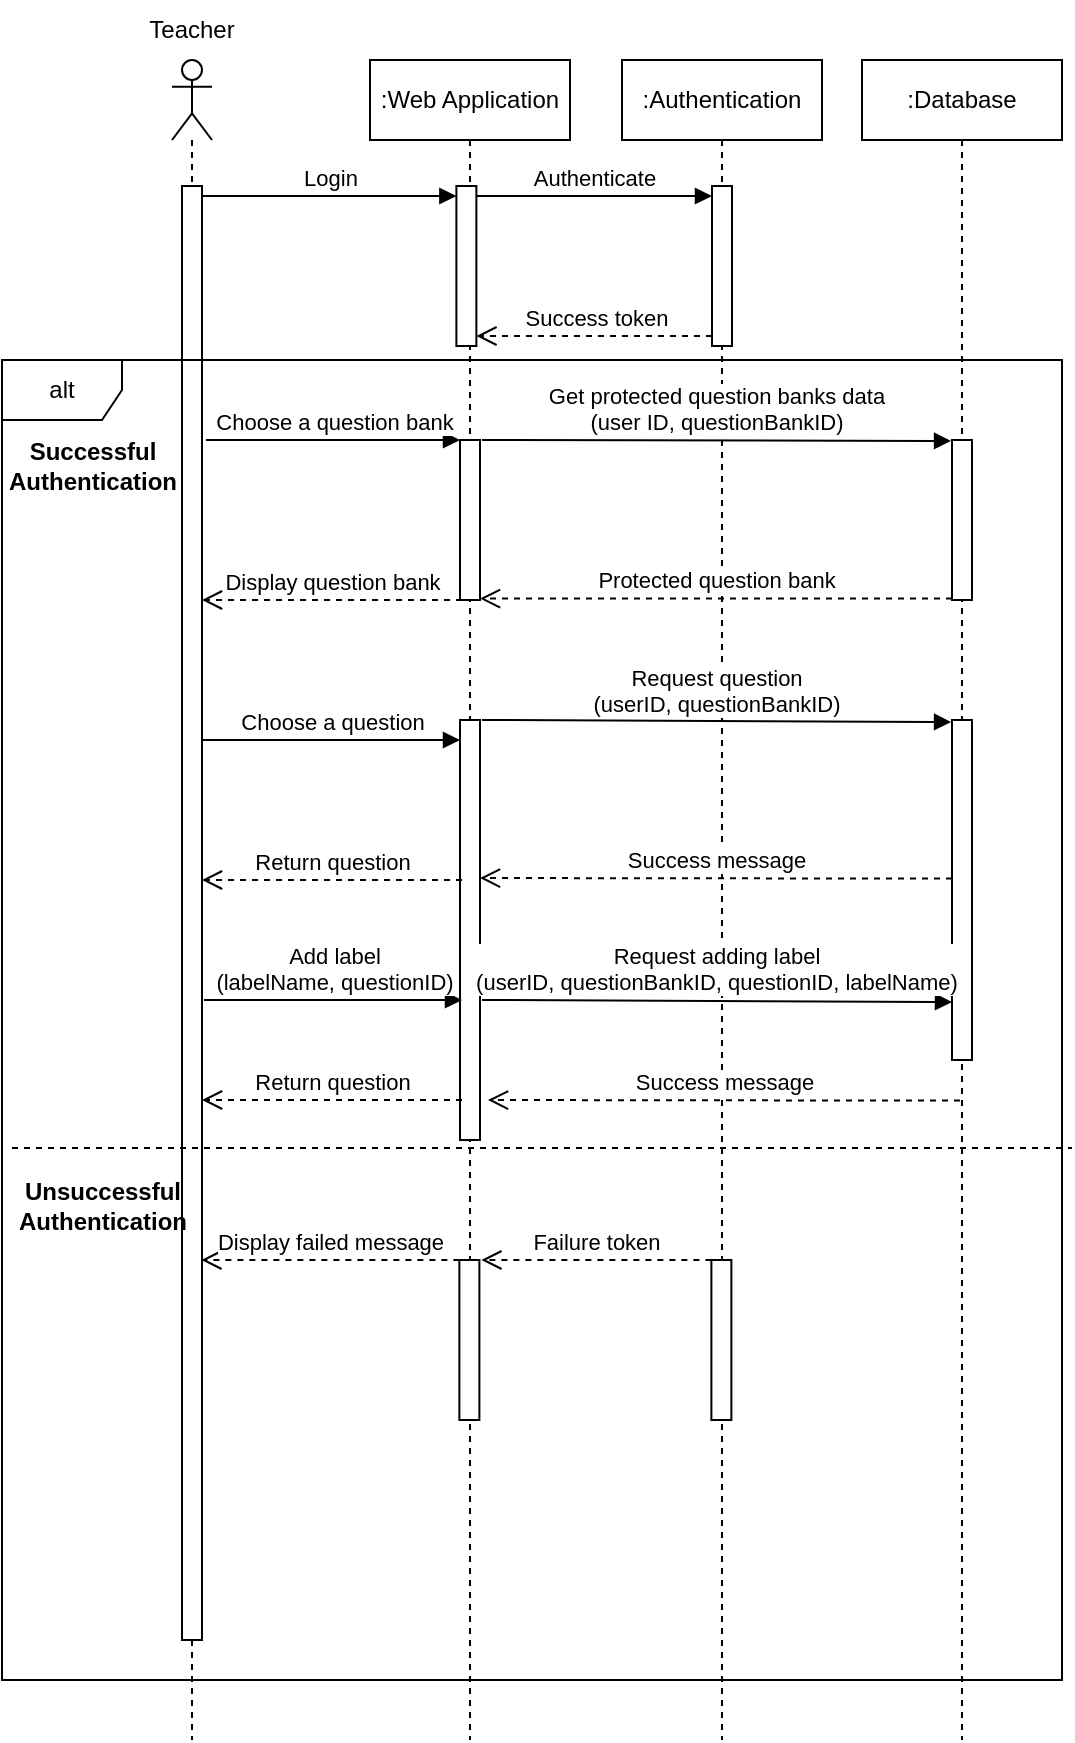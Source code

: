 <mxfile version="22.0.4" type="device" pages="8">
  <diagram name="Bản sao của Bản sao của Bản sao của Bản sao của Bản sao của Bản sao của Trang-1" id="nGF16HmQrJm3ZHJR4pGd">
    <mxGraphModel dx="681" dy="284" grid="1" gridSize="10" guides="1" tooltips="1" connect="1" arrows="1" fold="1" page="1" pageScale="1" pageWidth="827" pageHeight="1169" math="0" shadow="0">
      <root>
        <mxCell id="Sjw2sjF11kajJBbQOXtL-0" />
        <mxCell id="Sjw2sjF11kajJBbQOXtL-1" parent="Sjw2sjF11kajJBbQOXtL-0" />
        <mxCell id="Sjw2sjF11kajJBbQOXtL-2" value="" style="shape=umlLifeline;perimeter=lifelinePerimeter;whiteSpace=wrap;html=1;container=1;dropTarget=0;collapsible=0;recursiveResize=0;outlineConnect=0;portConstraint=eastwest;newEdgeStyle={&quot;curved&quot;:0,&quot;rounded&quot;:0};participant=umlActor;" vertex="1" parent="Sjw2sjF11kajJBbQOXtL-1">
          <mxGeometry x="215" y="30" width="20" height="840" as="geometry" />
        </mxCell>
        <mxCell id="Sjw2sjF11kajJBbQOXtL-3" value="Teacher" style="text;html=1;strokeColor=none;fillColor=none;align=center;verticalAlign=middle;whiteSpace=wrap;rounded=0;" vertex="1" parent="Sjw2sjF11kajJBbQOXtL-1">
          <mxGeometry x="195" width="60" height="30" as="geometry" />
        </mxCell>
        <mxCell id="Sjw2sjF11kajJBbQOXtL-4" value=":Web Application" style="shape=umlLifeline;perimeter=lifelinePerimeter;whiteSpace=wrap;html=1;container=1;dropTarget=0;collapsible=0;recursiveResize=0;outlineConnect=0;portConstraint=eastwest;newEdgeStyle={&quot;curved&quot;:0,&quot;rounded&quot;:0};" vertex="1" parent="Sjw2sjF11kajJBbQOXtL-1">
          <mxGeometry x="314" y="30" width="100" height="840" as="geometry" />
        </mxCell>
        <mxCell id="Sjw2sjF11kajJBbQOXtL-5" value="" style="html=1;points=[[0,0,0,0,5],[0,1,0,0,-5],[1,0,0,0,5],[1,1,0,0,-5]];perimeter=orthogonalPerimeter;outlineConnect=0;targetShapes=umlLifeline;portConstraint=eastwest;newEdgeStyle={&quot;curved&quot;:0,&quot;rounded&quot;:0};" vertex="1" parent="Sjw2sjF11kajJBbQOXtL-4">
          <mxGeometry x="43.19" y="63" width="10" height="80" as="geometry" />
        </mxCell>
        <mxCell id="Sjw2sjF11kajJBbQOXtL-6" value=":Authentication" style="shape=umlLifeline;perimeter=lifelinePerimeter;whiteSpace=wrap;html=1;container=1;dropTarget=0;collapsible=0;recursiveResize=0;outlineConnect=0;portConstraint=eastwest;newEdgeStyle={&quot;curved&quot;:0,&quot;rounded&quot;:0};" vertex="1" parent="Sjw2sjF11kajJBbQOXtL-1">
          <mxGeometry x="440" y="30" width="100" height="840" as="geometry" />
        </mxCell>
        <mxCell id="Sjw2sjF11kajJBbQOXtL-7" value="" style="html=1;points=[[0,0,0,0,5],[0,1,0,0,-5],[1,0,0,0,5],[1,1,0,0,-5]];perimeter=orthogonalPerimeter;outlineConnect=0;targetShapes=umlLifeline;portConstraint=eastwest;newEdgeStyle={&quot;curved&quot;:0,&quot;rounded&quot;:0};" vertex="1" parent="Sjw2sjF11kajJBbQOXtL-6">
          <mxGeometry x="45" y="63" width="10" height="80" as="geometry" />
        </mxCell>
        <mxCell id="Sjw2sjF11kajJBbQOXtL-28" value="" style="html=1;points=[[0,0,0,0,5],[0,1,0,0,-5],[1,0,0,0,5],[1,1,0,0,-5]];perimeter=orthogonalPerimeter;outlineConnect=0;targetShapes=umlLifeline;portConstraint=eastwest;newEdgeStyle={&quot;curved&quot;:0,&quot;rounded&quot;:0};" vertex="1" parent="Sjw2sjF11kajJBbQOXtL-6">
          <mxGeometry x="44.69" y="600" width="10" height="80" as="geometry" />
        </mxCell>
        <mxCell id="Sjw2sjF11kajJBbQOXtL-29" value="Failure token" style="html=1;verticalAlign=bottom;endArrow=open;dashed=1;endSize=8;curved=0;rounded=0;" edge="1" parent="Sjw2sjF11kajJBbQOXtL-6">
          <mxGeometry relative="1" as="geometry">
            <mxPoint x="44.69" y="600" as="sourcePoint" />
            <mxPoint x="-70.31" y="600" as="targetPoint" />
            <mxPoint as="offset" />
          </mxGeometry>
        </mxCell>
        <mxCell id="Sjw2sjF11kajJBbQOXtL-32" value="" style="html=1;points=[[0,0,0,0,5],[0,1,0,0,-5],[1,0,0,0,5],[1,1,0,0,-5]];perimeter=orthogonalPerimeter;outlineConnect=0;targetShapes=umlLifeline;portConstraint=eastwest;newEdgeStyle={&quot;curved&quot;:0,&quot;rounded&quot;:0};" vertex="1" parent="Sjw2sjF11kajJBbQOXtL-6">
          <mxGeometry x="-81.31" y="600" width="10" height="80" as="geometry" />
        </mxCell>
        <mxCell id="Sjw2sjF11kajJBbQOXtL-33" value="Display failed message" style="html=1;verticalAlign=bottom;endArrow=open;dashed=1;endSize=8;curved=0;rounded=0;" edge="1" parent="Sjw2sjF11kajJBbQOXtL-6">
          <mxGeometry relative="1" as="geometry">
            <mxPoint x="-81.31" y="600" as="sourcePoint" />
            <mxPoint x="-210.31" y="600" as="targetPoint" />
            <mxPoint as="offset" />
          </mxGeometry>
        </mxCell>
        <mxCell id="Sjw2sjF11kajJBbQOXtL-8" value="Login" style="html=1;verticalAlign=bottom;endArrow=block;curved=0;rounded=0;entryX=0;entryY=0;entryDx=0;entryDy=5;entryPerimeter=0;" edge="1" parent="Sjw2sjF11kajJBbQOXtL-1" source="Sjw2sjF11kajJBbQOXtL-14" target="Sjw2sjF11kajJBbQOXtL-5">
          <mxGeometry x="0.005" relative="1" as="geometry">
            <mxPoint x="165" y="95" as="sourcePoint" />
            <mxPoint x="235" y="95.0" as="targetPoint" />
            <mxPoint as="offset" />
          </mxGeometry>
        </mxCell>
        <mxCell id="Sjw2sjF11kajJBbQOXtL-9" value=":Database" style="shape=umlLifeline;perimeter=lifelinePerimeter;whiteSpace=wrap;html=1;container=1;dropTarget=0;collapsible=0;recursiveResize=0;outlineConnect=0;portConstraint=eastwest;newEdgeStyle={&quot;curved&quot;:0,&quot;rounded&quot;:0};" vertex="1" parent="Sjw2sjF11kajJBbQOXtL-1">
          <mxGeometry x="560" y="30" width="100" height="840" as="geometry" />
        </mxCell>
        <mxCell id="Sjw2sjF11kajJBbQOXtL-10" value="Request question&lt;br&gt;(userID, questionBankID)" style="html=1;verticalAlign=bottom;endArrow=block;curved=0;rounded=0;entryX=-0.046;entryY=0.006;entryDx=0;entryDy=0;entryPerimeter=0;" edge="1" parent="Sjw2sjF11kajJBbQOXtL-9" target="Sjw2sjF11kajJBbQOXtL-11">
          <mxGeometry width="80" relative="1" as="geometry">
            <mxPoint x="-190" y="330" as="sourcePoint" />
            <mxPoint x="-110" y="330" as="targetPoint" />
          </mxGeometry>
        </mxCell>
        <mxCell id="Sjw2sjF11kajJBbQOXtL-11" value="" style="html=1;points=[[0,0,0,0,5],[0,1,0,0,-5],[1,0,0,0,5],[1,1,0,0,-5]];perimeter=orthogonalPerimeter;outlineConnect=0;targetShapes=umlLifeline;portConstraint=eastwest;newEdgeStyle={&quot;curved&quot;:0,&quot;rounded&quot;:0};" vertex="1" parent="Sjw2sjF11kajJBbQOXtL-9">
          <mxGeometry x="45" y="330" width="10" height="170" as="geometry" />
        </mxCell>
        <mxCell id="Sjw2sjF11kajJBbQOXtL-12" value="Success message" style="html=1;verticalAlign=bottom;endArrow=open;dashed=1;endSize=8;curved=0;rounded=0;" edge="1" parent="Sjw2sjF11kajJBbQOXtL-9">
          <mxGeometry x="-0.001" relative="1" as="geometry">
            <mxPoint x="45" y="409.31" as="sourcePoint" />
            <mxPoint x="-191" y="409" as="targetPoint" />
            <mxPoint as="offset" />
          </mxGeometry>
        </mxCell>
        <mxCell id="Sjw2sjF11kajJBbQOXtL-14" value="" style="html=1;points=[[0,0,0,0,5],[0,1,0,0,-5],[1,0,0,0,5],[1,1,0,0,-5]];perimeter=orthogonalPerimeter;outlineConnect=0;targetShapes=umlLifeline;portConstraint=eastwest;newEdgeStyle={&quot;curved&quot;:0,&quot;rounded&quot;:0};" vertex="1" parent="Sjw2sjF11kajJBbQOXtL-1">
          <mxGeometry x="220" y="93" width="10" height="727" as="geometry" />
        </mxCell>
        <mxCell id="Sjw2sjF11kajJBbQOXtL-15" value="Authenticate" style="html=1;verticalAlign=bottom;endArrow=block;curved=0;rounded=0;entryX=0;entryY=0;entryDx=0;entryDy=5;exitX=1;exitY=0;exitDx=0;exitDy=5;exitPerimeter=0;" edge="1" parent="Sjw2sjF11kajJBbQOXtL-1" source="Sjw2sjF11kajJBbQOXtL-5" target="Sjw2sjF11kajJBbQOXtL-7">
          <mxGeometry relative="1" as="geometry">
            <mxPoint x="415" y="98" as="sourcePoint" />
          </mxGeometry>
        </mxCell>
        <mxCell id="Sjw2sjF11kajJBbQOXtL-16" value="Success token" style="html=1;verticalAlign=bottom;endArrow=open;dashed=1;endSize=8;curved=0;rounded=0;exitX=0;exitY=1;exitDx=0;exitDy=-5;entryX=1;entryY=1;entryDx=0;entryDy=-5;entryPerimeter=0;" edge="1" parent="Sjw2sjF11kajJBbQOXtL-1" source="Sjw2sjF11kajJBbQOXtL-7" target="Sjw2sjF11kajJBbQOXtL-5">
          <mxGeometry x="-0.005" relative="1" as="geometry">
            <mxPoint x="415" y="168" as="targetPoint" />
            <mxPoint as="offset" />
          </mxGeometry>
        </mxCell>
        <mxCell id="Sjw2sjF11kajJBbQOXtL-17" value="alt" style="shape=umlFrame;whiteSpace=wrap;html=1;pointerEvents=0;" vertex="1" parent="Sjw2sjF11kajJBbQOXtL-1">
          <mxGeometry x="130" y="180" width="530" height="660" as="geometry" />
        </mxCell>
        <mxCell id="Sjw2sjF11kajJBbQOXtL-18" value="" style="html=1;points=[[0,0,0,0,5],[0,1,0,0,-5],[1,0,0,0,5],[1,1,0,0,-5]];perimeter=orthogonalPerimeter;outlineConnect=0;targetShapes=umlLifeline;portConstraint=eastwest;newEdgeStyle={&quot;curved&quot;:0,&quot;rounded&quot;:0};" vertex="1" parent="Sjw2sjF11kajJBbQOXtL-1">
          <mxGeometry x="359" y="220" width="10" height="80" as="geometry" />
        </mxCell>
        <mxCell id="Sjw2sjF11kajJBbQOXtL-19" value="Get protected question banks data&lt;br&gt;(user ID, questionBankID)" style="html=1;verticalAlign=bottom;endArrow=block;curved=0;rounded=0;entryX=-0.046;entryY=0.006;entryDx=0;entryDy=0;entryPerimeter=0;" edge="1" parent="Sjw2sjF11kajJBbQOXtL-1" target="Sjw2sjF11kajJBbQOXtL-20">
          <mxGeometry x="-0.0" width="80" relative="1" as="geometry">
            <mxPoint x="370" y="220" as="sourcePoint" />
            <mxPoint x="450" y="220" as="targetPoint" />
            <mxPoint as="offset" />
          </mxGeometry>
        </mxCell>
        <mxCell id="Sjw2sjF11kajJBbQOXtL-20" value="" style="html=1;points=[[0,0,0,0,5],[0,1,0,0,-5],[1,0,0,0,5],[1,1,0,0,-5]];perimeter=orthogonalPerimeter;outlineConnect=0;targetShapes=umlLifeline;portConstraint=eastwest;newEdgeStyle={&quot;curved&quot;:0,&quot;rounded&quot;:0};" vertex="1" parent="Sjw2sjF11kajJBbQOXtL-1">
          <mxGeometry x="605" y="220" width="10" height="80" as="geometry" />
        </mxCell>
        <mxCell id="Sjw2sjF11kajJBbQOXtL-21" value="Protected question bank" style="html=1;verticalAlign=bottom;endArrow=open;dashed=1;endSize=8;curved=0;rounded=0;" edge="1" parent="Sjw2sjF11kajJBbQOXtL-1" target="Sjw2sjF11kajJBbQOXtL-18">
          <mxGeometry x="-0.001" relative="1" as="geometry">
            <mxPoint x="605" y="299.31" as="sourcePoint" />
            <mxPoint x="525" y="299.31" as="targetPoint" />
            <mxPoint as="offset" />
          </mxGeometry>
        </mxCell>
        <mxCell id="Sjw2sjF11kajJBbQOXtL-22" value="Display question bank" style="html=1;verticalAlign=bottom;endArrow=open;dashed=1;endSize=8;curved=0;rounded=0;" edge="1" parent="Sjw2sjF11kajJBbQOXtL-1" target="Sjw2sjF11kajJBbQOXtL-14">
          <mxGeometry x="-0.003" relative="1" as="geometry">
            <mxPoint x="360" y="300" as="sourcePoint" />
            <mxPoint x="280" y="300" as="targetPoint" />
            <mxPoint as="offset" />
          </mxGeometry>
        </mxCell>
        <mxCell id="Sjw2sjF11kajJBbQOXtL-23" value="Choose a question" style="html=1;verticalAlign=bottom;endArrow=block;curved=0;rounded=0;" edge="1" parent="Sjw2sjF11kajJBbQOXtL-1" target="Sjw2sjF11kajJBbQOXtL-24">
          <mxGeometry x="0.005" width="80" relative="1" as="geometry">
            <mxPoint x="230" y="370" as="sourcePoint" />
            <mxPoint x="310" y="370" as="targetPoint" />
            <mxPoint as="offset" />
          </mxGeometry>
        </mxCell>
        <mxCell id="Sjw2sjF11kajJBbQOXtL-24" value="" style="html=1;points=[[0,0,0,0,5],[0,1,0,0,-5],[1,0,0,0,5],[1,1,0,0,-5]];perimeter=orthogonalPerimeter;outlineConnect=0;targetShapes=umlLifeline;portConstraint=eastwest;newEdgeStyle={&quot;curved&quot;:0,&quot;rounded&quot;:0};" vertex="1" parent="Sjw2sjF11kajJBbQOXtL-1">
          <mxGeometry x="359" y="360" width="10" height="210" as="geometry" />
        </mxCell>
        <mxCell id="Sjw2sjF11kajJBbQOXtL-25" value="Return question" style="html=1;verticalAlign=bottom;endArrow=open;dashed=1;endSize=8;curved=0;rounded=0;" edge="1" parent="Sjw2sjF11kajJBbQOXtL-1">
          <mxGeometry x="-0.003" relative="1" as="geometry">
            <mxPoint x="360" y="440" as="sourcePoint" />
            <mxPoint x="230" y="440" as="targetPoint" />
            <mxPoint as="offset" />
          </mxGeometry>
        </mxCell>
        <mxCell id="Sjw2sjF11kajJBbQOXtL-26" value="Successful&lt;br&gt;Authentication" style="text;align=center;fontStyle=1;verticalAlign=middle;spacingLeft=3;spacingRight=3;strokeColor=none;rotatable=0;points=[[0,0.5],[1,0.5]];portConstraint=eastwest;html=1;" vertex="1" parent="Sjw2sjF11kajJBbQOXtL-1">
          <mxGeometry x="135" y="220" width="80" height="26" as="geometry" />
        </mxCell>
        <mxCell id="Sjw2sjF11kajJBbQOXtL-27" value="Choose a question bank" style="html=1;verticalAlign=bottom;endArrow=block;curved=0;rounded=0;entryX=0;entryY=0;entryDx=0;entryDy=5;entryPerimeter=0;" edge="1" parent="Sjw2sjF11kajJBbQOXtL-1">
          <mxGeometry x="0.01" relative="1" as="geometry">
            <mxPoint x="232" y="220" as="sourcePoint" />
            <mxPoint x="359" y="220" as="targetPoint" />
            <mxPoint as="offset" />
          </mxGeometry>
        </mxCell>
        <mxCell id="Sjw2sjF11kajJBbQOXtL-30" value="" style="line;strokeWidth=1;fillColor=none;align=left;verticalAlign=middle;spacingTop=-1;spacingLeft=3;spacingRight=3;rotatable=0;labelPosition=right;points=[];portConstraint=eastwest;strokeColor=inherit;dashed=1;" vertex="1" parent="Sjw2sjF11kajJBbQOXtL-1">
          <mxGeometry x="135" y="570" width="530" height="8" as="geometry" />
        </mxCell>
        <mxCell id="Sjw2sjF11kajJBbQOXtL-31" value="Unsuccessful&lt;br&gt;Authentication" style="text;align=center;fontStyle=1;verticalAlign=middle;spacingLeft=3;spacingRight=3;strokeColor=none;rotatable=0;points=[[0,0.5],[1,0.5]];portConstraint=eastwest;html=1;" vertex="1" parent="Sjw2sjF11kajJBbQOXtL-1">
          <mxGeometry x="140" y="590" width="80" height="26" as="geometry" />
        </mxCell>
        <mxCell id="Sjw2sjF11kajJBbQOXtL-41" value="Add label&lt;br&gt;(labelName, questionID)" style="html=1;verticalAlign=bottom;endArrow=block;curved=0;rounded=0;" edge="1" parent="Sjw2sjF11kajJBbQOXtL-1">
          <mxGeometry x="0.005" width="80" relative="1" as="geometry">
            <mxPoint x="231" y="500.0" as="sourcePoint" />
            <mxPoint x="360" y="500.0" as="targetPoint" />
            <mxPoint as="offset" />
          </mxGeometry>
        </mxCell>
        <mxCell id="Sjw2sjF11kajJBbQOXtL-42" value="Request adding label&lt;br&gt;(userID, questionBankID, questionID, labelName)" style="html=1;verticalAlign=bottom;endArrow=block;curved=0;rounded=0;entryX=-0.046;entryY=0.006;entryDx=0;entryDy=0;entryPerimeter=0;" edge="1" parent="Sjw2sjF11kajJBbQOXtL-1">
          <mxGeometry x="-0.003" width="80" relative="1" as="geometry">
            <mxPoint x="370" y="500" as="sourcePoint" />
            <mxPoint x="605" y="501" as="targetPoint" />
            <mxPoint as="offset" />
          </mxGeometry>
        </mxCell>
        <mxCell id="Sjw2sjF11kajJBbQOXtL-43" value="Success message" style="html=1;verticalAlign=bottom;endArrow=open;dashed=1;endSize=8;curved=0;rounded=0;" edge="1" parent="Sjw2sjF11kajJBbQOXtL-1">
          <mxGeometry x="-0.001" relative="1" as="geometry">
            <mxPoint x="609" y="550.31" as="sourcePoint" />
            <mxPoint x="373" y="550" as="targetPoint" />
            <mxPoint as="offset" />
          </mxGeometry>
        </mxCell>
        <mxCell id="-QU_PQFxcXWiCwPorwBc-0" value="Return question" style="html=1;verticalAlign=bottom;endArrow=open;dashed=1;endSize=8;curved=0;rounded=0;" edge="1" parent="Sjw2sjF11kajJBbQOXtL-1">
          <mxGeometry x="-0.003" relative="1" as="geometry">
            <mxPoint x="360" y="550" as="sourcePoint" />
            <mxPoint x="230" y="550" as="targetPoint" />
            <mxPoint as="offset" />
          </mxGeometry>
        </mxCell>
      </root>
    </mxGraphModel>
  </diagram>
  <diagram name="Bản sao của Bản sao của Bản sao của Bản sao của Bản sao của Trang-1" id="CUmxUJUhmMqusacEq7A4">
    <mxGraphModel dx="681" dy="252" grid="1" gridSize="10" guides="1" tooltips="1" connect="1" arrows="1" fold="1" page="1" pageScale="1" pageWidth="827" pageHeight="1169" math="0" shadow="0">
      <root>
        <mxCell id="l4N2-zu09cLF-RxAXZUF-0" />
        <mxCell id="l4N2-zu09cLF-RxAXZUF-1" parent="l4N2-zu09cLF-RxAXZUF-0" />
        <mxCell id="l4N2-zu09cLF-RxAXZUF-2" value="" style="shape=umlLifeline;perimeter=lifelinePerimeter;whiteSpace=wrap;html=1;container=1;dropTarget=0;collapsible=0;recursiveResize=0;outlineConnect=0;portConstraint=eastwest;newEdgeStyle={&quot;curved&quot;:0,&quot;rounded&quot;:0};participant=umlActor;" vertex="1" parent="l4N2-zu09cLF-RxAXZUF-1">
          <mxGeometry x="215" y="30" width="20" height="840" as="geometry" />
        </mxCell>
        <mxCell id="l4N2-zu09cLF-RxAXZUF-3" value="Teacher" style="text;html=1;strokeColor=none;fillColor=none;align=center;verticalAlign=middle;whiteSpace=wrap;rounded=0;" vertex="1" parent="l4N2-zu09cLF-RxAXZUF-1">
          <mxGeometry x="195" width="60" height="30" as="geometry" />
        </mxCell>
        <mxCell id="l4N2-zu09cLF-RxAXZUF-4" value=":Web Application" style="shape=umlLifeline;perimeter=lifelinePerimeter;whiteSpace=wrap;html=1;container=1;dropTarget=0;collapsible=0;recursiveResize=0;outlineConnect=0;portConstraint=eastwest;newEdgeStyle={&quot;curved&quot;:0,&quot;rounded&quot;:0};" vertex="1" parent="l4N2-zu09cLF-RxAXZUF-1">
          <mxGeometry x="314" y="30" width="100" height="840" as="geometry" />
        </mxCell>
        <mxCell id="l4N2-zu09cLF-RxAXZUF-5" value="" style="html=1;points=[[0,0,0,0,5],[0,1,0,0,-5],[1,0,0,0,5],[1,1,0,0,-5]];perimeter=orthogonalPerimeter;outlineConnect=0;targetShapes=umlLifeline;portConstraint=eastwest;newEdgeStyle={&quot;curved&quot;:0,&quot;rounded&quot;:0};" vertex="1" parent="l4N2-zu09cLF-RxAXZUF-4">
          <mxGeometry x="43.19" y="63" width="10" height="80" as="geometry" />
        </mxCell>
        <mxCell id="l4N2-zu09cLF-RxAXZUF-6" value=":Authentication" style="shape=umlLifeline;perimeter=lifelinePerimeter;whiteSpace=wrap;html=1;container=1;dropTarget=0;collapsible=0;recursiveResize=0;outlineConnect=0;portConstraint=eastwest;newEdgeStyle={&quot;curved&quot;:0,&quot;rounded&quot;:0};" vertex="1" parent="l4N2-zu09cLF-RxAXZUF-1">
          <mxGeometry x="440" y="30" width="100" height="840" as="geometry" />
        </mxCell>
        <mxCell id="l4N2-zu09cLF-RxAXZUF-7" value="" style="html=1;points=[[0,0,0,0,5],[0,1,0,0,-5],[1,0,0,0,5],[1,1,0,0,-5]];perimeter=orthogonalPerimeter;outlineConnect=0;targetShapes=umlLifeline;portConstraint=eastwest;newEdgeStyle={&quot;curved&quot;:0,&quot;rounded&quot;:0};" vertex="1" parent="l4N2-zu09cLF-RxAXZUF-6">
          <mxGeometry x="45" y="63" width="10" height="80" as="geometry" />
        </mxCell>
        <mxCell id="l4N2-zu09cLF-RxAXZUF-8" value="Login" style="html=1;verticalAlign=bottom;endArrow=block;curved=0;rounded=0;entryX=0;entryY=0;entryDx=0;entryDy=5;entryPerimeter=0;" edge="1" parent="l4N2-zu09cLF-RxAXZUF-1" source="l4N2-zu09cLF-RxAXZUF-14" target="l4N2-zu09cLF-RxAXZUF-5">
          <mxGeometry x="0.005" relative="1" as="geometry">
            <mxPoint x="165" y="95" as="sourcePoint" />
            <mxPoint x="235" y="95.0" as="targetPoint" />
            <mxPoint as="offset" />
          </mxGeometry>
        </mxCell>
        <mxCell id="l4N2-zu09cLF-RxAXZUF-9" value=":Database" style="shape=umlLifeline;perimeter=lifelinePerimeter;whiteSpace=wrap;html=1;container=1;dropTarget=0;collapsible=0;recursiveResize=0;outlineConnect=0;portConstraint=eastwest;newEdgeStyle={&quot;curved&quot;:0,&quot;rounded&quot;:0};" vertex="1" parent="l4N2-zu09cLF-RxAXZUF-1">
          <mxGeometry x="560" y="30" width="100" height="840" as="geometry" />
        </mxCell>
        <mxCell id="l4N2-zu09cLF-RxAXZUF-10" value="Request teacher&lt;br&gt;(userID, questionBankID, teacherID, email)" style="html=1;verticalAlign=bottom;endArrow=block;curved=0;rounded=0;entryX=-0.046;entryY=0.006;entryDx=0;entryDy=0;entryPerimeter=0;" edge="1" parent="l4N2-zu09cLF-RxAXZUF-9" target="l4N2-zu09cLF-RxAXZUF-11">
          <mxGeometry width="80" relative="1" as="geometry">
            <mxPoint x="-190" y="330" as="sourcePoint" />
            <mxPoint x="-110" y="330" as="targetPoint" />
          </mxGeometry>
        </mxCell>
        <mxCell id="l4N2-zu09cLF-RxAXZUF-11" value="" style="html=1;points=[[0,0,0,0,5],[0,1,0,0,-5],[1,0,0,0,5],[1,1,0,0,-5]];perimeter=orthogonalPerimeter;outlineConnect=0;targetShapes=umlLifeline;portConstraint=eastwest;newEdgeStyle={&quot;curved&quot;:0,&quot;rounded&quot;:0};" vertex="1" parent="l4N2-zu09cLF-RxAXZUF-9">
          <mxGeometry x="45" y="330" width="10" height="170" as="geometry" />
        </mxCell>
        <mxCell id="l4N2-zu09cLF-RxAXZUF-12" value="Success message" style="html=1;verticalAlign=bottom;endArrow=open;dashed=1;endSize=8;curved=0;rounded=0;" edge="1" parent="l4N2-zu09cLF-RxAXZUF-9">
          <mxGeometry x="-0.001" relative="1" as="geometry">
            <mxPoint x="45" y="409.31" as="sourcePoint" />
            <mxPoint x="-191" y="409" as="targetPoint" />
            <mxPoint as="offset" />
          </mxGeometry>
        </mxCell>
        <mxCell id="l4N2-zu09cLF-RxAXZUF-13" value="" style="html=1;points=[[0,0,0,0,5],[0,1,0,0,-5],[1,0,0,0,5],[1,1,0,0,-5]];perimeter=orthogonalPerimeter;outlineConnect=0;targetShapes=umlLifeline;portConstraint=eastwest;newEdgeStyle={&quot;curved&quot;:0,&quot;rounded&quot;:0};" vertex="1" parent="l4N2-zu09cLF-RxAXZUF-9">
          <mxGeometry x="45" y="530" width="10" height="80" as="geometry" />
        </mxCell>
        <mxCell id="l4N2-zu09cLF-RxAXZUF-14" value="" style="html=1;points=[[0,0,0,0,5],[0,1,0,0,-5],[1,0,0,0,5],[1,1,0,0,-5]];perimeter=orthogonalPerimeter;outlineConnect=0;targetShapes=umlLifeline;portConstraint=eastwest;newEdgeStyle={&quot;curved&quot;:0,&quot;rounded&quot;:0};" vertex="1" parent="l4N2-zu09cLF-RxAXZUF-1">
          <mxGeometry x="220" y="93" width="10" height="727" as="geometry" />
        </mxCell>
        <mxCell id="l4N2-zu09cLF-RxAXZUF-15" value="Authenticate" style="html=1;verticalAlign=bottom;endArrow=block;curved=0;rounded=0;entryX=0;entryY=0;entryDx=0;entryDy=5;exitX=1;exitY=0;exitDx=0;exitDy=5;exitPerimeter=0;" edge="1" parent="l4N2-zu09cLF-RxAXZUF-1" source="l4N2-zu09cLF-RxAXZUF-5" target="l4N2-zu09cLF-RxAXZUF-7">
          <mxGeometry relative="1" as="geometry">
            <mxPoint x="415" y="98" as="sourcePoint" />
          </mxGeometry>
        </mxCell>
        <mxCell id="l4N2-zu09cLF-RxAXZUF-16" value="Success token" style="html=1;verticalAlign=bottom;endArrow=open;dashed=1;endSize=8;curved=0;rounded=0;exitX=0;exitY=1;exitDx=0;exitDy=-5;entryX=1;entryY=1;entryDx=0;entryDy=-5;entryPerimeter=0;" edge="1" parent="l4N2-zu09cLF-RxAXZUF-1" source="l4N2-zu09cLF-RxAXZUF-7" target="l4N2-zu09cLF-RxAXZUF-5">
          <mxGeometry x="-0.005" relative="1" as="geometry">
            <mxPoint x="415" y="168" as="targetPoint" />
            <mxPoint as="offset" />
          </mxGeometry>
        </mxCell>
        <mxCell id="l4N2-zu09cLF-RxAXZUF-17" value="alt" style="shape=umlFrame;whiteSpace=wrap;html=1;pointerEvents=0;" vertex="1" parent="l4N2-zu09cLF-RxAXZUF-1">
          <mxGeometry x="130" y="180" width="530" height="660" as="geometry" />
        </mxCell>
        <mxCell id="l4N2-zu09cLF-RxAXZUF-18" value="" style="html=1;points=[[0,0,0,0,5],[0,1,0,0,-5],[1,0,0,0,5],[1,1,0,0,-5]];perimeter=orthogonalPerimeter;outlineConnect=0;targetShapes=umlLifeline;portConstraint=eastwest;newEdgeStyle={&quot;curved&quot;:0,&quot;rounded&quot;:0};" vertex="1" parent="l4N2-zu09cLF-RxAXZUF-1">
          <mxGeometry x="359" y="220" width="10" height="80" as="geometry" />
        </mxCell>
        <mxCell id="l4N2-zu09cLF-RxAXZUF-19" value="Get protected question banks data&lt;br&gt;(user ID, questionBankID)" style="html=1;verticalAlign=bottom;endArrow=block;curved=0;rounded=0;entryX=-0.046;entryY=0.006;entryDx=0;entryDy=0;entryPerimeter=0;" edge="1" parent="l4N2-zu09cLF-RxAXZUF-1" target="l4N2-zu09cLF-RxAXZUF-20">
          <mxGeometry x="-0.0" width="80" relative="1" as="geometry">
            <mxPoint x="370" y="220" as="sourcePoint" />
            <mxPoint x="450" y="220" as="targetPoint" />
            <mxPoint as="offset" />
          </mxGeometry>
        </mxCell>
        <mxCell id="l4N2-zu09cLF-RxAXZUF-20" value="" style="html=1;points=[[0,0,0,0,5],[0,1,0,0,-5],[1,0,0,0,5],[1,1,0,0,-5]];perimeter=orthogonalPerimeter;outlineConnect=0;targetShapes=umlLifeline;portConstraint=eastwest;newEdgeStyle={&quot;curved&quot;:0,&quot;rounded&quot;:0};" vertex="1" parent="l4N2-zu09cLF-RxAXZUF-1">
          <mxGeometry x="605" y="220" width="10" height="80" as="geometry" />
        </mxCell>
        <mxCell id="l4N2-zu09cLF-RxAXZUF-21" value="Protected question bank" style="html=1;verticalAlign=bottom;endArrow=open;dashed=1;endSize=8;curved=0;rounded=0;" edge="1" parent="l4N2-zu09cLF-RxAXZUF-1" target="l4N2-zu09cLF-RxAXZUF-18">
          <mxGeometry x="-0.001" relative="1" as="geometry">
            <mxPoint x="605" y="299.31" as="sourcePoint" />
            <mxPoint x="525" y="299.31" as="targetPoint" />
            <mxPoint as="offset" />
          </mxGeometry>
        </mxCell>
        <mxCell id="l4N2-zu09cLF-RxAXZUF-22" value="Display question bank" style="html=1;verticalAlign=bottom;endArrow=open;dashed=1;endSize=8;curved=0;rounded=0;" edge="1" parent="l4N2-zu09cLF-RxAXZUF-1" target="l4N2-zu09cLF-RxAXZUF-14">
          <mxGeometry x="-0.003" relative="1" as="geometry">
            <mxPoint x="360" y="300" as="sourcePoint" />
            <mxPoint x="280" y="300" as="targetPoint" />
            <mxPoint as="offset" />
          </mxGeometry>
        </mxCell>
        <mxCell id="l4N2-zu09cLF-RxAXZUF-23" value="Search (teacherID, email)" style="html=1;verticalAlign=bottom;endArrow=block;curved=0;rounded=0;" edge="1" parent="l4N2-zu09cLF-RxAXZUF-1" target="l4N2-zu09cLF-RxAXZUF-24">
          <mxGeometry x="0.005" width="80" relative="1" as="geometry">
            <mxPoint x="230" y="370" as="sourcePoint" />
            <mxPoint x="310" y="370" as="targetPoint" />
            <mxPoint as="offset" />
          </mxGeometry>
        </mxCell>
        <mxCell id="l4N2-zu09cLF-RxAXZUF-24" value="" style="html=1;points=[[0,0,0,0,5],[0,1,0,0,-5],[1,0,0,0,5],[1,1,0,0,-5]];perimeter=orthogonalPerimeter;outlineConnect=0;targetShapes=umlLifeline;portConstraint=eastwest;newEdgeStyle={&quot;curved&quot;:0,&quot;rounded&quot;:0};" vertex="1" parent="l4N2-zu09cLF-RxAXZUF-1">
          <mxGeometry x="359" y="360" width="10" height="170" as="geometry" />
        </mxCell>
        <mxCell id="l4N2-zu09cLF-RxAXZUF-25" value="Return question" style="html=1;verticalAlign=bottom;endArrow=open;dashed=1;endSize=8;curved=0;rounded=0;" edge="1" parent="l4N2-zu09cLF-RxAXZUF-1">
          <mxGeometry x="-0.003" relative="1" as="geometry">
            <mxPoint x="360" y="440" as="sourcePoint" />
            <mxPoint x="230" y="440" as="targetPoint" />
            <mxPoint as="offset" />
          </mxGeometry>
        </mxCell>
        <mxCell id="l4N2-zu09cLF-RxAXZUF-26" value="Successful&lt;br&gt;Authentication" style="text;align=center;fontStyle=1;verticalAlign=middle;spacingLeft=3;spacingRight=3;strokeColor=none;rotatable=0;points=[[0,0.5],[1,0.5]];portConstraint=eastwest;html=1;" vertex="1" parent="l4N2-zu09cLF-RxAXZUF-1">
          <mxGeometry x="135" y="220" width="80" height="26" as="geometry" />
        </mxCell>
        <mxCell id="l4N2-zu09cLF-RxAXZUF-27" value="Choose a question bank" style="html=1;verticalAlign=bottom;endArrow=block;curved=0;rounded=0;entryX=0;entryY=0;entryDx=0;entryDy=5;entryPerimeter=0;" edge="1" parent="l4N2-zu09cLF-RxAXZUF-1">
          <mxGeometry x="0.01" relative="1" as="geometry">
            <mxPoint x="232" y="220" as="sourcePoint" />
            <mxPoint x="359" y="220" as="targetPoint" />
            <mxPoint as="offset" />
          </mxGeometry>
        </mxCell>
        <mxCell id="l4N2-zu09cLF-RxAXZUF-28" value="" style="html=1;points=[[0,0,0,0,5],[0,1,0,0,-5],[1,0,0,0,5],[1,1,0,0,-5]];perimeter=orthogonalPerimeter;outlineConnect=0;targetShapes=umlLifeline;portConstraint=eastwest;newEdgeStyle={&quot;curved&quot;:0,&quot;rounded&quot;:0};" vertex="1" parent="l4N2-zu09cLF-RxAXZUF-1">
          <mxGeometry x="485" y="730" width="10" height="80" as="geometry" />
        </mxCell>
        <mxCell id="l4N2-zu09cLF-RxAXZUF-29" value="Failure token" style="html=1;verticalAlign=bottom;endArrow=open;dashed=1;endSize=8;curved=0;rounded=0;" edge="1" parent="l4N2-zu09cLF-RxAXZUF-1">
          <mxGeometry relative="1" as="geometry">
            <mxPoint x="485" y="730" as="sourcePoint" />
            <mxPoint x="370" y="730" as="targetPoint" />
            <mxPoint as="offset" />
          </mxGeometry>
        </mxCell>
        <mxCell id="l4N2-zu09cLF-RxAXZUF-30" value="" style="line;strokeWidth=1;fillColor=none;align=left;verticalAlign=middle;spacingTop=-1;spacingLeft=3;spacingRight=3;rotatable=0;labelPosition=right;points=[];portConstraint=eastwest;strokeColor=inherit;dashed=1;" vertex="1" parent="l4N2-zu09cLF-RxAXZUF-1">
          <mxGeometry x="130" y="670" width="530" height="8" as="geometry" />
        </mxCell>
        <mxCell id="l4N2-zu09cLF-RxAXZUF-31" value="Unsuccessful&lt;br&gt;Authentication" style="text;align=center;fontStyle=1;verticalAlign=middle;spacingLeft=3;spacingRight=3;strokeColor=none;rotatable=0;points=[[0,0.5],[1,0.5]];portConstraint=eastwest;html=1;" vertex="1" parent="l4N2-zu09cLF-RxAXZUF-1">
          <mxGeometry x="135" y="690" width="80" height="26" as="geometry" />
        </mxCell>
        <mxCell id="l4N2-zu09cLF-RxAXZUF-32" value="" style="html=1;points=[[0,0,0,0,5],[0,1,0,0,-5],[1,0,0,0,5],[1,1,0,0,-5]];perimeter=orthogonalPerimeter;outlineConnect=0;targetShapes=umlLifeline;portConstraint=eastwest;newEdgeStyle={&quot;curved&quot;:0,&quot;rounded&quot;:0};" vertex="1" parent="l4N2-zu09cLF-RxAXZUF-1">
          <mxGeometry x="359" y="730" width="10" height="80" as="geometry" />
        </mxCell>
        <mxCell id="l4N2-zu09cLF-RxAXZUF-33" value="Display failed message" style="html=1;verticalAlign=bottom;endArrow=open;dashed=1;endSize=8;curved=0;rounded=0;" edge="1" parent="l4N2-zu09cLF-RxAXZUF-1">
          <mxGeometry relative="1" as="geometry">
            <mxPoint x="359" y="730" as="sourcePoint" />
            <mxPoint x="230" y="730" as="targetPoint" />
            <mxPoint as="offset" />
          </mxGeometry>
        </mxCell>
        <mxCell id="l4N2-zu09cLF-RxAXZUF-34" value="alt" style="shape=umlFrame;whiteSpace=wrap;html=1;pointerEvents=0;" vertex="1" parent="l4N2-zu09cLF-RxAXZUF-1">
          <mxGeometry x="210" y="390" width="430" height="270" as="geometry" />
        </mxCell>
        <mxCell id="l4N2-zu09cLF-RxAXZUF-35" value="Successful&lt;br&gt;Find" style="text;align=center;fontStyle=1;verticalAlign=middle;spacingLeft=3;spacingRight=3;strokeColor=none;rotatable=0;points=[[0,0.5],[1,0.5]];portConstraint=eastwest;html=1;" vertex="1" parent="l4N2-zu09cLF-RxAXZUF-1">
          <mxGeometry x="270" y="390" width="80" height="26" as="geometry" />
        </mxCell>
        <mxCell id="l4N2-zu09cLF-RxAXZUF-36" value="" style="line;strokeWidth=1;fillColor=none;align=left;verticalAlign=middle;spacingTop=-1;spacingLeft=3;spacingRight=3;rotatable=0;labelPosition=right;points=[];portConstraint=eastwest;strokeColor=inherit;dashed=1;" vertex="1" parent="l4N2-zu09cLF-RxAXZUF-1">
          <mxGeometry x="210" y="540" width="430" height="8" as="geometry" />
        </mxCell>
        <mxCell id="l4N2-zu09cLF-RxAXZUF-37" value="Failure message" style="html=1;verticalAlign=bottom;endArrow=open;dashed=1;endSize=8;curved=0;rounded=0;" edge="1" parent="l4N2-zu09cLF-RxAXZUF-1">
          <mxGeometry relative="1" as="geometry">
            <mxPoint x="605" y="639.31" as="sourcePoint" />
            <mxPoint x="369" y="639" as="targetPoint" />
          </mxGeometry>
        </mxCell>
        <mxCell id="l4N2-zu09cLF-RxAXZUF-38" value="" style="html=1;points=[[0,0,0,0,5],[0,1,0,0,-5],[1,0,0,0,5],[1,1,0,0,-5]];perimeter=orthogonalPerimeter;outlineConnect=0;targetShapes=umlLifeline;portConstraint=eastwest;newEdgeStyle={&quot;curved&quot;:0,&quot;rounded&quot;:0};" vertex="1" parent="l4N2-zu09cLF-RxAXZUF-1">
          <mxGeometry x="359" y="560" width="10" height="80" as="geometry" />
        </mxCell>
        <mxCell id="l4N2-zu09cLF-RxAXZUF-39" value="Return error" style="html=1;verticalAlign=bottom;endArrow=open;dashed=1;endSize=8;curved=0;rounded=0;" edge="1" parent="l4N2-zu09cLF-RxAXZUF-1">
          <mxGeometry x="-0.003" relative="1" as="geometry">
            <mxPoint x="360" y="640" as="sourcePoint" />
            <mxPoint x="230" y="640" as="targetPoint" />
            <mxPoint as="offset" />
          </mxGeometry>
        </mxCell>
        <mxCell id="l4N2-zu09cLF-RxAXZUF-40" value="Unsuccessful&lt;br&gt;Find" style="text;align=center;fontStyle=1;verticalAlign=middle;spacingLeft=3;spacingRight=3;strokeColor=none;rotatable=0;points=[[0,0.5],[1,0.5]];portConstraint=eastwest;html=1;" vertex="1" parent="l4N2-zu09cLF-RxAXZUF-1">
          <mxGeometry x="230" y="550" width="80" height="26" as="geometry" />
        </mxCell>
        <mxCell id="nY5L6CZqngxim0kCV31D-1" value="Add contributor&lt;br&gt;(teacherID, email)" style="html=1;verticalAlign=bottom;endArrow=block;curved=0;rounded=0;" edge="1" parent="l4N2-zu09cLF-RxAXZUF-1">
          <mxGeometry x="0.005" width="80" relative="1" as="geometry">
            <mxPoint x="230" y="480.0" as="sourcePoint" />
            <mxPoint x="359" y="480.0" as="targetPoint" />
            <mxPoint as="offset" />
          </mxGeometry>
        </mxCell>
        <mxCell id="nY5L6CZqngxim0kCV31D-2" value="Request adding contributor&lt;br&gt;(userID, questionBankID, teacherID, email)" style="html=1;verticalAlign=bottom;endArrow=block;curved=0;rounded=0;entryX=-0.046;entryY=0.006;entryDx=0;entryDy=0;entryPerimeter=0;" edge="1" parent="l4N2-zu09cLF-RxAXZUF-1">
          <mxGeometry x="-0.002" width="80" relative="1" as="geometry">
            <mxPoint x="369" y="480" as="sourcePoint" />
            <mxPoint x="604" y="481" as="targetPoint" />
            <mxPoint as="offset" />
          </mxGeometry>
        </mxCell>
        <mxCell id="nY5L6CZqngxim0kCV31D-3" value="Success message" style="html=1;verticalAlign=bottom;endArrow=open;dashed=1;endSize=8;curved=0;rounded=0;" edge="1" parent="l4N2-zu09cLF-RxAXZUF-1">
          <mxGeometry x="-0.001" relative="1" as="geometry">
            <mxPoint x="608" y="530.31" as="sourcePoint" />
            <mxPoint x="372" y="530" as="targetPoint" />
            <mxPoint as="offset" />
          </mxGeometry>
        </mxCell>
      </root>
    </mxGraphModel>
  </diagram>
  <diagram name="Bản sao của Bản sao của Bản sao của Bản sao của Trang-1" id="DDpQOow9q-RcKyJWONQW">
    <mxGraphModel dx="681" dy="252" grid="1" gridSize="10" guides="1" tooltips="1" connect="1" arrows="1" fold="1" page="1" pageScale="1" pageWidth="827" pageHeight="1169" math="0" shadow="0">
      <root>
        <mxCell id="Jrafc7hfgprkMZtZwbsR-0" />
        <mxCell id="Jrafc7hfgprkMZtZwbsR-1" parent="Jrafc7hfgprkMZtZwbsR-0" />
        <mxCell id="Jrafc7hfgprkMZtZwbsR-2" value="" style="shape=umlLifeline;perimeter=lifelinePerimeter;whiteSpace=wrap;html=1;container=1;dropTarget=0;collapsible=0;recursiveResize=0;outlineConnect=0;portConstraint=eastwest;newEdgeStyle={&quot;curved&quot;:0,&quot;rounded&quot;:0};participant=umlActor;" vertex="1" parent="Jrafc7hfgprkMZtZwbsR-1">
          <mxGeometry x="215" y="30" width="20" height="840" as="geometry" />
        </mxCell>
        <mxCell id="Jrafc7hfgprkMZtZwbsR-3" value="Teacher" style="text;html=1;strokeColor=none;fillColor=none;align=center;verticalAlign=middle;whiteSpace=wrap;rounded=0;" vertex="1" parent="Jrafc7hfgprkMZtZwbsR-1">
          <mxGeometry x="195" width="60" height="30" as="geometry" />
        </mxCell>
        <mxCell id="Jrafc7hfgprkMZtZwbsR-4" value=":Web Application" style="shape=umlLifeline;perimeter=lifelinePerimeter;whiteSpace=wrap;html=1;container=1;dropTarget=0;collapsible=0;recursiveResize=0;outlineConnect=0;portConstraint=eastwest;newEdgeStyle={&quot;curved&quot;:0,&quot;rounded&quot;:0};" vertex="1" parent="Jrafc7hfgprkMZtZwbsR-1">
          <mxGeometry x="314" y="30" width="100" height="840" as="geometry" />
        </mxCell>
        <mxCell id="Jrafc7hfgprkMZtZwbsR-5" value="" style="html=1;points=[[0,0,0,0,5],[0,1,0,0,-5],[1,0,0,0,5],[1,1,0,0,-5]];perimeter=orthogonalPerimeter;outlineConnect=0;targetShapes=umlLifeline;portConstraint=eastwest;newEdgeStyle={&quot;curved&quot;:0,&quot;rounded&quot;:0};" vertex="1" parent="Jrafc7hfgprkMZtZwbsR-4">
          <mxGeometry x="43.19" y="63" width="10" height="80" as="geometry" />
        </mxCell>
        <mxCell id="Jrafc7hfgprkMZtZwbsR-6" value=":Authentication" style="shape=umlLifeline;perimeter=lifelinePerimeter;whiteSpace=wrap;html=1;container=1;dropTarget=0;collapsible=0;recursiveResize=0;outlineConnect=0;portConstraint=eastwest;newEdgeStyle={&quot;curved&quot;:0,&quot;rounded&quot;:0};" vertex="1" parent="Jrafc7hfgprkMZtZwbsR-1">
          <mxGeometry x="440" y="30" width="100" height="840" as="geometry" />
        </mxCell>
        <mxCell id="Jrafc7hfgprkMZtZwbsR-7" value="" style="html=1;points=[[0,0,0,0,5],[0,1,0,0,-5],[1,0,0,0,5],[1,1,0,0,-5]];perimeter=orthogonalPerimeter;outlineConnect=0;targetShapes=umlLifeline;portConstraint=eastwest;newEdgeStyle={&quot;curved&quot;:0,&quot;rounded&quot;:0};" vertex="1" parent="Jrafc7hfgprkMZtZwbsR-6">
          <mxGeometry x="45" y="63" width="10" height="80" as="geometry" />
        </mxCell>
        <mxCell id="Jrafc7hfgprkMZtZwbsR-10" value="Login" style="html=1;verticalAlign=bottom;endArrow=block;curved=0;rounded=0;entryX=0;entryY=0;entryDx=0;entryDy=5;entryPerimeter=0;" edge="1" parent="Jrafc7hfgprkMZtZwbsR-1" source="Jrafc7hfgprkMZtZwbsR-33" target="Jrafc7hfgprkMZtZwbsR-5">
          <mxGeometry x="0.005" relative="1" as="geometry">
            <mxPoint x="165" y="95" as="sourcePoint" />
            <mxPoint x="235" y="95.0" as="targetPoint" />
            <mxPoint as="offset" />
          </mxGeometry>
        </mxCell>
        <mxCell id="Jrafc7hfgprkMZtZwbsR-11" value=":Database" style="shape=umlLifeline;perimeter=lifelinePerimeter;whiteSpace=wrap;html=1;container=1;dropTarget=0;collapsible=0;recursiveResize=0;outlineConnect=0;portConstraint=eastwest;newEdgeStyle={&quot;curved&quot;:0,&quot;rounded&quot;:0};" vertex="1" parent="Jrafc7hfgprkMZtZwbsR-1">
          <mxGeometry x="560" y="30" width="100" height="840" as="geometry" />
        </mxCell>
        <mxCell id="Jrafc7hfgprkMZtZwbsR-12" value="Request question&lt;br&gt;(userID, questionBankID, labels, keywords)" style="html=1;verticalAlign=bottom;endArrow=block;curved=0;rounded=0;entryX=-0.046;entryY=0.006;entryDx=0;entryDy=0;entryPerimeter=0;" edge="1" parent="Jrafc7hfgprkMZtZwbsR-11" target="Jrafc7hfgprkMZtZwbsR-13">
          <mxGeometry width="80" relative="1" as="geometry">
            <mxPoint x="-190" y="330" as="sourcePoint" />
            <mxPoint x="-110" y="330" as="targetPoint" />
          </mxGeometry>
        </mxCell>
        <mxCell id="Jrafc7hfgprkMZtZwbsR-13" value="" style="html=1;points=[[0,0,0,0,5],[0,1,0,0,-5],[1,0,0,0,5],[1,1,0,0,-5]];perimeter=orthogonalPerimeter;outlineConnect=0;targetShapes=umlLifeline;portConstraint=eastwest;newEdgeStyle={&quot;curved&quot;:0,&quot;rounded&quot;:0};" vertex="1" parent="Jrafc7hfgprkMZtZwbsR-11">
          <mxGeometry x="45" y="330" width="10" height="80" as="geometry" />
        </mxCell>
        <mxCell id="Jrafc7hfgprkMZtZwbsR-14" value="Success message" style="html=1;verticalAlign=bottom;endArrow=open;dashed=1;endSize=8;curved=0;rounded=0;" edge="1" parent="Jrafc7hfgprkMZtZwbsR-11">
          <mxGeometry relative="1" as="geometry">
            <mxPoint x="45" y="409.31" as="sourcePoint" />
            <mxPoint x="-191" y="409" as="targetPoint" />
          </mxGeometry>
        </mxCell>
        <mxCell id="79bvAGsuTnlW6XVfP0aB-6" value="" style="html=1;points=[[0,0,0,0,5],[0,1,0,0,-5],[1,0,0,0,5],[1,1,0,0,-5]];perimeter=orthogonalPerimeter;outlineConnect=0;targetShapes=umlLifeline;portConstraint=eastwest;newEdgeStyle={&quot;curved&quot;:0,&quot;rounded&quot;:0};" vertex="1" parent="Jrafc7hfgprkMZtZwbsR-11">
          <mxGeometry x="45" y="460" width="10" height="80" as="geometry" />
        </mxCell>
        <mxCell id="Jrafc7hfgprkMZtZwbsR-33" value="" style="html=1;points=[[0,0,0,0,5],[0,1,0,0,-5],[1,0,0,0,5],[1,1,0,0,-5]];perimeter=orthogonalPerimeter;outlineConnect=0;targetShapes=umlLifeline;portConstraint=eastwest;newEdgeStyle={&quot;curved&quot;:0,&quot;rounded&quot;:0};" vertex="1" parent="Jrafc7hfgprkMZtZwbsR-1">
          <mxGeometry x="220" y="93" width="10" height="727" as="geometry" />
        </mxCell>
        <mxCell id="Jrafc7hfgprkMZtZwbsR-34" value="Authenticate" style="html=1;verticalAlign=bottom;endArrow=block;curved=0;rounded=0;entryX=0;entryY=0;entryDx=0;entryDy=5;exitX=1;exitY=0;exitDx=0;exitDy=5;exitPerimeter=0;" edge="1" parent="Jrafc7hfgprkMZtZwbsR-1" source="Jrafc7hfgprkMZtZwbsR-5" target="Jrafc7hfgprkMZtZwbsR-7">
          <mxGeometry relative="1" as="geometry">
            <mxPoint x="415" y="98" as="sourcePoint" />
          </mxGeometry>
        </mxCell>
        <mxCell id="Jrafc7hfgprkMZtZwbsR-35" value="Success token" style="html=1;verticalAlign=bottom;endArrow=open;dashed=1;endSize=8;curved=0;rounded=0;exitX=0;exitY=1;exitDx=0;exitDy=-5;entryX=1;entryY=1;entryDx=0;entryDy=-5;entryPerimeter=0;" edge="1" parent="Jrafc7hfgprkMZtZwbsR-1" source="Jrafc7hfgprkMZtZwbsR-7" target="Jrafc7hfgprkMZtZwbsR-5">
          <mxGeometry x="-0.005" relative="1" as="geometry">
            <mxPoint x="415" y="168" as="targetPoint" />
            <mxPoint as="offset" />
          </mxGeometry>
        </mxCell>
        <mxCell id="Jrafc7hfgprkMZtZwbsR-36" value="alt" style="shape=umlFrame;whiteSpace=wrap;html=1;pointerEvents=0;" vertex="1" parent="Jrafc7hfgprkMZtZwbsR-1">
          <mxGeometry x="130" y="180" width="530" height="660" as="geometry" />
        </mxCell>
        <mxCell id="Jrafc7hfgprkMZtZwbsR-37" value="" style="html=1;points=[[0,0,0,0,5],[0,1,0,0,-5],[1,0,0,0,5],[1,1,0,0,-5]];perimeter=orthogonalPerimeter;outlineConnect=0;targetShapes=umlLifeline;portConstraint=eastwest;newEdgeStyle={&quot;curved&quot;:0,&quot;rounded&quot;:0};" vertex="1" parent="Jrafc7hfgprkMZtZwbsR-1">
          <mxGeometry x="359" y="220" width="10" height="80" as="geometry" />
        </mxCell>
        <mxCell id="Jrafc7hfgprkMZtZwbsR-38" value="Get protected question banks data&lt;br&gt;(user ID, questionBankID)" style="html=1;verticalAlign=bottom;endArrow=block;curved=0;rounded=0;entryX=-0.046;entryY=0.006;entryDx=0;entryDy=0;entryPerimeter=0;" edge="1" parent="Jrafc7hfgprkMZtZwbsR-1" target="Jrafc7hfgprkMZtZwbsR-39">
          <mxGeometry x="-0.0" width="80" relative="1" as="geometry">
            <mxPoint x="370" y="220" as="sourcePoint" />
            <mxPoint x="450" y="220" as="targetPoint" />
            <mxPoint as="offset" />
          </mxGeometry>
        </mxCell>
        <mxCell id="Jrafc7hfgprkMZtZwbsR-39" value="" style="html=1;points=[[0,0,0,0,5],[0,1,0,0,-5],[1,0,0,0,5],[1,1,0,0,-5]];perimeter=orthogonalPerimeter;outlineConnect=0;targetShapes=umlLifeline;portConstraint=eastwest;newEdgeStyle={&quot;curved&quot;:0,&quot;rounded&quot;:0};" vertex="1" parent="Jrafc7hfgprkMZtZwbsR-1">
          <mxGeometry x="605" y="220" width="10" height="80" as="geometry" />
        </mxCell>
        <mxCell id="Jrafc7hfgprkMZtZwbsR-40" value="Protected question bank" style="html=1;verticalAlign=bottom;endArrow=open;dashed=1;endSize=8;curved=0;rounded=0;" edge="1" parent="Jrafc7hfgprkMZtZwbsR-1" target="Jrafc7hfgprkMZtZwbsR-37">
          <mxGeometry x="-0.001" relative="1" as="geometry">
            <mxPoint x="605" y="299.31" as="sourcePoint" />
            <mxPoint x="525" y="299.31" as="targetPoint" />
            <mxPoint as="offset" />
          </mxGeometry>
        </mxCell>
        <mxCell id="Jrafc7hfgprkMZtZwbsR-41" value="Display question bank" style="html=1;verticalAlign=bottom;endArrow=open;dashed=1;endSize=8;curved=0;rounded=0;" edge="1" parent="Jrafc7hfgprkMZtZwbsR-1" target="Jrafc7hfgprkMZtZwbsR-33">
          <mxGeometry x="-0.003" relative="1" as="geometry">
            <mxPoint x="360" y="300" as="sourcePoint" />
            <mxPoint x="280" y="300" as="targetPoint" />
            <mxPoint as="offset" />
          </mxGeometry>
        </mxCell>
        <mxCell id="Jrafc7hfgprkMZtZwbsR-42" value="Search (labels, keywords)" style="html=1;verticalAlign=bottom;endArrow=block;curved=0;rounded=0;" edge="1" parent="Jrafc7hfgprkMZtZwbsR-1" target="Jrafc7hfgprkMZtZwbsR-43">
          <mxGeometry x="0.005" width="80" relative="1" as="geometry">
            <mxPoint x="230" y="370" as="sourcePoint" />
            <mxPoint x="310" y="370" as="targetPoint" />
            <mxPoint as="offset" />
          </mxGeometry>
        </mxCell>
        <mxCell id="Jrafc7hfgprkMZtZwbsR-43" value="" style="html=1;points=[[0,0,0,0,5],[0,1,0,0,-5],[1,0,0,0,5],[1,1,0,0,-5]];perimeter=orthogonalPerimeter;outlineConnect=0;targetShapes=umlLifeline;portConstraint=eastwest;newEdgeStyle={&quot;curved&quot;:0,&quot;rounded&quot;:0};" vertex="1" parent="Jrafc7hfgprkMZtZwbsR-1">
          <mxGeometry x="359" y="360" width="10" height="80" as="geometry" />
        </mxCell>
        <mxCell id="Jrafc7hfgprkMZtZwbsR-44" value="Return question" style="html=1;verticalAlign=bottom;endArrow=open;dashed=1;endSize=8;curved=0;rounded=0;" edge="1" parent="Jrafc7hfgprkMZtZwbsR-1">
          <mxGeometry x="-0.003" relative="1" as="geometry">
            <mxPoint x="360" y="440" as="sourcePoint" />
            <mxPoint x="230" y="440" as="targetPoint" />
            <mxPoint as="offset" />
          </mxGeometry>
        </mxCell>
        <mxCell id="Jrafc7hfgprkMZtZwbsR-46" value="Successful&lt;br&gt;Authentication" style="text;align=center;fontStyle=1;verticalAlign=middle;spacingLeft=3;spacingRight=3;strokeColor=none;rotatable=0;points=[[0,0.5],[1,0.5]];portConstraint=eastwest;html=1;" vertex="1" parent="Jrafc7hfgprkMZtZwbsR-1">
          <mxGeometry x="135" y="220" width="80" height="26" as="geometry" />
        </mxCell>
        <mxCell id="Jrafc7hfgprkMZtZwbsR-50" value="Choose a question bank" style="html=1;verticalAlign=bottom;endArrow=block;curved=0;rounded=0;entryX=0;entryY=0;entryDx=0;entryDy=5;entryPerimeter=0;" edge="1" parent="Jrafc7hfgprkMZtZwbsR-1">
          <mxGeometry x="0.01" relative="1" as="geometry">
            <mxPoint x="232" y="220" as="sourcePoint" />
            <mxPoint x="359" y="220" as="targetPoint" />
            <mxPoint as="offset" />
          </mxGeometry>
        </mxCell>
        <mxCell id="Jrafc7hfgprkMZtZwbsR-8" value="" style="html=1;points=[[0,0,0,0,5],[0,1,0,0,-5],[1,0,0,0,5],[1,1,0,0,-5]];perimeter=orthogonalPerimeter;outlineConnect=0;targetShapes=umlLifeline;portConstraint=eastwest;newEdgeStyle={&quot;curved&quot;:0,&quot;rounded&quot;:0};" vertex="1" parent="Jrafc7hfgprkMZtZwbsR-1">
          <mxGeometry x="485" y="730" width="10" height="80" as="geometry" />
        </mxCell>
        <mxCell id="Jrafc7hfgprkMZtZwbsR-9" value="Failure token" style="html=1;verticalAlign=bottom;endArrow=open;dashed=1;endSize=8;curved=0;rounded=0;" edge="1" parent="Jrafc7hfgprkMZtZwbsR-1">
          <mxGeometry relative="1" as="geometry">
            <mxPoint x="485" y="730" as="sourcePoint" />
            <mxPoint x="370" y="730" as="targetPoint" />
            <mxPoint as="offset" />
          </mxGeometry>
        </mxCell>
        <mxCell id="Jrafc7hfgprkMZtZwbsR-45" value="" style="line;strokeWidth=1;fillColor=none;align=left;verticalAlign=middle;spacingTop=-1;spacingLeft=3;spacingRight=3;rotatable=0;labelPosition=right;points=[];portConstraint=eastwest;strokeColor=inherit;dashed=1;" vertex="1" parent="Jrafc7hfgprkMZtZwbsR-1">
          <mxGeometry x="130" y="670" width="530" height="8" as="geometry" />
        </mxCell>
        <mxCell id="Jrafc7hfgprkMZtZwbsR-47" value="Unsuccessful&lt;br&gt;Authentication" style="text;align=center;fontStyle=1;verticalAlign=middle;spacingLeft=3;spacingRight=3;strokeColor=none;rotatable=0;points=[[0,0.5],[1,0.5]];portConstraint=eastwest;html=1;" vertex="1" parent="Jrafc7hfgprkMZtZwbsR-1">
          <mxGeometry x="135" y="690" width="80" height="26" as="geometry" />
        </mxCell>
        <mxCell id="Jrafc7hfgprkMZtZwbsR-48" value="" style="html=1;points=[[0,0,0,0,5],[0,1,0,0,-5],[1,0,0,0,5],[1,1,0,0,-5]];perimeter=orthogonalPerimeter;outlineConnect=0;targetShapes=umlLifeline;portConstraint=eastwest;newEdgeStyle={&quot;curved&quot;:0,&quot;rounded&quot;:0};" vertex="1" parent="Jrafc7hfgprkMZtZwbsR-1">
          <mxGeometry x="359" y="730" width="10" height="80" as="geometry" />
        </mxCell>
        <mxCell id="Jrafc7hfgprkMZtZwbsR-49" value="Display failed message" style="html=1;verticalAlign=bottom;endArrow=open;dashed=1;endSize=8;curved=0;rounded=0;" edge="1" parent="Jrafc7hfgprkMZtZwbsR-1">
          <mxGeometry relative="1" as="geometry">
            <mxPoint x="359" y="730" as="sourcePoint" />
            <mxPoint x="230" y="730" as="targetPoint" />
            <mxPoint as="offset" />
          </mxGeometry>
        </mxCell>
        <mxCell id="ZpR1gZl2rvik1FU5m-M8-0" value="alt" style="shape=umlFrame;whiteSpace=wrap;html=1;pointerEvents=0;" vertex="1" parent="Jrafc7hfgprkMZtZwbsR-1">
          <mxGeometry x="210" y="390" width="430" height="200" as="geometry" />
        </mxCell>
        <mxCell id="79bvAGsuTnlW6XVfP0aB-0" value="Successful&lt;br&gt;Find" style="text;align=center;fontStyle=1;verticalAlign=middle;spacingLeft=3;spacingRight=3;strokeColor=none;rotatable=0;points=[[0,0.5],[1,0.5]];portConstraint=eastwest;html=1;" vertex="1" parent="Jrafc7hfgprkMZtZwbsR-1">
          <mxGeometry x="270" y="390" width="80" height="26" as="geometry" />
        </mxCell>
        <mxCell id="79bvAGsuTnlW6XVfP0aB-5" value="" style="line;strokeWidth=1;fillColor=none;align=left;verticalAlign=middle;spacingTop=-1;spacingLeft=3;spacingRight=3;rotatable=0;labelPosition=right;points=[];portConstraint=eastwest;strokeColor=inherit;dashed=1;" vertex="1" parent="Jrafc7hfgprkMZtZwbsR-1">
          <mxGeometry x="210" y="470" width="430" height="8" as="geometry" />
        </mxCell>
        <mxCell id="79bvAGsuTnlW6XVfP0aB-7" value="Failure message" style="html=1;verticalAlign=bottom;endArrow=open;dashed=1;endSize=8;curved=0;rounded=0;" edge="1" parent="Jrafc7hfgprkMZtZwbsR-1">
          <mxGeometry relative="1" as="geometry">
            <mxPoint x="605" y="569.31" as="sourcePoint" />
            <mxPoint x="369" y="569" as="targetPoint" />
          </mxGeometry>
        </mxCell>
        <mxCell id="79bvAGsuTnlW6XVfP0aB-8" value="" style="html=1;points=[[0,0,0,0,5],[0,1,0,0,-5],[1,0,0,0,5],[1,1,0,0,-5]];perimeter=orthogonalPerimeter;outlineConnect=0;targetShapes=umlLifeline;portConstraint=eastwest;newEdgeStyle={&quot;curved&quot;:0,&quot;rounded&quot;:0};" vertex="1" parent="Jrafc7hfgprkMZtZwbsR-1">
          <mxGeometry x="359" y="490" width="10" height="80" as="geometry" />
        </mxCell>
        <mxCell id="79bvAGsuTnlW6XVfP0aB-9" value="Return error" style="html=1;verticalAlign=bottom;endArrow=open;dashed=1;endSize=8;curved=0;rounded=0;" edge="1" parent="Jrafc7hfgprkMZtZwbsR-1">
          <mxGeometry x="-0.003" relative="1" as="geometry">
            <mxPoint x="360" y="570" as="sourcePoint" />
            <mxPoint x="230" y="570" as="targetPoint" />
            <mxPoint as="offset" />
          </mxGeometry>
        </mxCell>
        <mxCell id="79bvAGsuTnlW6XVfP0aB-10" value="Unsuccessful&lt;br&gt;Find" style="text;align=center;fontStyle=1;verticalAlign=middle;spacingLeft=3;spacingRight=3;strokeColor=none;rotatable=0;points=[[0,0.5],[1,0.5]];portConstraint=eastwest;html=1;" vertex="1" parent="Jrafc7hfgprkMZtZwbsR-1">
          <mxGeometry x="230" y="480" width="80" height="26" as="geometry" />
        </mxCell>
      </root>
    </mxGraphModel>
  </diagram>
  <diagram name="Bản sao của Bản sao của Bản sao của Bản sao của Bản sao của Trang-1" id="VSYtC_F_8rIAfMyZdxOU">
    <mxGraphModel dx="983" dy="365" grid="1" gridSize="10" guides="1" tooltips="1" connect="1" arrows="1" fold="1" page="1" pageScale="1" pageWidth="827" pageHeight="1169" math="0" shadow="0">
      <root>
        <mxCell id="shZ42umSmeBBLDXCDCUo-0" />
        <mxCell id="shZ42umSmeBBLDXCDCUo-1" parent="shZ42umSmeBBLDXCDCUo-0" />
        <mxCell id="shZ42umSmeBBLDXCDCUo-2" value="" style="shape=umlLifeline;perimeter=lifelinePerimeter;whiteSpace=wrap;html=1;container=1;dropTarget=0;collapsible=0;recursiveResize=0;outlineConnect=0;portConstraint=eastwest;newEdgeStyle={&quot;curved&quot;:0,&quot;rounded&quot;:0};participant=umlActor;" vertex="1" parent="shZ42umSmeBBLDXCDCUo-1">
          <mxGeometry x="215" y="30" width="20" height="670" as="geometry" />
        </mxCell>
        <mxCell id="shZ42umSmeBBLDXCDCUo-3" value="Teacher" style="text;html=1;strokeColor=none;fillColor=none;align=center;verticalAlign=middle;whiteSpace=wrap;rounded=0;" vertex="1" parent="shZ42umSmeBBLDXCDCUo-1">
          <mxGeometry x="195" width="60" height="30" as="geometry" />
        </mxCell>
        <mxCell id="shZ42umSmeBBLDXCDCUo-4" value=":Web Application" style="shape=umlLifeline;perimeter=lifelinePerimeter;whiteSpace=wrap;html=1;container=1;dropTarget=0;collapsible=0;recursiveResize=0;outlineConnect=0;portConstraint=eastwest;newEdgeStyle={&quot;curved&quot;:0,&quot;rounded&quot;:0};" vertex="1" parent="shZ42umSmeBBLDXCDCUo-1">
          <mxGeometry x="314" y="30" width="100" height="670" as="geometry" />
        </mxCell>
        <mxCell id="shZ42umSmeBBLDXCDCUo-5" value="" style="html=1;points=[[0,0,0,0,5],[0,1,0,0,-5],[1,0,0,0,5],[1,1,0,0,-5]];perimeter=orthogonalPerimeter;outlineConnect=0;targetShapes=umlLifeline;portConstraint=eastwest;newEdgeStyle={&quot;curved&quot;:0,&quot;rounded&quot;:0};" vertex="1" parent="shZ42umSmeBBLDXCDCUo-4">
          <mxGeometry x="43.19" y="63" width="10" height="80" as="geometry" />
        </mxCell>
        <mxCell id="shZ42umSmeBBLDXCDCUo-6" value=":Authentication" style="shape=umlLifeline;perimeter=lifelinePerimeter;whiteSpace=wrap;html=1;container=1;dropTarget=0;collapsible=0;recursiveResize=0;outlineConnect=0;portConstraint=eastwest;newEdgeStyle={&quot;curved&quot;:0,&quot;rounded&quot;:0};" vertex="1" parent="shZ42umSmeBBLDXCDCUo-1">
          <mxGeometry x="440" y="30" width="100" height="670" as="geometry" />
        </mxCell>
        <mxCell id="shZ42umSmeBBLDXCDCUo-7" value="" style="html=1;points=[[0,0,0,0,5],[0,1,0,0,-5],[1,0,0,0,5],[1,1,0,0,-5]];perimeter=orthogonalPerimeter;outlineConnect=0;targetShapes=umlLifeline;portConstraint=eastwest;newEdgeStyle={&quot;curved&quot;:0,&quot;rounded&quot;:0};" vertex="1" parent="shZ42umSmeBBLDXCDCUo-6">
          <mxGeometry x="45" y="63" width="10" height="80" as="geometry" />
        </mxCell>
        <mxCell id="shZ42umSmeBBLDXCDCUo-8" value="" style="html=1;points=[[0,0,0,0,5],[0,1,0,0,-5],[1,0,0,0,5],[1,1,0,0,-5]];perimeter=orthogonalPerimeter;outlineConnect=0;targetShapes=umlLifeline;portConstraint=eastwest;newEdgeStyle={&quot;curved&quot;:0,&quot;rounded&quot;:0};" vertex="1" parent="shZ42umSmeBBLDXCDCUo-6">
          <mxGeometry x="45" y="490" width="10" height="80" as="geometry" />
        </mxCell>
        <mxCell id="shZ42umSmeBBLDXCDCUo-9" value="Failure token" style="html=1;verticalAlign=bottom;endArrow=open;dashed=1;endSize=8;curved=0;rounded=0;" edge="1" parent="shZ42umSmeBBLDXCDCUo-6">
          <mxGeometry relative="1" as="geometry">
            <mxPoint x="45" y="490" as="sourcePoint" />
            <mxPoint x="-70" y="490" as="targetPoint" />
            <mxPoint as="offset" />
          </mxGeometry>
        </mxCell>
        <mxCell id="shZ42umSmeBBLDXCDCUo-10" value="Login" style="html=1;verticalAlign=bottom;endArrow=block;curved=0;rounded=0;entryX=0;entryY=0;entryDx=0;entryDy=5;entryPerimeter=0;" edge="1" parent="shZ42umSmeBBLDXCDCUo-1" source="shZ42umSmeBBLDXCDCUo-15" target="shZ42umSmeBBLDXCDCUo-5">
          <mxGeometry x="0.005" relative="1" as="geometry">
            <mxPoint x="165" y="95" as="sourcePoint" />
            <mxPoint x="235" y="95.0" as="targetPoint" />
            <mxPoint as="offset" />
          </mxGeometry>
        </mxCell>
        <mxCell id="shZ42umSmeBBLDXCDCUo-11" value=":Database" style="shape=umlLifeline;perimeter=lifelinePerimeter;whiteSpace=wrap;html=1;container=1;dropTarget=0;collapsible=0;recursiveResize=0;outlineConnect=0;portConstraint=eastwest;newEdgeStyle={&quot;curved&quot;:0,&quot;rounded&quot;:0};" vertex="1" parent="shZ42umSmeBBLDXCDCUo-1">
          <mxGeometry x="560" y="30" width="100" height="670" as="geometry" />
        </mxCell>
        <mxCell id="shZ42umSmeBBLDXCDCUo-12" value="Request test&lt;br&gt;(userID, questionBankID, testID)" style="html=1;verticalAlign=bottom;endArrow=block;curved=0;rounded=0;entryX=-0.046;entryY=0.006;entryDx=0;entryDy=0;entryPerimeter=0;" edge="1" parent="shZ42umSmeBBLDXCDCUo-11" target="shZ42umSmeBBLDXCDCUo-13">
          <mxGeometry width="80" relative="1" as="geometry">
            <mxPoint x="-190" y="330" as="sourcePoint" />
            <mxPoint x="-110" y="330" as="targetPoint" />
          </mxGeometry>
        </mxCell>
        <mxCell id="shZ42umSmeBBLDXCDCUo-13" value="" style="html=1;points=[[0,0,0,0,5],[0,1,0,0,-5],[1,0,0,0,5],[1,1,0,0,-5]];perimeter=orthogonalPerimeter;outlineConnect=0;targetShapes=umlLifeline;portConstraint=eastwest;newEdgeStyle={&quot;curved&quot;:0,&quot;rounded&quot;:0};" vertex="1" parent="shZ42umSmeBBLDXCDCUo-11">
          <mxGeometry x="45" y="330" width="10" height="80" as="geometry" />
        </mxCell>
        <mxCell id="shZ42umSmeBBLDXCDCUo-14" value="Success message" style="html=1;verticalAlign=bottom;endArrow=open;dashed=1;endSize=8;curved=0;rounded=0;" edge="1" parent="shZ42umSmeBBLDXCDCUo-11">
          <mxGeometry relative="1" as="geometry">
            <mxPoint x="45" y="409.31" as="sourcePoint" />
            <mxPoint x="-191" y="409" as="targetPoint" />
          </mxGeometry>
        </mxCell>
        <mxCell id="shZ42umSmeBBLDXCDCUo-15" value="" style="html=1;points=[[0,0,0,0,5],[0,1,0,0,-5],[1,0,0,0,5],[1,1,0,0,-5]];perimeter=orthogonalPerimeter;outlineConnect=0;targetShapes=umlLifeline;portConstraint=eastwest;newEdgeStyle={&quot;curved&quot;:0,&quot;rounded&quot;:0};" vertex="1" parent="shZ42umSmeBBLDXCDCUo-1">
          <mxGeometry x="220" y="93" width="10" height="547" as="geometry" />
        </mxCell>
        <mxCell id="shZ42umSmeBBLDXCDCUo-16" value="Authenticate" style="html=1;verticalAlign=bottom;endArrow=block;curved=0;rounded=0;entryX=0;entryY=0;entryDx=0;entryDy=5;exitX=1;exitY=0;exitDx=0;exitDy=5;exitPerimeter=0;" edge="1" parent="shZ42umSmeBBLDXCDCUo-1" source="shZ42umSmeBBLDXCDCUo-5" target="shZ42umSmeBBLDXCDCUo-7">
          <mxGeometry relative="1" as="geometry">
            <mxPoint x="415" y="98" as="sourcePoint" />
          </mxGeometry>
        </mxCell>
        <mxCell id="shZ42umSmeBBLDXCDCUo-17" value="Success token" style="html=1;verticalAlign=bottom;endArrow=open;dashed=1;endSize=8;curved=0;rounded=0;exitX=0;exitY=1;exitDx=0;exitDy=-5;entryX=1;entryY=1;entryDx=0;entryDy=-5;entryPerimeter=0;" edge="1" parent="shZ42umSmeBBLDXCDCUo-1" source="shZ42umSmeBBLDXCDCUo-7" target="shZ42umSmeBBLDXCDCUo-5">
          <mxGeometry x="-0.005" relative="1" as="geometry">
            <mxPoint x="415" y="168" as="targetPoint" />
            <mxPoint as="offset" />
          </mxGeometry>
        </mxCell>
        <mxCell id="shZ42umSmeBBLDXCDCUo-18" value="Alt" style="shape=umlFrame;whiteSpace=wrap;html=1;pointerEvents=0;" vertex="1" parent="shZ42umSmeBBLDXCDCUo-1">
          <mxGeometry x="130" y="180" width="530" height="480" as="geometry" />
        </mxCell>
        <mxCell id="shZ42umSmeBBLDXCDCUo-19" value="" style="html=1;points=[[0,0,0,0,5],[0,1,0,0,-5],[1,0,0,0,5],[1,1,0,0,-5]];perimeter=orthogonalPerimeter;outlineConnect=0;targetShapes=umlLifeline;portConstraint=eastwest;newEdgeStyle={&quot;curved&quot;:0,&quot;rounded&quot;:0};" vertex="1" parent="shZ42umSmeBBLDXCDCUo-1">
          <mxGeometry x="359" y="220" width="10" height="80" as="geometry" />
        </mxCell>
        <mxCell id="shZ42umSmeBBLDXCDCUo-20" value="Get protected question banks data&lt;br&gt;(user ID, questionBankID)" style="html=1;verticalAlign=bottom;endArrow=block;curved=0;rounded=0;entryX=-0.046;entryY=0.006;entryDx=0;entryDy=0;entryPerimeter=0;" edge="1" parent="shZ42umSmeBBLDXCDCUo-1" target="shZ42umSmeBBLDXCDCUo-21">
          <mxGeometry x="-0.0" width="80" relative="1" as="geometry">
            <mxPoint x="370" y="220" as="sourcePoint" />
            <mxPoint x="450" y="220" as="targetPoint" />
            <mxPoint as="offset" />
          </mxGeometry>
        </mxCell>
        <mxCell id="shZ42umSmeBBLDXCDCUo-21" value="" style="html=1;points=[[0,0,0,0,5],[0,1,0,0,-5],[1,0,0,0,5],[1,1,0,0,-5]];perimeter=orthogonalPerimeter;outlineConnect=0;targetShapes=umlLifeline;portConstraint=eastwest;newEdgeStyle={&quot;curved&quot;:0,&quot;rounded&quot;:0};" vertex="1" parent="shZ42umSmeBBLDXCDCUo-1">
          <mxGeometry x="605" y="220" width="10" height="80" as="geometry" />
        </mxCell>
        <mxCell id="shZ42umSmeBBLDXCDCUo-22" value="Protected question bank" style="html=1;verticalAlign=bottom;endArrow=open;dashed=1;endSize=8;curved=0;rounded=0;" edge="1" parent="shZ42umSmeBBLDXCDCUo-1" target="shZ42umSmeBBLDXCDCUo-19">
          <mxGeometry x="-0.001" relative="1" as="geometry">
            <mxPoint x="605" y="299.31" as="sourcePoint" />
            <mxPoint x="525" y="299.31" as="targetPoint" />
            <mxPoint as="offset" />
          </mxGeometry>
        </mxCell>
        <mxCell id="shZ42umSmeBBLDXCDCUo-23" value="Display question bank" style="html=1;verticalAlign=bottom;endArrow=open;dashed=1;endSize=8;curved=0;rounded=0;" edge="1" parent="shZ42umSmeBBLDXCDCUo-1" target="shZ42umSmeBBLDXCDCUo-15">
          <mxGeometry x="-0.003" relative="1" as="geometry">
            <mxPoint x="360" y="300" as="sourcePoint" />
            <mxPoint x="280" y="300" as="targetPoint" />
            <mxPoint as="offset" />
          </mxGeometry>
        </mxCell>
        <mxCell id="shZ42umSmeBBLDXCDCUo-24" value="Choose test to export" style="html=1;verticalAlign=bottom;endArrow=block;curved=0;rounded=0;" edge="1" parent="shZ42umSmeBBLDXCDCUo-1" target="shZ42umSmeBBLDXCDCUo-25">
          <mxGeometry x="0.005" width="80" relative="1" as="geometry">
            <mxPoint x="230" y="370" as="sourcePoint" />
            <mxPoint x="310" y="370" as="targetPoint" />
            <mxPoint as="offset" />
          </mxGeometry>
        </mxCell>
        <mxCell id="shZ42umSmeBBLDXCDCUo-25" value="" style="html=1;points=[[0,0,0,0,5],[0,1,0,0,-5],[1,0,0,0,5],[1,1,0,0,-5]];perimeter=orthogonalPerimeter;outlineConnect=0;targetShapes=umlLifeline;portConstraint=eastwest;newEdgeStyle={&quot;curved&quot;:0,&quot;rounded&quot;:0};" vertex="1" parent="shZ42umSmeBBLDXCDCUo-1">
          <mxGeometry x="359" y="360" width="10" height="80" as="geometry" />
        </mxCell>
        <mxCell id="shZ42umSmeBBLDXCDCUo-26" value="Return test file" style="html=1;verticalAlign=bottom;endArrow=open;dashed=1;endSize=8;curved=0;rounded=0;" edge="1" parent="shZ42umSmeBBLDXCDCUo-1">
          <mxGeometry x="-0.003" relative="1" as="geometry">
            <mxPoint x="360" y="440" as="sourcePoint" />
            <mxPoint x="230" y="440" as="targetPoint" />
            <mxPoint as="offset" />
          </mxGeometry>
        </mxCell>
        <mxCell id="shZ42umSmeBBLDXCDCUo-27" value="" style="line;strokeWidth=1;fillColor=none;align=left;verticalAlign=middle;spacingTop=-1;spacingLeft=3;spacingRight=3;rotatable=0;labelPosition=right;points=[];portConstraint=eastwest;strokeColor=inherit;dashed=1;" vertex="1" parent="shZ42umSmeBBLDXCDCUo-1">
          <mxGeometry x="130" y="460" width="530" height="8" as="geometry" />
        </mxCell>
        <mxCell id="shZ42umSmeBBLDXCDCUo-28" value="Successful&lt;br&gt;Authentication" style="text;align=center;fontStyle=1;verticalAlign=middle;spacingLeft=3;spacingRight=3;strokeColor=none;rotatable=0;points=[[0,0.5],[1,0.5]];portConstraint=eastwest;html=1;" vertex="1" parent="shZ42umSmeBBLDXCDCUo-1">
          <mxGeometry x="135" y="220" width="80" height="26" as="geometry" />
        </mxCell>
        <mxCell id="shZ42umSmeBBLDXCDCUo-29" value="Unsuccessful&lt;br&gt;Authentication" style="text;align=center;fontStyle=1;verticalAlign=middle;spacingLeft=3;spacingRight=3;strokeColor=none;rotatable=0;points=[[0,0.5],[1,0.5]];portConstraint=eastwest;html=1;" vertex="1" parent="shZ42umSmeBBLDXCDCUo-1">
          <mxGeometry x="135" y="480" width="80" height="26" as="geometry" />
        </mxCell>
        <mxCell id="shZ42umSmeBBLDXCDCUo-30" value="" style="html=1;points=[[0,0,0,0,5],[0,1,0,0,-5],[1,0,0,0,5],[1,1,0,0,-5]];perimeter=orthogonalPerimeter;outlineConnect=0;targetShapes=umlLifeline;portConstraint=eastwest;newEdgeStyle={&quot;curved&quot;:0,&quot;rounded&quot;:0};" vertex="1" parent="shZ42umSmeBBLDXCDCUo-1">
          <mxGeometry x="359" y="520" width="10" height="80" as="geometry" />
        </mxCell>
        <mxCell id="shZ42umSmeBBLDXCDCUo-31" value="Display failed message" style="html=1;verticalAlign=bottom;endArrow=open;dashed=1;endSize=8;curved=0;rounded=0;" edge="1" parent="shZ42umSmeBBLDXCDCUo-1">
          <mxGeometry relative="1" as="geometry">
            <mxPoint x="359" y="520" as="sourcePoint" />
            <mxPoint x="230" y="520" as="targetPoint" />
            <mxPoint as="offset" />
          </mxGeometry>
        </mxCell>
        <mxCell id="shZ42umSmeBBLDXCDCUo-32" value="Choose a question bank" style="html=1;verticalAlign=bottom;endArrow=block;curved=0;rounded=0;entryX=0;entryY=0;entryDx=0;entryDy=5;entryPerimeter=0;" edge="1" parent="shZ42umSmeBBLDXCDCUo-1">
          <mxGeometry x="0.01" relative="1" as="geometry">
            <mxPoint x="232" y="220" as="sourcePoint" />
            <mxPoint x="359" y="220" as="targetPoint" />
            <mxPoint as="offset" />
          </mxGeometry>
        </mxCell>
      </root>
    </mxGraphModel>
  </diagram>
  <diagram name="Bản sao của Bản sao của Bản sao của Trang-1" id="4FR4qEpslrWwHRJ6k6Z3">
    <mxGraphModel dx="678" dy="252" grid="1" gridSize="10" guides="1" tooltips="1" connect="1" arrows="1" fold="1" page="1" pageScale="1" pageWidth="827" pageHeight="1169" math="0" shadow="0">
      <root>
        <mxCell id="gqQgI9mHeBGKnDOsfdcj-0" />
        <mxCell id="gqQgI9mHeBGKnDOsfdcj-1" parent="gqQgI9mHeBGKnDOsfdcj-0" />
        <mxCell id="gqQgI9mHeBGKnDOsfdcj-2" value="" style="shape=umlLifeline;perimeter=lifelinePerimeter;whiteSpace=wrap;html=1;container=1;dropTarget=0;collapsible=0;recursiveResize=0;outlineConnect=0;portConstraint=eastwest;newEdgeStyle={&quot;curved&quot;:0,&quot;rounded&quot;:0};participant=umlActor;" vertex="1" parent="gqQgI9mHeBGKnDOsfdcj-1">
          <mxGeometry x="215" y="30" width="20" height="1030" as="geometry" />
        </mxCell>
        <mxCell id="gqQgI9mHeBGKnDOsfdcj-3" value="Teacher" style="text;html=1;strokeColor=none;fillColor=none;align=center;verticalAlign=middle;whiteSpace=wrap;rounded=0;" vertex="1" parent="gqQgI9mHeBGKnDOsfdcj-1">
          <mxGeometry x="195" width="60" height="30" as="geometry" />
        </mxCell>
        <mxCell id="gqQgI9mHeBGKnDOsfdcj-4" value=":Web Application" style="shape=umlLifeline;perimeter=lifelinePerimeter;whiteSpace=wrap;html=1;container=1;dropTarget=0;collapsible=0;recursiveResize=0;outlineConnect=0;portConstraint=eastwest;newEdgeStyle={&quot;curved&quot;:0,&quot;rounded&quot;:0};" vertex="1" parent="gqQgI9mHeBGKnDOsfdcj-1">
          <mxGeometry x="314" y="30" width="100" height="1030" as="geometry" />
        </mxCell>
        <mxCell id="gqQgI9mHeBGKnDOsfdcj-5" value="" style="html=1;points=[[0,0,0,0,5],[0,1,0,0,-5],[1,0,0,0,5],[1,1,0,0,-5]];perimeter=orthogonalPerimeter;outlineConnect=0;targetShapes=umlLifeline;portConstraint=eastwest;newEdgeStyle={&quot;curved&quot;:0,&quot;rounded&quot;:0};" vertex="1" parent="gqQgI9mHeBGKnDOsfdcj-4">
          <mxGeometry x="43.19" y="63" width="10" height="80" as="geometry" />
        </mxCell>
        <mxCell id="gqQgI9mHeBGKnDOsfdcj-6" value=":Authentication" style="shape=umlLifeline;perimeter=lifelinePerimeter;whiteSpace=wrap;html=1;container=1;dropTarget=0;collapsible=0;recursiveResize=0;outlineConnect=0;portConstraint=eastwest;newEdgeStyle={&quot;curved&quot;:0,&quot;rounded&quot;:0};" vertex="1" parent="gqQgI9mHeBGKnDOsfdcj-1">
          <mxGeometry x="440" y="30" width="100" height="1030" as="geometry" />
        </mxCell>
        <mxCell id="gqQgI9mHeBGKnDOsfdcj-7" value="" style="html=1;points=[[0,0,0,0,5],[0,1,0,0,-5],[1,0,0,0,5],[1,1,0,0,-5]];perimeter=orthogonalPerimeter;outlineConnect=0;targetShapes=umlLifeline;portConstraint=eastwest;newEdgeStyle={&quot;curved&quot;:0,&quot;rounded&quot;:0};" vertex="1" parent="gqQgI9mHeBGKnDOsfdcj-6">
          <mxGeometry x="45" y="63" width="10" height="80" as="geometry" />
        </mxCell>
        <mxCell id="gqQgI9mHeBGKnDOsfdcj-8" value="" style="html=1;points=[[0,0,0,0,5],[0,1,0,0,-5],[1,0,0,0,5],[1,1,0,0,-5]];perimeter=orthogonalPerimeter;outlineConnect=0;targetShapes=umlLifeline;portConstraint=eastwest;newEdgeStyle={&quot;curved&quot;:0,&quot;rounded&quot;:0};" vertex="1" parent="gqQgI9mHeBGKnDOsfdcj-6">
          <mxGeometry x="45" y="910" width="10" height="80" as="geometry" />
        </mxCell>
        <mxCell id="gqQgI9mHeBGKnDOsfdcj-9" value="Failure token" style="html=1;verticalAlign=bottom;endArrow=open;dashed=1;endSize=8;curved=0;rounded=0;" edge="1" parent="gqQgI9mHeBGKnDOsfdcj-6">
          <mxGeometry relative="1" as="geometry">
            <mxPoint x="45" y="910" as="sourcePoint" />
            <mxPoint x="-70" y="910" as="targetPoint" />
            <mxPoint as="offset" />
          </mxGeometry>
        </mxCell>
        <mxCell id="gqQgI9mHeBGKnDOsfdcj-10" value="Login" style="html=1;verticalAlign=bottom;endArrow=block;curved=0;rounded=0;entryX=0;entryY=0;entryDx=0;entryDy=5;entryPerimeter=0;" edge="1" parent="gqQgI9mHeBGKnDOsfdcj-1" source="gqQgI9mHeBGKnDOsfdcj-33" target="gqQgI9mHeBGKnDOsfdcj-5">
          <mxGeometry x="0.005" relative="1" as="geometry">
            <mxPoint x="165" y="95" as="sourcePoint" />
            <mxPoint x="235" y="95.0" as="targetPoint" />
            <mxPoint as="offset" />
          </mxGeometry>
        </mxCell>
        <mxCell id="gqQgI9mHeBGKnDOsfdcj-11" value=":Database" style="shape=umlLifeline;perimeter=lifelinePerimeter;whiteSpace=wrap;html=1;container=1;dropTarget=0;collapsible=0;recursiveResize=0;outlineConnect=0;portConstraint=eastwest;newEdgeStyle={&quot;curved&quot;:0,&quot;rounded&quot;:0};" vertex="1" parent="gqQgI9mHeBGKnDOsfdcj-1">
          <mxGeometry x="560" y="30" width="100" height="1030" as="geometry" />
        </mxCell>
        <mxCell id="gqQgI9mHeBGKnDOsfdcj-12" value="Create label&lt;br&gt;(userID, questionBankID)" style="html=1;verticalAlign=bottom;endArrow=block;curved=0;rounded=0;entryX=-0.046;entryY=0.006;entryDx=0;entryDy=0;entryPerimeter=0;" edge="1" parent="gqQgI9mHeBGKnDOsfdcj-11" target="gqQgI9mHeBGKnDOsfdcj-13">
          <mxGeometry width="80" relative="1" as="geometry">
            <mxPoint x="-190" y="330" as="sourcePoint" />
            <mxPoint x="-110" y="330" as="targetPoint" />
          </mxGeometry>
        </mxCell>
        <mxCell id="gqQgI9mHeBGKnDOsfdcj-13" value="" style="html=1;points=[[0,0,0,0,5],[0,1,0,0,-5],[1,0,0,0,5],[1,1,0,0,-5]];perimeter=orthogonalPerimeter;outlineConnect=0;targetShapes=umlLifeline;portConstraint=eastwest;newEdgeStyle={&quot;curved&quot;:0,&quot;rounded&quot;:0};" vertex="1" parent="gqQgI9mHeBGKnDOsfdcj-11">
          <mxGeometry x="45" y="330" width="10" height="80" as="geometry" />
        </mxCell>
        <mxCell id="gqQgI9mHeBGKnDOsfdcj-14" value="Success message" style="html=1;verticalAlign=bottom;endArrow=open;dashed=1;endSize=8;curved=0;rounded=0;" edge="1" parent="gqQgI9mHeBGKnDOsfdcj-11">
          <mxGeometry relative="1" as="geometry">
            <mxPoint x="45" y="409.31" as="sourcePoint" />
            <mxPoint x="-191" y="409" as="targetPoint" />
          </mxGeometry>
        </mxCell>
        <mxCell id="gqQgI9mHeBGKnDOsfdcj-15" value="Edit label&lt;br&gt;(userID, questionBankID, labelName)" style="html=1;verticalAlign=bottom;endArrow=block;curved=0;rounded=0;entryX=-0.046;entryY=0.006;entryDx=0;entryDy=0;entryPerimeter=0;" edge="1" parent="gqQgI9mHeBGKnDOsfdcj-11" target="gqQgI9mHeBGKnDOsfdcj-16">
          <mxGeometry x="-0.0" width="80" relative="1" as="geometry">
            <mxPoint x="-190" y="440" as="sourcePoint" />
            <mxPoint x="-110" y="440" as="targetPoint" />
            <mxPoint as="offset" />
          </mxGeometry>
        </mxCell>
        <mxCell id="gqQgI9mHeBGKnDOsfdcj-16" value="" style="html=1;points=[[0,0,0,0,5],[0,1,0,0,-5],[1,0,0,0,5],[1,1,0,0,-5]];perimeter=orthogonalPerimeter;outlineConnect=0;targetShapes=umlLifeline;portConstraint=eastwest;newEdgeStyle={&quot;curved&quot;:0,&quot;rounded&quot;:0};" vertex="1" parent="gqQgI9mHeBGKnDOsfdcj-11">
          <mxGeometry x="45" y="440" width="10" height="80" as="geometry" />
        </mxCell>
        <mxCell id="gqQgI9mHeBGKnDOsfdcj-17" value="Success message" style="html=1;verticalAlign=bottom;endArrow=open;dashed=1;endSize=8;curved=0;rounded=0;" edge="1" parent="gqQgI9mHeBGKnDOsfdcj-11">
          <mxGeometry relative="1" as="geometry">
            <mxPoint x="45" y="519.31" as="sourcePoint" />
            <mxPoint x="-191" y="519" as="targetPoint" />
          </mxGeometry>
        </mxCell>
        <mxCell id="gqQgI9mHeBGKnDOsfdcj-18" value="Update label" style="html=1;verticalAlign=bottom;endArrow=block;curved=0;rounded=0;" edge="1" parent="gqQgI9mHeBGKnDOsfdcj-11" target="gqQgI9mHeBGKnDOsfdcj-19">
          <mxGeometry width="80" relative="1" as="geometry">
            <mxPoint x="-330" y="450" as="sourcePoint" />
            <mxPoint x="-250" y="450" as="targetPoint" />
          </mxGeometry>
        </mxCell>
        <mxCell id="gqQgI9mHeBGKnDOsfdcj-19" value="" style="html=1;points=[[0,0,0,0,5],[0,1,0,0,-5],[1,0,0,0,5],[1,1,0,0,-5]];perimeter=orthogonalPerimeter;outlineConnect=0;targetShapes=umlLifeline;portConstraint=eastwest;newEdgeStyle={&quot;curved&quot;:0,&quot;rounded&quot;:0};" vertex="1" parent="gqQgI9mHeBGKnDOsfdcj-11">
          <mxGeometry x="-201" y="440" width="10" height="80" as="geometry" />
        </mxCell>
        <mxCell id="gqQgI9mHeBGKnDOsfdcj-20" value="Display label" style="html=1;verticalAlign=bottom;endArrow=open;dashed=1;endSize=8;curved=0;rounded=0;" edge="1" parent="gqQgI9mHeBGKnDOsfdcj-11">
          <mxGeometry x="-0.003" relative="1" as="geometry">
            <mxPoint x="-200" y="520" as="sourcePoint" />
            <mxPoint x="-330" y="520" as="targetPoint" />
            <mxPoint as="offset" />
          </mxGeometry>
        </mxCell>
        <mxCell id="gqQgI9mHeBGKnDOsfdcj-21" value="Delete label&lt;br&gt;(userID, questionBankID, , labelName)" style="html=1;verticalAlign=bottom;endArrow=block;curved=0;rounded=0;entryX=-0.046;entryY=0.006;entryDx=0;entryDy=0;entryPerimeter=0;" edge="1" parent="gqQgI9mHeBGKnDOsfdcj-11" target="gqQgI9mHeBGKnDOsfdcj-22">
          <mxGeometry x="-0.0" width="80" relative="1" as="geometry">
            <mxPoint x="-190" y="555" as="sourcePoint" />
            <mxPoint x="-110" y="555" as="targetPoint" />
            <mxPoint as="offset" />
          </mxGeometry>
        </mxCell>
        <mxCell id="gqQgI9mHeBGKnDOsfdcj-22" value="" style="html=1;points=[[0,0,0,0,5],[0,1,0,0,-5],[1,0,0,0,5],[1,1,0,0,-5]];perimeter=orthogonalPerimeter;outlineConnect=0;targetShapes=umlLifeline;portConstraint=eastwest;newEdgeStyle={&quot;curved&quot;:0,&quot;rounded&quot;:0};" vertex="1" parent="gqQgI9mHeBGKnDOsfdcj-11">
          <mxGeometry x="45" y="555" width="10" height="80" as="geometry" />
        </mxCell>
        <mxCell id="gqQgI9mHeBGKnDOsfdcj-23" value="Success message" style="html=1;verticalAlign=bottom;endArrow=open;dashed=1;endSize=8;curved=0;rounded=0;" edge="1" parent="gqQgI9mHeBGKnDOsfdcj-11">
          <mxGeometry relative="1" as="geometry">
            <mxPoint x="45" y="634.31" as="sourcePoint" />
            <mxPoint x="-191" y="634" as="targetPoint" />
          </mxGeometry>
        </mxCell>
        <mxCell id="gqQgI9mHeBGKnDOsfdcj-24" value="Delete label" style="html=1;verticalAlign=bottom;endArrow=block;curved=0;rounded=0;" edge="1" parent="gqQgI9mHeBGKnDOsfdcj-11" target="gqQgI9mHeBGKnDOsfdcj-25">
          <mxGeometry width="80" relative="1" as="geometry">
            <mxPoint x="-330" y="565" as="sourcePoint" />
            <mxPoint x="-250" y="565" as="targetPoint" />
          </mxGeometry>
        </mxCell>
        <mxCell id="gqQgI9mHeBGKnDOsfdcj-25" value="" style="html=1;points=[[0,0,0,0,5],[0,1,0,0,-5],[1,0,0,0,5],[1,1,0,0,-5]];perimeter=orthogonalPerimeter;outlineConnect=0;targetShapes=umlLifeline;portConstraint=eastwest;newEdgeStyle={&quot;curved&quot;:0,&quot;rounded&quot;:0};" vertex="1" parent="gqQgI9mHeBGKnDOsfdcj-11">
          <mxGeometry x="-201" y="555" width="10" height="80" as="geometry" />
        </mxCell>
        <mxCell id="gqQgI9mHeBGKnDOsfdcj-26" value="Display list of labels" style="html=1;verticalAlign=bottom;endArrow=open;dashed=1;endSize=8;curved=0;rounded=0;" edge="1" parent="gqQgI9mHeBGKnDOsfdcj-11">
          <mxGeometry x="-0.003" relative="1" as="geometry">
            <mxPoint x="-200" y="635" as="sourcePoint" />
            <mxPoint x="-330" y="635" as="targetPoint" />
            <mxPoint as="offset" />
          </mxGeometry>
        </mxCell>
        <mxCell id="gqQgI9mHeBGKnDOsfdcj-27" value="Request label&lt;br&gt;(userID, questionBankID, labelName)" style="html=1;verticalAlign=bottom;endArrow=block;curved=0;rounded=0;entryX=-0.046;entryY=0.006;entryDx=0;entryDy=0;entryPerimeter=0;" edge="1" parent="gqQgI9mHeBGKnDOsfdcj-11" target="gqQgI9mHeBGKnDOsfdcj-28">
          <mxGeometry width="80" relative="1" as="geometry">
            <mxPoint x="-190" y="670" as="sourcePoint" />
            <mxPoint x="-110" y="670" as="targetPoint" />
          </mxGeometry>
        </mxCell>
        <mxCell id="gqQgI9mHeBGKnDOsfdcj-28" value="" style="html=1;points=[[0,0,0,0,5],[0,1,0,0,-5],[1,0,0,0,5],[1,1,0,0,-5]];perimeter=orthogonalPerimeter;outlineConnect=0;targetShapes=umlLifeline;portConstraint=eastwest;newEdgeStyle={&quot;curved&quot;:0,&quot;rounded&quot;:0};" vertex="1" parent="gqQgI9mHeBGKnDOsfdcj-11">
          <mxGeometry x="45" y="670" width="10" height="80" as="geometry" />
        </mxCell>
        <mxCell id="gqQgI9mHeBGKnDOsfdcj-29" value="Success message" style="html=1;verticalAlign=bottom;endArrow=open;dashed=1;endSize=8;curved=0;rounded=0;" edge="1" parent="gqQgI9mHeBGKnDOsfdcj-11">
          <mxGeometry relative="1" as="geometry">
            <mxPoint x="45" y="749.31" as="sourcePoint" />
            <mxPoint x="-191" y="749" as="targetPoint" />
          </mxGeometry>
        </mxCell>
        <mxCell id="gqQgI9mHeBGKnDOsfdcj-30" value="View label" style="html=1;verticalAlign=bottom;endArrow=block;curved=0;rounded=0;" edge="1" parent="gqQgI9mHeBGKnDOsfdcj-11" target="gqQgI9mHeBGKnDOsfdcj-31">
          <mxGeometry width="80" relative="1" as="geometry">
            <mxPoint x="-330" y="680" as="sourcePoint" />
            <mxPoint x="-250" y="680" as="targetPoint" />
          </mxGeometry>
        </mxCell>
        <mxCell id="gqQgI9mHeBGKnDOsfdcj-31" value="" style="html=1;points=[[0,0,0,0,5],[0,1,0,0,-5],[1,0,0,0,5],[1,1,0,0,-5]];perimeter=orthogonalPerimeter;outlineConnect=0;targetShapes=umlLifeline;portConstraint=eastwest;newEdgeStyle={&quot;curved&quot;:0,&quot;rounded&quot;:0};" vertex="1" parent="gqQgI9mHeBGKnDOsfdcj-11">
          <mxGeometry x="-201" y="670" width="10" height="80" as="geometry" />
        </mxCell>
        <mxCell id="gqQgI9mHeBGKnDOsfdcj-32" value="Display label" style="html=1;verticalAlign=bottom;endArrow=open;dashed=1;endSize=8;curved=0;rounded=0;" edge="1" parent="gqQgI9mHeBGKnDOsfdcj-11">
          <mxGeometry x="-0.003" relative="1" as="geometry">
            <mxPoint x="-200" y="750" as="sourcePoint" />
            <mxPoint x="-330" y="750" as="targetPoint" />
            <mxPoint as="offset" />
          </mxGeometry>
        </mxCell>
        <mxCell id="gqQgI9mHeBGKnDOsfdcj-33" value="" style="html=1;points=[[0,0,0,0,5],[0,1,0,0,-5],[1,0,0,0,5],[1,1,0,0,-5]];perimeter=orthogonalPerimeter;outlineConnect=0;targetShapes=umlLifeline;portConstraint=eastwest;newEdgeStyle={&quot;curved&quot;:0,&quot;rounded&quot;:0};" vertex="1" parent="gqQgI9mHeBGKnDOsfdcj-1">
          <mxGeometry x="220" y="93" width="10" height="927" as="geometry" />
        </mxCell>
        <mxCell id="gqQgI9mHeBGKnDOsfdcj-34" value="Authenticate" style="html=1;verticalAlign=bottom;endArrow=block;curved=0;rounded=0;entryX=0;entryY=0;entryDx=0;entryDy=5;exitX=1;exitY=0;exitDx=0;exitDy=5;exitPerimeter=0;" edge="1" parent="gqQgI9mHeBGKnDOsfdcj-1" source="gqQgI9mHeBGKnDOsfdcj-5" target="gqQgI9mHeBGKnDOsfdcj-7">
          <mxGeometry relative="1" as="geometry">
            <mxPoint x="415" y="98" as="sourcePoint" />
          </mxGeometry>
        </mxCell>
        <mxCell id="gqQgI9mHeBGKnDOsfdcj-35" value="Success token" style="html=1;verticalAlign=bottom;endArrow=open;dashed=1;endSize=8;curved=0;rounded=0;exitX=0;exitY=1;exitDx=0;exitDy=-5;entryX=1;entryY=1;entryDx=0;entryDy=-5;entryPerimeter=0;" edge="1" parent="gqQgI9mHeBGKnDOsfdcj-1" source="gqQgI9mHeBGKnDOsfdcj-7" target="gqQgI9mHeBGKnDOsfdcj-5">
          <mxGeometry x="-0.005" relative="1" as="geometry">
            <mxPoint x="415" y="168" as="targetPoint" />
            <mxPoint as="offset" />
          </mxGeometry>
        </mxCell>
        <mxCell id="gqQgI9mHeBGKnDOsfdcj-36" value="Alt" style="shape=umlFrame;whiteSpace=wrap;html=1;pointerEvents=0;" vertex="1" parent="gqQgI9mHeBGKnDOsfdcj-1">
          <mxGeometry x="130" y="180" width="530" height="850" as="geometry" />
        </mxCell>
        <mxCell id="gqQgI9mHeBGKnDOsfdcj-37" value="" style="html=1;points=[[0,0,0,0,5],[0,1,0,0,-5],[1,0,0,0,5],[1,1,0,0,-5]];perimeter=orthogonalPerimeter;outlineConnect=0;targetShapes=umlLifeline;portConstraint=eastwest;newEdgeStyle={&quot;curved&quot;:0,&quot;rounded&quot;:0};" vertex="1" parent="gqQgI9mHeBGKnDOsfdcj-1">
          <mxGeometry x="359" y="220" width="10" height="80" as="geometry" />
        </mxCell>
        <mxCell id="gqQgI9mHeBGKnDOsfdcj-38" value="Get protected labels data&lt;br&gt;(user ID, questionBankID)" style="html=1;verticalAlign=bottom;endArrow=block;curved=0;rounded=0;entryX=-0.046;entryY=0.006;entryDx=0;entryDy=0;entryPerimeter=0;" edge="1" parent="gqQgI9mHeBGKnDOsfdcj-1" target="gqQgI9mHeBGKnDOsfdcj-39">
          <mxGeometry x="-0.0" width="80" relative="1" as="geometry">
            <mxPoint x="370" y="220" as="sourcePoint" />
            <mxPoint x="450" y="220" as="targetPoint" />
            <mxPoint as="offset" />
          </mxGeometry>
        </mxCell>
        <mxCell id="gqQgI9mHeBGKnDOsfdcj-39" value="" style="html=1;points=[[0,0,0,0,5],[0,1,0,0,-5],[1,0,0,0,5],[1,1,0,0,-5]];perimeter=orthogonalPerimeter;outlineConnect=0;targetShapes=umlLifeline;portConstraint=eastwest;newEdgeStyle={&quot;curved&quot;:0,&quot;rounded&quot;:0};" vertex="1" parent="gqQgI9mHeBGKnDOsfdcj-1">
          <mxGeometry x="605" y="220" width="10" height="80" as="geometry" />
        </mxCell>
        <mxCell id="gqQgI9mHeBGKnDOsfdcj-40" value="Protected questions" style="html=1;verticalAlign=bottom;endArrow=open;dashed=1;endSize=8;curved=0;rounded=0;" edge="1" parent="gqQgI9mHeBGKnDOsfdcj-1" target="gqQgI9mHeBGKnDOsfdcj-37">
          <mxGeometry x="-0.001" relative="1" as="geometry">
            <mxPoint x="605" y="299.31" as="sourcePoint" />
            <mxPoint x="525" y="299.31" as="targetPoint" />
            <mxPoint as="offset" />
          </mxGeometry>
        </mxCell>
        <mxCell id="gqQgI9mHeBGKnDOsfdcj-41" value="Display labels" style="html=1;verticalAlign=bottom;endArrow=open;dashed=1;endSize=8;curved=0;rounded=0;" edge="1" parent="gqQgI9mHeBGKnDOsfdcj-1" target="gqQgI9mHeBGKnDOsfdcj-33">
          <mxGeometry x="-0.003" relative="1" as="geometry">
            <mxPoint x="360" y="300" as="sourcePoint" />
            <mxPoint x="280" y="300" as="targetPoint" />
            <mxPoint as="offset" />
          </mxGeometry>
        </mxCell>
        <mxCell id="gqQgI9mHeBGKnDOsfdcj-42" value="Create label" style="html=1;verticalAlign=bottom;endArrow=block;curved=0;rounded=0;" edge="1" parent="gqQgI9mHeBGKnDOsfdcj-1" target="gqQgI9mHeBGKnDOsfdcj-43">
          <mxGeometry width="80" relative="1" as="geometry">
            <mxPoint x="230" y="370" as="sourcePoint" />
            <mxPoint x="310" y="370" as="targetPoint" />
          </mxGeometry>
        </mxCell>
        <mxCell id="gqQgI9mHeBGKnDOsfdcj-43" value="" style="html=1;points=[[0,0,0,0,5],[0,1,0,0,-5],[1,0,0,0,5],[1,1,0,0,-5]];perimeter=orthogonalPerimeter;outlineConnect=0;targetShapes=umlLifeline;portConstraint=eastwest;newEdgeStyle={&quot;curved&quot;:0,&quot;rounded&quot;:0};" vertex="1" parent="gqQgI9mHeBGKnDOsfdcj-1">
          <mxGeometry x="359" y="360" width="10" height="80" as="geometry" />
        </mxCell>
        <mxCell id="gqQgI9mHeBGKnDOsfdcj-44" value="Display label" style="html=1;verticalAlign=bottom;endArrow=open;dashed=1;endSize=8;curved=0;rounded=0;" edge="1" parent="gqQgI9mHeBGKnDOsfdcj-1">
          <mxGeometry x="-0.003" relative="1" as="geometry">
            <mxPoint x="360" y="440" as="sourcePoint" />
            <mxPoint x="230" y="440" as="targetPoint" />
            <mxPoint as="offset" />
          </mxGeometry>
        </mxCell>
        <mxCell id="gqQgI9mHeBGKnDOsfdcj-45" value="" style="line;strokeWidth=1;fillColor=none;align=left;verticalAlign=middle;spacingTop=-1;spacingLeft=3;spacingRight=3;rotatable=0;labelPosition=right;points=[];portConstraint=eastwest;strokeColor=inherit;dashed=1;" vertex="1" parent="gqQgI9mHeBGKnDOsfdcj-1">
          <mxGeometry x="130" y="880" width="530" height="8" as="geometry" />
        </mxCell>
        <mxCell id="gqQgI9mHeBGKnDOsfdcj-46" value="Successful&lt;br&gt;Authentication" style="text;align=center;fontStyle=1;verticalAlign=middle;spacingLeft=3;spacingRight=3;strokeColor=none;rotatable=0;points=[[0,0.5],[1,0.5]];portConstraint=eastwest;html=1;" vertex="1" parent="gqQgI9mHeBGKnDOsfdcj-1">
          <mxGeometry x="135" y="220" width="80" height="26" as="geometry" />
        </mxCell>
        <mxCell id="gqQgI9mHeBGKnDOsfdcj-47" value="Unsuccessful&lt;br&gt;Authentication" style="text;align=center;fontStyle=1;verticalAlign=middle;spacingLeft=3;spacingRight=3;strokeColor=none;rotatable=0;points=[[0,0.5],[1,0.5]];portConstraint=eastwest;html=1;" vertex="1" parent="gqQgI9mHeBGKnDOsfdcj-1">
          <mxGeometry x="135" y="900" width="80" height="26" as="geometry" />
        </mxCell>
        <mxCell id="gqQgI9mHeBGKnDOsfdcj-48" value="" style="html=1;points=[[0,0,0,0,5],[0,1,0,0,-5],[1,0,0,0,5],[1,1,0,0,-5]];perimeter=orthogonalPerimeter;outlineConnect=0;targetShapes=umlLifeline;portConstraint=eastwest;newEdgeStyle={&quot;curved&quot;:0,&quot;rounded&quot;:0};" vertex="1" parent="gqQgI9mHeBGKnDOsfdcj-1">
          <mxGeometry x="359" y="940" width="10" height="80" as="geometry" />
        </mxCell>
        <mxCell id="gqQgI9mHeBGKnDOsfdcj-49" value="Display failed message" style="html=1;verticalAlign=bottom;endArrow=open;dashed=1;endSize=8;curved=0;rounded=0;" edge="1" parent="gqQgI9mHeBGKnDOsfdcj-1" target="gqQgI9mHeBGKnDOsfdcj-33">
          <mxGeometry relative="1" as="geometry">
            <mxPoint x="359" y="940" as="sourcePoint" />
            <mxPoint x="244" y="940" as="targetPoint" />
            <mxPoint as="offset" />
          </mxGeometry>
        </mxCell>
        <mxCell id="gqQgI9mHeBGKnDOsfdcj-50" value="Choose a question bank" style="html=1;verticalAlign=bottom;endArrow=block;curved=0;rounded=0;entryX=0;entryY=0;entryDx=0;entryDy=5;entryPerimeter=0;" edge="1" parent="gqQgI9mHeBGKnDOsfdcj-1">
          <mxGeometry x="0.01" relative="1" as="geometry">
            <mxPoint x="232" y="220" as="sourcePoint" />
            <mxPoint x="359" y="220" as="targetPoint" />
            <mxPoint as="offset" />
          </mxGeometry>
        </mxCell>
      </root>
    </mxGraphModel>
  </diagram>
  <diagram name="Bản sao của Bản sao của Trang-1" id="cY-TQkDYMfGAZ_0cHwEG">
    <mxGraphModel dx="678" dy="252" grid="1" gridSize="10" guides="1" tooltips="1" connect="1" arrows="1" fold="1" page="1" pageScale="1" pageWidth="827" pageHeight="1169" math="0" shadow="0">
      <root>
        <mxCell id="hAs1YIOP4y5Uxhzb0Ti6-0" />
        <mxCell id="hAs1YIOP4y5Uxhzb0Ti6-1" parent="hAs1YIOP4y5Uxhzb0Ti6-0" />
        <mxCell id="hAs1YIOP4y5Uxhzb0Ti6-2" value="" style="shape=umlLifeline;perimeter=lifelinePerimeter;whiteSpace=wrap;html=1;container=1;dropTarget=0;collapsible=0;recursiveResize=0;outlineConnect=0;portConstraint=eastwest;newEdgeStyle={&quot;curved&quot;:0,&quot;rounded&quot;:0};participant=umlActor;" vertex="1" parent="hAs1YIOP4y5Uxhzb0Ti6-1">
          <mxGeometry x="215" y="30" width="20" height="1030" as="geometry" />
        </mxCell>
        <mxCell id="hAs1YIOP4y5Uxhzb0Ti6-3" value="Teacher" style="text;html=1;strokeColor=none;fillColor=none;align=center;verticalAlign=middle;whiteSpace=wrap;rounded=0;" vertex="1" parent="hAs1YIOP4y5Uxhzb0Ti6-1">
          <mxGeometry x="195" width="60" height="30" as="geometry" />
        </mxCell>
        <mxCell id="hAs1YIOP4y5Uxhzb0Ti6-4" value=":Web Application" style="shape=umlLifeline;perimeter=lifelinePerimeter;whiteSpace=wrap;html=1;container=1;dropTarget=0;collapsible=0;recursiveResize=0;outlineConnect=0;portConstraint=eastwest;newEdgeStyle={&quot;curved&quot;:0,&quot;rounded&quot;:0};" vertex="1" parent="hAs1YIOP4y5Uxhzb0Ti6-1">
          <mxGeometry x="314" y="30" width="100" height="1030" as="geometry" />
        </mxCell>
        <mxCell id="hAs1YIOP4y5Uxhzb0Ti6-5" value="" style="html=1;points=[[0,0,0,0,5],[0,1,0,0,-5],[1,0,0,0,5],[1,1,0,0,-5]];perimeter=orthogonalPerimeter;outlineConnect=0;targetShapes=umlLifeline;portConstraint=eastwest;newEdgeStyle={&quot;curved&quot;:0,&quot;rounded&quot;:0};" vertex="1" parent="hAs1YIOP4y5Uxhzb0Ti6-4">
          <mxGeometry x="43.19" y="63" width="10" height="80" as="geometry" />
        </mxCell>
        <mxCell id="hAs1YIOP4y5Uxhzb0Ti6-6" value=":Authentication" style="shape=umlLifeline;perimeter=lifelinePerimeter;whiteSpace=wrap;html=1;container=1;dropTarget=0;collapsible=0;recursiveResize=0;outlineConnect=0;portConstraint=eastwest;newEdgeStyle={&quot;curved&quot;:0,&quot;rounded&quot;:0};" vertex="1" parent="hAs1YIOP4y5Uxhzb0Ti6-1">
          <mxGeometry x="440" y="30" width="100" height="1030" as="geometry" />
        </mxCell>
        <mxCell id="hAs1YIOP4y5Uxhzb0Ti6-7" value="" style="html=1;points=[[0,0,0,0,5],[0,1,0,0,-5],[1,0,0,0,5],[1,1,0,0,-5]];perimeter=orthogonalPerimeter;outlineConnect=0;targetShapes=umlLifeline;portConstraint=eastwest;newEdgeStyle={&quot;curved&quot;:0,&quot;rounded&quot;:0};" vertex="1" parent="hAs1YIOP4y5Uxhzb0Ti6-6">
          <mxGeometry x="45" y="63" width="10" height="80" as="geometry" />
        </mxCell>
        <mxCell id="hAs1YIOP4y5Uxhzb0Ti6-8" value="" style="html=1;points=[[0,0,0,0,5],[0,1,0,0,-5],[1,0,0,0,5],[1,1,0,0,-5]];perimeter=orthogonalPerimeter;outlineConnect=0;targetShapes=umlLifeline;portConstraint=eastwest;newEdgeStyle={&quot;curved&quot;:0,&quot;rounded&quot;:0};" vertex="1" parent="hAs1YIOP4y5Uxhzb0Ti6-6">
          <mxGeometry x="45" y="910" width="10" height="80" as="geometry" />
        </mxCell>
        <mxCell id="hAs1YIOP4y5Uxhzb0Ti6-9" value="Failure token" style="html=1;verticalAlign=bottom;endArrow=open;dashed=1;endSize=8;curved=0;rounded=0;" edge="1" parent="hAs1YIOP4y5Uxhzb0Ti6-6">
          <mxGeometry relative="1" as="geometry">
            <mxPoint x="45" y="910" as="sourcePoint" />
            <mxPoint x="-70" y="910" as="targetPoint" />
            <mxPoint as="offset" />
          </mxGeometry>
        </mxCell>
        <mxCell id="hAs1YIOP4y5Uxhzb0Ti6-10" value="Login" style="html=1;verticalAlign=bottom;endArrow=block;curved=0;rounded=0;entryX=0;entryY=0;entryDx=0;entryDy=5;entryPerimeter=0;" edge="1" parent="hAs1YIOP4y5Uxhzb0Ti6-1" source="hAs1YIOP4y5Uxhzb0Ti6-33" target="hAs1YIOP4y5Uxhzb0Ti6-5">
          <mxGeometry x="0.005" relative="1" as="geometry">
            <mxPoint x="165" y="95" as="sourcePoint" />
            <mxPoint x="235" y="95.0" as="targetPoint" />
            <mxPoint as="offset" />
          </mxGeometry>
        </mxCell>
        <mxCell id="hAs1YIOP4y5Uxhzb0Ti6-11" value=":Database" style="shape=umlLifeline;perimeter=lifelinePerimeter;whiteSpace=wrap;html=1;container=1;dropTarget=0;collapsible=0;recursiveResize=0;outlineConnect=0;portConstraint=eastwest;newEdgeStyle={&quot;curved&quot;:0,&quot;rounded&quot;:0};" vertex="1" parent="hAs1YIOP4y5Uxhzb0Ti6-1">
          <mxGeometry x="560" y="30" width="100" height="1030" as="geometry" />
        </mxCell>
        <mxCell id="hAs1YIOP4y5Uxhzb0Ti6-12" value="Create test&lt;br&gt;(userID, questionBankID)" style="html=1;verticalAlign=bottom;endArrow=block;curved=0;rounded=0;entryX=-0.046;entryY=0.006;entryDx=0;entryDy=0;entryPerimeter=0;" edge="1" parent="hAs1YIOP4y5Uxhzb0Ti6-11" target="hAs1YIOP4y5Uxhzb0Ti6-13">
          <mxGeometry width="80" relative="1" as="geometry">
            <mxPoint x="-190" y="330" as="sourcePoint" />
            <mxPoint x="-110" y="330" as="targetPoint" />
          </mxGeometry>
        </mxCell>
        <mxCell id="hAs1YIOP4y5Uxhzb0Ti6-13" value="" style="html=1;points=[[0,0,0,0,5],[0,1,0,0,-5],[1,0,0,0,5],[1,1,0,0,-5]];perimeter=orthogonalPerimeter;outlineConnect=0;targetShapes=umlLifeline;portConstraint=eastwest;newEdgeStyle={&quot;curved&quot;:0,&quot;rounded&quot;:0};" vertex="1" parent="hAs1YIOP4y5Uxhzb0Ti6-11">
          <mxGeometry x="45" y="330" width="10" height="80" as="geometry" />
        </mxCell>
        <mxCell id="hAs1YIOP4y5Uxhzb0Ti6-14" value="Success message" style="html=1;verticalAlign=bottom;endArrow=open;dashed=1;endSize=8;curved=0;rounded=0;" edge="1" parent="hAs1YIOP4y5Uxhzb0Ti6-11">
          <mxGeometry relative="1" as="geometry">
            <mxPoint x="45" y="409.31" as="sourcePoint" />
            <mxPoint x="-191" y="409" as="targetPoint" />
          </mxGeometry>
        </mxCell>
        <mxCell id="hAs1YIOP4y5Uxhzb0Ti6-15" value="Edit test&lt;br&gt;(userID, questionBankID, testID)" style="html=1;verticalAlign=bottom;endArrow=block;curved=0;rounded=0;entryX=-0.046;entryY=0.006;entryDx=0;entryDy=0;entryPerimeter=0;" edge="1" parent="hAs1YIOP4y5Uxhzb0Ti6-11" target="hAs1YIOP4y5Uxhzb0Ti6-16">
          <mxGeometry x="-0.0" width="80" relative="1" as="geometry">
            <mxPoint x="-190" y="440" as="sourcePoint" />
            <mxPoint x="-110" y="440" as="targetPoint" />
            <mxPoint as="offset" />
          </mxGeometry>
        </mxCell>
        <mxCell id="hAs1YIOP4y5Uxhzb0Ti6-16" value="" style="html=1;points=[[0,0,0,0,5],[0,1,0,0,-5],[1,0,0,0,5],[1,1,0,0,-5]];perimeter=orthogonalPerimeter;outlineConnect=0;targetShapes=umlLifeline;portConstraint=eastwest;newEdgeStyle={&quot;curved&quot;:0,&quot;rounded&quot;:0};" vertex="1" parent="hAs1YIOP4y5Uxhzb0Ti6-11">
          <mxGeometry x="45" y="440" width="10" height="80" as="geometry" />
        </mxCell>
        <mxCell id="hAs1YIOP4y5Uxhzb0Ti6-17" value="Success message" style="html=1;verticalAlign=bottom;endArrow=open;dashed=1;endSize=8;curved=0;rounded=0;" edge="1" parent="hAs1YIOP4y5Uxhzb0Ti6-11">
          <mxGeometry relative="1" as="geometry">
            <mxPoint x="45" y="519.31" as="sourcePoint" />
            <mxPoint x="-191" y="519" as="targetPoint" />
          </mxGeometry>
        </mxCell>
        <mxCell id="hAs1YIOP4y5Uxhzb0Ti6-18" value="Update test" style="html=1;verticalAlign=bottom;endArrow=block;curved=0;rounded=0;" edge="1" parent="hAs1YIOP4y5Uxhzb0Ti6-11" target="hAs1YIOP4y5Uxhzb0Ti6-19">
          <mxGeometry width="80" relative="1" as="geometry">
            <mxPoint x="-330" y="450" as="sourcePoint" />
            <mxPoint x="-250" y="450" as="targetPoint" />
          </mxGeometry>
        </mxCell>
        <mxCell id="hAs1YIOP4y5Uxhzb0Ti6-19" value="" style="html=1;points=[[0,0,0,0,5],[0,1,0,0,-5],[1,0,0,0,5],[1,1,0,0,-5]];perimeter=orthogonalPerimeter;outlineConnect=0;targetShapes=umlLifeline;portConstraint=eastwest;newEdgeStyle={&quot;curved&quot;:0,&quot;rounded&quot;:0};" vertex="1" parent="hAs1YIOP4y5Uxhzb0Ti6-11">
          <mxGeometry x="-201" y="440" width="10" height="80" as="geometry" />
        </mxCell>
        <mxCell id="hAs1YIOP4y5Uxhzb0Ti6-20" value="Display test" style="html=1;verticalAlign=bottom;endArrow=open;dashed=1;endSize=8;curved=0;rounded=0;" edge="1" parent="hAs1YIOP4y5Uxhzb0Ti6-11">
          <mxGeometry x="-0.003" relative="1" as="geometry">
            <mxPoint x="-200" y="520" as="sourcePoint" />
            <mxPoint x="-330" y="520" as="targetPoint" />
            <mxPoint as="offset" />
          </mxGeometry>
        </mxCell>
        <mxCell id="hAs1YIOP4y5Uxhzb0Ti6-21" value="Delete test&lt;br&gt;(userID, questionBankID, testID)" style="html=1;verticalAlign=bottom;endArrow=block;curved=0;rounded=0;entryX=-0.046;entryY=0.006;entryDx=0;entryDy=0;entryPerimeter=0;" edge="1" parent="hAs1YIOP4y5Uxhzb0Ti6-11" target="hAs1YIOP4y5Uxhzb0Ti6-22">
          <mxGeometry x="-0.0" width="80" relative="1" as="geometry">
            <mxPoint x="-190" y="555" as="sourcePoint" />
            <mxPoint x="-110" y="555" as="targetPoint" />
            <mxPoint as="offset" />
          </mxGeometry>
        </mxCell>
        <mxCell id="hAs1YIOP4y5Uxhzb0Ti6-22" value="" style="html=1;points=[[0,0,0,0,5],[0,1,0,0,-5],[1,0,0,0,5],[1,1,0,0,-5]];perimeter=orthogonalPerimeter;outlineConnect=0;targetShapes=umlLifeline;portConstraint=eastwest;newEdgeStyle={&quot;curved&quot;:0,&quot;rounded&quot;:0};" vertex="1" parent="hAs1YIOP4y5Uxhzb0Ti6-11">
          <mxGeometry x="45" y="555" width="10" height="80" as="geometry" />
        </mxCell>
        <mxCell id="hAs1YIOP4y5Uxhzb0Ti6-23" value="Success message" style="html=1;verticalAlign=bottom;endArrow=open;dashed=1;endSize=8;curved=0;rounded=0;" edge="1" parent="hAs1YIOP4y5Uxhzb0Ti6-11">
          <mxGeometry relative="1" as="geometry">
            <mxPoint x="45" y="634.31" as="sourcePoint" />
            <mxPoint x="-191" y="634" as="targetPoint" />
          </mxGeometry>
        </mxCell>
        <mxCell id="hAs1YIOP4y5Uxhzb0Ti6-24" value="Delete test" style="html=1;verticalAlign=bottom;endArrow=block;curved=0;rounded=0;" edge="1" parent="hAs1YIOP4y5Uxhzb0Ti6-11" target="hAs1YIOP4y5Uxhzb0Ti6-25">
          <mxGeometry width="80" relative="1" as="geometry">
            <mxPoint x="-330" y="565" as="sourcePoint" />
            <mxPoint x="-250" y="565" as="targetPoint" />
          </mxGeometry>
        </mxCell>
        <mxCell id="hAs1YIOP4y5Uxhzb0Ti6-25" value="" style="html=1;points=[[0,0,0,0,5],[0,1,0,0,-5],[1,0,0,0,5],[1,1,0,0,-5]];perimeter=orthogonalPerimeter;outlineConnect=0;targetShapes=umlLifeline;portConstraint=eastwest;newEdgeStyle={&quot;curved&quot;:0,&quot;rounded&quot;:0};" vertex="1" parent="hAs1YIOP4y5Uxhzb0Ti6-11">
          <mxGeometry x="-201" y="555" width="10" height="80" as="geometry" />
        </mxCell>
        <mxCell id="hAs1YIOP4y5Uxhzb0Ti6-26" value="Display list of tests" style="html=1;verticalAlign=bottom;endArrow=open;dashed=1;endSize=8;curved=0;rounded=0;" edge="1" parent="hAs1YIOP4y5Uxhzb0Ti6-11">
          <mxGeometry x="-0.003" relative="1" as="geometry">
            <mxPoint x="-200" y="635" as="sourcePoint" />
            <mxPoint x="-330" y="635" as="targetPoint" />
            <mxPoint as="offset" />
          </mxGeometry>
        </mxCell>
        <mxCell id="hAs1YIOP4y5Uxhzb0Ti6-27" value="Request test&lt;br&gt;(userID, questionBankID, testID)" style="html=1;verticalAlign=bottom;endArrow=block;curved=0;rounded=0;entryX=-0.046;entryY=0.006;entryDx=0;entryDy=0;entryPerimeter=0;" edge="1" parent="hAs1YIOP4y5Uxhzb0Ti6-11" target="hAs1YIOP4y5Uxhzb0Ti6-28">
          <mxGeometry width="80" relative="1" as="geometry">
            <mxPoint x="-190" y="670" as="sourcePoint" />
            <mxPoint x="-110" y="670" as="targetPoint" />
          </mxGeometry>
        </mxCell>
        <mxCell id="hAs1YIOP4y5Uxhzb0Ti6-28" value="" style="html=1;points=[[0,0,0,0,5],[0,1,0,0,-5],[1,0,0,0,5],[1,1,0,0,-5]];perimeter=orthogonalPerimeter;outlineConnect=0;targetShapes=umlLifeline;portConstraint=eastwest;newEdgeStyle={&quot;curved&quot;:0,&quot;rounded&quot;:0};" vertex="1" parent="hAs1YIOP4y5Uxhzb0Ti6-11">
          <mxGeometry x="45" y="670" width="10" height="80" as="geometry" />
        </mxCell>
        <mxCell id="hAs1YIOP4y5Uxhzb0Ti6-29" value="Success message" style="html=1;verticalAlign=bottom;endArrow=open;dashed=1;endSize=8;curved=0;rounded=0;" edge="1" parent="hAs1YIOP4y5Uxhzb0Ti6-11">
          <mxGeometry relative="1" as="geometry">
            <mxPoint x="45" y="749.31" as="sourcePoint" />
            <mxPoint x="-191" y="749" as="targetPoint" />
          </mxGeometry>
        </mxCell>
        <mxCell id="hAs1YIOP4y5Uxhzb0Ti6-30" value="View test" style="html=1;verticalAlign=bottom;endArrow=block;curved=0;rounded=0;" edge="1" parent="hAs1YIOP4y5Uxhzb0Ti6-11" target="hAs1YIOP4y5Uxhzb0Ti6-31">
          <mxGeometry width="80" relative="1" as="geometry">
            <mxPoint x="-330" y="680" as="sourcePoint" />
            <mxPoint x="-250" y="680" as="targetPoint" />
          </mxGeometry>
        </mxCell>
        <mxCell id="hAs1YIOP4y5Uxhzb0Ti6-31" value="" style="html=1;points=[[0,0,0,0,5],[0,1,0,0,-5],[1,0,0,0,5],[1,1,0,0,-5]];perimeter=orthogonalPerimeter;outlineConnect=0;targetShapes=umlLifeline;portConstraint=eastwest;newEdgeStyle={&quot;curved&quot;:0,&quot;rounded&quot;:0};" vertex="1" parent="hAs1YIOP4y5Uxhzb0Ti6-11">
          <mxGeometry x="-201" y="670" width="10" height="80" as="geometry" />
        </mxCell>
        <mxCell id="hAs1YIOP4y5Uxhzb0Ti6-32" value="Display test" style="html=1;verticalAlign=bottom;endArrow=open;dashed=1;endSize=8;curved=0;rounded=0;" edge="1" parent="hAs1YIOP4y5Uxhzb0Ti6-11">
          <mxGeometry x="-0.003" relative="1" as="geometry">
            <mxPoint x="-200" y="750" as="sourcePoint" />
            <mxPoint x="-330" y="750" as="targetPoint" />
            <mxPoint as="offset" />
          </mxGeometry>
        </mxCell>
        <mxCell id="hAs1YIOP4y5Uxhzb0Ti6-33" value="" style="html=1;points=[[0,0,0,0,5],[0,1,0,0,-5],[1,0,0,0,5],[1,1,0,0,-5]];perimeter=orthogonalPerimeter;outlineConnect=0;targetShapes=umlLifeline;portConstraint=eastwest;newEdgeStyle={&quot;curved&quot;:0,&quot;rounded&quot;:0};" vertex="1" parent="hAs1YIOP4y5Uxhzb0Ti6-1">
          <mxGeometry x="220" y="93" width="10" height="927" as="geometry" />
        </mxCell>
        <mxCell id="hAs1YIOP4y5Uxhzb0Ti6-34" value="Authenticate" style="html=1;verticalAlign=bottom;endArrow=block;curved=0;rounded=0;entryX=0;entryY=0;entryDx=0;entryDy=5;exitX=1;exitY=0;exitDx=0;exitDy=5;exitPerimeter=0;" edge="1" parent="hAs1YIOP4y5Uxhzb0Ti6-1" source="hAs1YIOP4y5Uxhzb0Ti6-5" target="hAs1YIOP4y5Uxhzb0Ti6-7">
          <mxGeometry relative="1" as="geometry">
            <mxPoint x="415" y="98" as="sourcePoint" />
          </mxGeometry>
        </mxCell>
        <mxCell id="hAs1YIOP4y5Uxhzb0Ti6-35" value="Success token" style="html=1;verticalAlign=bottom;endArrow=open;dashed=1;endSize=8;curved=0;rounded=0;exitX=0;exitY=1;exitDx=0;exitDy=-5;entryX=1;entryY=1;entryDx=0;entryDy=-5;entryPerimeter=0;" edge="1" parent="hAs1YIOP4y5Uxhzb0Ti6-1" source="hAs1YIOP4y5Uxhzb0Ti6-7" target="hAs1YIOP4y5Uxhzb0Ti6-5">
          <mxGeometry x="-0.005" relative="1" as="geometry">
            <mxPoint x="415" y="168" as="targetPoint" />
            <mxPoint as="offset" />
          </mxGeometry>
        </mxCell>
        <mxCell id="hAs1YIOP4y5Uxhzb0Ti6-36" value="Alt" style="shape=umlFrame;whiteSpace=wrap;html=1;pointerEvents=0;" vertex="1" parent="hAs1YIOP4y5Uxhzb0Ti6-1">
          <mxGeometry x="130" y="180" width="530" height="850" as="geometry" />
        </mxCell>
        <mxCell id="hAs1YIOP4y5Uxhzb0Ti6-37" value="" style="html=1;points=[[0,0,0,0,5],[0,1,0,0,-5],[1,0,0,0,5],[1,1,0,0,-5]];perimeter=orthogonalPerimeter;outlineConnect=0;targetShapes=umlLifeline;portConstraint=eastwest;newEdgeStyle={&quot;curved&quot;:0,&quot;rounded&quot;:0};" vertex="1" parent="hAs1YIOP4y5Uxhzb0Ti6-1">
          <mxGeometry x="359" y="220" width="10" height="80" as="geometry" />
        </mxCell>
        <mxCell id="hAs1YIOP4y5Uxhzb0Ti6-38" value="Get protected tests database&lt;br&gt;(user ID, questionBankID)" style="html=1;verticalAlign=bottom;endArrow=block;curved=0;rounded=0;entryX=-0.046;entryY=0.006;entryDx=0;entryDy=0;entryPerimeter=0;" edge="1" parent="hAs1YIOP4y5Uxhzb0Ti6-1" target="hAs1YIOP4y5Uxhzb0Ti6-39">
          <mxGeometry x="-0.0" width="80" relative="1" as="geometry">
            <mxPoint x="370" y="220" as="sourcePoint" />
            <mxPoint x="450" y="220" as="targetPoint" />
            <mxPoint as="offset" />
          </mxGeometry>
        </mxCell>
        <mxCell id="hAs1YIOP4y5Uxhzb0Ti6-39" value="" style="html=1;points=[[0,0,0,0,5],[0,1,0,0,-5],[1,0,0,0,5],[1,1,0,0,-5]];perimeter=orthogonalPerimeter;outlineConnect=0;targetShapes=umlLifeline;portConstraint=eastwest;newEdgeStyle={&quot;curved&quot;:0,&quot;rounded&quot;:0};" vertex="1" parent="hAs1YIOP4y5Uxhzb0Ti6-1">
          <mxGeometry x="605" y="220" width="10" height="80" as="geometry" />
        </mxCell>
        <mxCell id="hAs1YIOP4y5Uxhzb0Ti6-40" value="Protected questions" style="html=1;verticalAlign=bottom;endArrow=open;dashed=1;endSize=8;curved=0;rounded=0;" edge="1" parent="hAs1YIOP4y5Uxhzb0Ti6-1" target="hAs1YIOP4y5Uxhzb0Ti6-37">
          <mxGeometry x="-0.001" relative="1" as="geometry">
            <mxPoint x="605" y="299.31" as="sourcePoint" />
            <mxPoint x="525" y="299.31" as="targetPoint" />
            <mxPoint as="offset" />
          </mxGeometry>
        </mxCell>
        <mxCell id="hAs1YIOP4y5Uxhzb0Ti6-41" value="Display tests" style="html=1;verticalAlign=bottom;endArrow=open;dashed=1;endSize=8;curved=0;rounded=0;" edge="1" parent="hAs1YIOP4y5Uxhzb0Ti6-1" target="hAs1YIOP4y5Uxhzb0Ti6-33">
          <mxGeometry x="-0.003" relative="1" as="geometry">
            <mxPoint x="360" y="300" as="sourcePoint" />
            <mxPoint x="280" y="300" as="targetPoint" />
            <mxPoint as="offset" />
          </mxGeometry>
        </mxCell>
        <mxCell id="hAs1YIOP4y5Uxhzb0Ti6-42" value="Create test" style="html=1;verticalAlign=bottom;endArrow=block;curved=0;rounded=0;" edge="1" parent="hAs1YIOP4y5Uxhzb0Ti6-1" target="hAs1YIOP4y5Uxhzb0Ti6-43">
          <mxGeometry width="80" relative="1" as="geometry">
            <mxPoint x="230" y="370" as="sourcePoint" />
            <mxPoint x="310" y="370" as="targetPoint" />
          </mxGeometry>
        </mxCell>
        <mxCell id="hAs1YIOP4y5Uxhzb0Ti6-43" value="" style="html=1;points=[[0,0,0,0,5],[0,1,0,0,-5],[1,0,0,0,5],[1,1,0,0,-5]];perimeter=orthogonalPerimeter;outlineConnect=0;targetShapes=umlLifeline;portConstraint=eastwest;newEdgeStyle={&quot;curved&quot;:0,&quot;rounded&quot;:0};" vertex="1" parent="hAs1YIOP4y5Uxhzb0Ti6-1">
          <mxGeometry x="359" y="360" width="10" height="80" as="geometry" />
        </mxCell>
        <mxCell id="hAs1YIOP4y5Uxhzb0Ti6-44" value="Display test" style="html=1;verticalAlign=bottom;endArrow=open;dashed=1;endSize=8;curved=0;rounded=0;" edge="1" parent="hAs1YIOP4y5Uxhzb0Ti6-1">
          <mxGeometry x="-0.003" relative="1" as="geometry">
            <mxPoint x="360" y="440" as="sourcePoint" />
            <mxPoint x="230" y="440" as="targetPoint" />
            <mxPoint as="offset" />
          </mxGeometry>
        </mxCell>
        <mxCell id="hAs1YIOP4y5Uxhzb0Ti6-45" value="" style="line;strokeWidth=1;fillColor=none;align=left;verticalAlign=middle;spacingTop=-1;spacingLeft=3;spacingRight=3;rotatable=0;labelPosition=right;points=[];portConstraint=eastwest;strokeColor=inherit;dashed=1;" vertex="1" parent="hAs1YIOP4y5Uxhzb0Ti6-1">
          <mxGeometry x="130" y="880" width="530" height="8" as="geometry" />
        </mxCell>
        <mxCell id="hAs1YIOP4y5Uxhzb0Ti6-46" value="Successful&lt;br&gt;Authentication" style="text;align=center;fontStyle=1;verticalAlign=middle;spacingLeft=3;spacingRight=3;strokeColor=none;rotatable=0;points=[[0,0.5],[1,0.5]];portConstraint=eastwest;html=1;" vertex="1" parent="hAs1YIOP4y5Uxhzb0Ti6-1">
          <mxGeometry x="135" y="220" width="80" height="26" as="geometry" />
        </mxCell>
        <mxCell id="hAs1YIOP4y5Uxhzb0Ti6-47" value="Unsuccessful&lt;br&gt;Authentication" style="text;align=center;fontStyle=1;verticalAlign=middle;spacingLeft=3;spacingRight=3;strokeColor=none;rotatable=0;points=[[0,0.5],[1,0.5]];portConstraint=eastwest;html=1;" vertex="1" parent="hAs1YIOP4y5Uxhzb0Ti6-1">
          <mxGeometry x="135" y="900" width="80" height="26" as="geometry" />
        </mxCell>
        <mxCell id="hAs1YIOP4y5Uxhzb0Ti6-48" value="" style="html=1;points=[[0,0,0,0,5],[0,1,0,0,-5],[1,0,0,0,5],[1,1,0,0,-5]];perimeter=orthogonalPerimeter;outlineConnect=0;targetShapes=umlLifeline;portConstraint=eastwest;newEdgeStyle={&quot;curved&quot;:0,&quot;rounded&quot;:0};" vertex="1" parent="hAs1YIOP4y5Uxhzb0Ti6-1">
          <mxGeometry x="359" y="940" width="10" height="80" as="geometry" />
        </mxCell>
        <mxCell id="hAs1YIOP4y5Uxhzb0Ti6-49" value="Display failed message" style="html=1;verticalAlign=bottom;endArrow=open;dashed=1;endSize=8;curved=0;rounded=0;" edge="1" parent="hAs1YIOP4y5Uxhzb0Ti6-1" target="hAs1YIOP4y5Uxhzb0Ti6-33">
          <mxGeometry relative="1" as="geometry">
            <mxPoint x="359" y="940" as="sourcePoint" />
            <mxPoint x="244" y="940" as="targetPoint" />
            <mxPoint as="offset" />
          </mxGeometry>
        </mxCell>
        <mxCell id="hAs1YIOP4y5Uxhzb0Ti6-50" value="Choose a question bank" style="html=1;verticalAlign=bottom;endArrow=block;curved=0;rounded=0;entryX=0;entryY=0;entryDx=0;entryDy=5;entryPerimeter=0;" edge="1" parent="hAs1YIOP4y5Uxhzb0Ti6-1">
          <mxGeometry x="0.01" relative="1" as="geometry">
            <mxPoint x="232" y="220" as="sourcePoint" />
            <mxPoint x="359" y="220" as="targetPoint" />
            <mxPoint as="offset" />
          </mxGeometry>
        </mxCell>
      </root>
    </mxGraphModel>
  </diagram>
  <diagram name="Bản sao của Trang-1" id="VRvIlqbc_g51u0q7ub8I">
    <mxGraphModel dx="678" dy="252" grid="1" gridSize="10" guides="1" tooltips="1" connect="1" arrows="1" fold="1" page="1" pageScale="1" pageWidth="827" pageHeight="1169" math="0" shadow="0">
      <root>
        <mxCell id="J0VNekLjMobAJQz2S79l-0" />
        <mxCell id="J0VNekLjMobAJQz2S79l-1" parent="J0VNekLjMobAJQz2S79l-0" />
        <mxCell id="J0VNekLjMobAJQz2S79l-2" value="" style="shape=umlLifeline;perimeter=lifelinePerimeter;whiteSpace=wrap;html=1;container=1;dropTarget=0;collapsible=0;recursiveResize=0;outlineConnect=0;portConstraint=eastwest;newEdgeStyle={&quot;curved&quot;:0,&quot;rounded&quot;:0};participant=umlActor;" vertex="1" parent="J0VNekLjMobAJQz2S79l-1">
          <mxGeometry x="215" y="30" width="20" height="1030" as="geometry" />
        </mxCell>
        <mxCell id="J0VNekLjMobAJQz2S79l-3" value="Teacher" style="text;html=1;strokeColor=none;fillColor=none;align=center;verticalAlign=middle;whiteSpace=wrap;rounded=0;" vertex="1" parent="J0VNekLjMobAJQz2S79l-1">
          <mxGeometry x="195" width="60" height="30" as="geometry" />
        </mxCell>
        <mxCell id="J0VNekLjMobAJQz2S79l-4" value=":Web Application" style="shape=umlLifeline;perimeter=lifelinePerimeter;whiteSpace=wrap;html=1;container=1;dropTarget=0;collapsible=0;recursiveResize=0;outlineConnect=0;portConstraint=eastwest;newEdgeStyle={&quot;curved&quot;:0,&quot;rounded&quot;:0};" vertex="1" parent="J0VNekLjMobAJQz2S79l-1">
          <mxGeometry x="314" y="30" width="100" height="1030" as="geometry" />
        </mxCell>
        <mxCell id="J0VNekLjMobAJQz2S79l-5" value="" style="html=1;points=[[0,0,0,0,5],[0,1,0,0,-5],[1,0,0,0,5],[1,1,0,0,-5]];perimeter=orthogonalPerimeter;outlineConnect=0;targetShapes=umlLifeline;portConstraint=eastwest;newEdgeStyle={&quot;curved&quot;:0,&quot;rounded&quot;:0};" vertex="1" parent="J0VNekLjMobAJQz2S79l-4">
          <mxGeometry x="43.19" y="63" width="10" height="80" as="geometry" />
        </mxCell>
        <mxCell id="J0VNekLjMobAJQz2S79l-6" value=":Authentication" style="shape=umlLifeline;perimeter=lifelinePerimeter;whiteSpace=wrap;html=1;container=1;dropTarget=0;collapsible=0;recursiveResize=0;outlineConnect=0;portConstraint=eastwest;newEdgeStyle={&quot;curved&quot;:0,&quot;rounded&quot;:0};" vertex="1" parent="J0VNekLjMobAJQz2S79l-1">
          <mxGeometry x="440" y="30" width="100" height="1030" as="geometry" />
        </mxCell>
        <mxCell id="J0VNekLjMobAJQz2S79l-7" value="" style="html=1;points=[[0,0,0,0,5],[0,1,0,0,-5],[1,0,0,0,5],[1,1,0,0,-5]];perimeter=orthogonalPerimeter;outlineConnect=0;targetShapes=umlLifeline;portConstraint=eastwest;newEdgeStyle={&quot;curved&quot;:0,&quot;rounded&quot;:0};" vertex="1" parent="J0VNekLjMobAJQz2S79l-6">
          <mxGeometry x="45" y="63" width="10" height="80" as="geometry" />
        </mxCell>
        <mxCell id="J0VNekLjMobAJQz2S79l-8" value="" style="html=1;points=[[0,0,0,0,5],[0,1,0,0,-5],[1,0,0,0,5],[1,1,0,0,-5]];perimeter=orthogonalPerimeter;outlineConnect=0;targetShapes=umlLifeline;portConstraint=eastwest;newEdgeStyle={&quot;curved&quot;:0,&quot;rounded&quot;:0};" vertex="1" parent="J0VNekLjMobAJQz2S79l-6">
          <mxGeometry x="45" y="910" width="10" height="80" as="geometry" />
        </mxCell>
        <mxCell id="J0VNekLjMobAJQz2S79l-9" value="Failure token" style="html=1;verticalAlign=bottom;endArrow=open;dashed=1;endSize=8;curved=0;rounded=0;" edge="1" parent="J0VNekLjMobAJQz2S79l-6">
          <mxGeometry relative="1" as="geometry">
            <mxPoint x="45" y="910" as="sourcePoint" />
            <mxPoint x="-70" y="910" as="targetPoint" />
            <mxPoint as="offset" />
          </mxGeometry>
        </mxCell>
        <mxCell id="J0VNekLjMobAJQz2S79l-10" value="Login" style="html=1;verticalAlign=bottom;endArrow=block;curved=0;rounded=0;entryX=0;entryY=0;entryDx=0;entryDy=5;entryPerimeter=0;" edge="1" parent="J0VNekLjMobAJQz2S79l-1" source="J0VNekLjMobAJQz2S79l-33" target="J0VNekLjMobAJQz2S79l-5">
          <mxGeometry x="0.005" relative="1" as="geometry">
            <mxPoint x="165" y="95" as="sourcePoint" />
            <mxPoint x="235" y="95.0" as="targetPoint" />
            <mxPoint as="offset" />
          </mxGeometry>
        </mxCell>
        <mxCell id="J0VNekLjMobAJQz2S79l-11" value=":Database" style="shape=umlLifeline;perimeter=lifelinePerimeter;whiteSpace=wrap;html=1;container=1;dropTarget=0;collapsible=0;recursiveResize=0;outlineConnect=0;portConstraint=eastwest;newEdgeStyle={&quot;curved&quot;:0,&quot;rounded&quot;:0};" vertex="1" parent="J0VNekLjMobAJQz2S79l-1">
          <mxGeometry x="560" y="30" width="100" height="1030" as="geometry" />
        </mxCell>
        <mxCell id="J0VNekLjMobAJQz2S79l-12" value="Create question&lt;br&gt;(userID, questionBankID)" style="html=1;verticalAlign=bottom;endArrow=block;curved=0;rounded=0;entryX=-0.046;entryY=0.006;entryDx=0;entryDy=0;entryPerimeter=0;" edge="1" parent="J0VNekLjMobAJQz2S79l-11" target="J0VNekLjMobAJQz2S79l-13">
          <mxGeometry width="80" relative="1" as="geometry">
            <mxPoint x="-190" y="330" as="sourcePoint" />
            <mxPoint x="-110" y="330" as="targetPoint" />
          </mxGeometry>
        </mxCell>
        <mxCell id="J0VNekLjMobAJQz2S79l-13" value="" style="html=1;points=[[0,0,0,0,5],[0,1,0,0,-5],[1,0,0,0,5],[1,1,0,0,-5]];perimeter=orthogonalPerimeter;outlineConnect=0;targetShapes=umlLifeline;portConstraint=eastwest;newEdgeStyle={&quot;curved&quot;:0,&quot;rounded&quot;:0};" vertex="1" parent="J0VNekLjMobAJQz2S79l-11">
          <mxGeometry x="45" y="330" width="10" height="80" as="geometry" />
        </mxCell>
        <mxCell id="J0VNekLjMobAJQz2S79l-14" value="Success message" style="html=1;verticalAlign=bottom;endArrow=open;dashed=1;endSize=8;curved=0;rounded=0;" edge="1" parent="J0VNekLjMobAJQz2S79l-11">
          <mxGeometry relative="1" as="geometry">
            <mxPoint x="45" y="409.31" as="sourcePoint" />
            <mxPoint x="-191" y="409" as="targetPoint" />
          </mxGeometry>
        </mxCell>
        <mxCell id="J0VNekLjMobAJQz2S79l-15" value="Edit question&lt;br&gt;(userID, questionBankID, questionID)" style="html=1;verticalAlign=bottom;endArrow=block;curved=0;rounded=0;entryX=-0.046;entryY=0.006;entryDx=0;entryDy=0;entryPerimeter=0;" edge="1" parent="J0VNekLjMobAJQz2S79l-11" target="J0VNekLjMobAJQz2S79l-16">
          <mxGeometry x="-0.0" width="80" relative="1" as="geometry">
            <mxPoint x="-190" y="440" as="sourcePoint" />
            <mxPoint x="-110" y="440" as="targetPoint" />
            <mxPoint as="offset" />
          </mxGeometry>
        </mxCell>
        <mxCell id="J0VNekLjMobAJQz2S79l-16" value="" style="html=1;points=[[0,0,0,0,5],[0,1,0,0,-5],[1,0,0,0,5],[1,1,0,0,-5]];perimeter=orthogonalPerimeter;outlineConnect=0;targetShapes=umlLifeline;portConstraint=eastwest;newEdgeStyle={&quot;curved&quot;:0,&quot;rounded&quot;:0};" vertex="1" parent="J0VNekLjMobAJQz2S79l-11">
          <mxGeometry x="45" y="440" width="10" height="80" as="geometry" />
        </mxCell>
        <mxCell id="J0VNekLjMobAJQz2S79l-17" value="Success message" style="html=1;verticalAlign=bottom;endArrow=open;dashed=1;endSize=8;curved=0;rounded=0;" edge="1" parent="J0VNekLjMobAJQz2S79l-11">
          <mxGeometry relative="1" as="geometry">
            <mxPoint x="45" y="519.31" as="sourcePoint" />
            <mxPoint x="-191" y="519" as="targetPoint" />
          </mxGeometry>
        </mxCell>
        <mxCell id="J0VNekLjMobAJQz2S79l-18" value="Update question" style="html=1;verticalAlign=bottom;endArrow=block;curved=0;rounded=0;" edge="1" parent="J0VNekLjMobAJQz2S79l-11" target="J0VNekLjMobAJQz2S79l-19">
          <mxGeometry width="80" relative="1" as="geometry">
            <mxPoint x="-330" y="450" as="sourcePoint" />
            <mxPoint x="-250" y="450" as="targetPoint" />
          </mxGeometry>
        </mxCell>
        <mxCell id="J0VNekLjMobAJQz2S79l-19" value="" style="html=1;points=[[0,0,0,0,5],[0,1,0,0,-5],[1,0,0,0,5],[1,1,0,0,-5]];perimeter=orthogonalPerimeter;outlineConnect=0;targetShapes=umlLifeline;portConstraint=eastwest;newEdgeStyle={&quot;curved&quot;:0,&quot;rounded&quot;:0};" vertex="1" parent="J0VNekLjMobAJQz2S79l-11">
          <mxGeometry x="-201" y="440" width="10" height="80" as="geometry" />
        </mxCell>
        <mxCell id="J0VNekLjMobAJQz2S79l-20" value="Display question" style="html=1;verticalAlign=bottom;endArrow=open;dashed=1;endSize=8;curved=0;rounded=0;" edge="1" parent="J0VNekLjMobAJQz2S79l-11">
          <mxGeometry x="-0.003" relative="1" as="geometry">
            <mxPoint x="-200" y="520" as="sourcePoint" />
            <mxPoint x="-330" y="520" as="targetPoint" />
            <mxPoint as="offset" />
          </mxGeometry>
        </mxCell>
        <mxCell id="J0VNekLjMobAJQz2S79l-21" value="Delete question&lt;br&gt;(userID, questionBankID, questionID)" style="html=1;verticalAlign=bottom;endArrow=block;curved=0;rounded=0;entryX=-0.046;entryY=0.006;entryDx=0;entryDy=0;entryPerimeter=0;" edge="1" parent="J0VNekLjMobAJQz2S79l-11" target="J0VNekLjMobAJQz2S79l-22">
          <mxGeometry x="-0.0" width="80" relative="1" as="geometry">
            <mxPoint x="-190" y="555" as="sourcePoint" />
            <mxPoint x="-110" y="555" as="targetPoint" />
            <mxPoint as="offset" />
          </mxGeometry>
        </mxCell>
        <mxCell id="J0VNekLjMobAJQz2S79l-22" value="" style="html=1;points=[[0,0,0,0,5],[0,1,0,0,-5],[1,0,0,0,5],[1,1,0,0,-5]];perimeter=orthogonalPerimeter;outlineConnect=0;targetShapes=umlLifeline;portConstraint=eastwest;newEdgeStyle={&quot;curved&quot;:0,&quot;rounded&quot;:0};" vertex="1" parent="J0VNekLjMobAJQz2S79l-11">
          <mxGeometry x="45" y="555" width="10" height="80" as="geometry" />
        </mxCell>
        <mxCell id="J0VNekLjMobAJQz2S79l-23" value="Success message" style="html=1;verticalAlign=bottom;endArrow=open;dashed=1;endSize=8;curved=0;rounded=0;" edge="1" parent="J0VNekLjMobAJQz2S79l-11">
          <mxGeometry relative="1" as="geometry">
            <mxPoint x="45" y="634.31" as="sourcePoint" />
            <mxPoint x="-191" y="634" as="targetPoint" />
          </mxGeometry>
        </mxCell>
        <mxCell id="J0VNekLjMobAJQz2S79l-24" value="Delete question" style="html=1;verticalAlign=bottom;endArrow=block;curved=0;rounded=0;" edge="1" parent="J0VNekLjMobAJQz2S79l-11" target="J0VNekLjMobAJQz2S79l-25">
          <mxGeometry width="80" relative="1" as="geometry">
            <mxPoint x="-330" y="565" as="sourcePoint" />
            <mxPoint x="-250" y="565" as="targetPoint" />
          </mxGeometry>
        </mxCell>
        <mxCell id="J0VNekLjMobAJQz2S79l-25" value="" style="html=1;points=[[0,0,0,0,5],[0,1,0,0,-5],[1,0,0,0,5],[1,1,0,0,-5]];perimeter=orthogonalPerimeter;outlineConnect=0;targetShapes=umlLifeline;portConstraint=eastwest;newEdgeStyle={&quot;curved&quot;:0,&quot;rounded&quot;:0};" vertex="1" parent="J0VNekLjMobAJQz2S79l-11">
          <mxGeometry x="-201" y="555" width="10" height="80" as="geometry" />
        </mxCell>
        <mxCell id="J0VNekLjMobAJQz2S79l-26" value="Display list of questions" style="html=1;verticalAlign=bottom;endArrow=open;dashed=1;endSize=8;curved=0;rounded=0;" edge="1" parent="J0VNekLjMobAJQz2S79l-11">
          <mxGeometry x="-0.003" relative="1" as="geometry">
            <mxPoint x="-200" y="635" as="sourcePoint" />
            <mxPoint x="-330" y="635" as="targetPoint" />
            <mxPoint as="offset" />
          </mxGeometry>
        </mxCell>
        <mxCell id="J0VNekLjMobAJQz2S79l-27" value="Request question&lt;br&gt;(userID, questionBankID, questionID)" style="html=1;verticalAlign=bottom;endArrow=block;curved=0;rounded=0;entryX=-0.046;entryY=0.006;entryDx=0;entryDy=0;entryPerimeter=0;" edge="1" parent="J0VNekLjMobAJQz2S79l-11" target="J0VNekLjMobAJQz2S79l-28">
          <mxGeometry width="80" relative="1" as="geometry">
            <mxPoint x="-190" y="710" as="sourcePoint" />
            <mxPoint x="-110" y="710" as="targetPoint" />
          </mxGeometry>
        </mxCell>
        <mxCell id="J0VNekLjMobAJQz2S79l-28" value="" style="html=1;points=[[0,0,0,0,5],[0,1,0,0,-5],[1,0,0,0,5],[1,1,0,0,-5]];perimeter=orthogonalPerimeter;outlineConnect=0;targetShapes=umlLifeline;portConstraint=eastwest;newEdgeStyle={&quot;curved&quot;:0,&quot;rounded&quot;:0};" vertex="1" parent="J0VNekLjMobAJQz2S79l-11">
          <mxGeometry x="45" y="710" width="10" height="80" as="geometry" />
        </mxCell>
        <mxCell id="J0VNekLjMobAJQz2S79l-29" value="Success message" style="html=1;verticalAlign=bottom;endArrow=open;dashed=1;endSize=8;curved=0;rounded=0;" edge="1" parent="J0VNekLjMobAJQz2S79l-11">
          <mxGeometry relative="1" as="geometry">
            <mxPoint x="45" y="789.31" as="sourcePoint" />
            <mxPoint x="-191" y="789" as="targetPoint" />
          </mxGeometry>
        </mxCell>
        <mxCell id="J0VNekLjMobAJQz2S79l-30" value="View question" style="html=1;verticalAlign=bottom;endArrow=block;curved=0;rounded=0;" edge="1" parent="J0VNekLjMobAJQz2S79l-11" target="J0VNekLjMobAJQz2S79l-31">
          <mxGeometry width="80" relative="1" as="geometry">
            <mxPoint x="-330" y="720" as="sourcePoint" />
            <mxPoint x="-250" y="720" as="targetPoint" />
          </mxGeometry>
        </mxCell>
        <mxCell id="J0VNekLjMobAJQz2S79l-31" value="" style="html=1;points=[[0,0,0,0,5],[0,1,0,0,-5],[1,0,0,0,5],[1,1,0,0,-5]];perimeter=orthogonalPerimeter;outlineConnect=0;targetShapes=umlLifeline;portConstraint=eastwest;newEdgeStyle={&quot;curved&quot;:0,&quot;rounded&quot;:0};" vertex="1" parent="J0VNekLjMobAJQz2S79l-11">
          <mxGeometry x="-201" y="710" width="10" height="80" as="geometry" />
        </mxCell>
        <mxCell id="J0VNekLjMobAJQz2S79l-32" value="Display question" style="html=1;verticalAlign=bottom;endArrow=open;dashed=1;endSize=8;curved=0;rounded=0;" edge="1" parent="J0VNekLjMobAJQz2S79l-11">
          <mxGeometry x="-0.003" relative="1" as="geometry">
            <mxPoint x="-200" y="790" as="sourcePoint" />
            <mxPoint x="-330" y="790" as="targetPoint" />
            <mxPoint as="offset" />
          </mxGeometry>
        </mxCell>
        <mxCell id="J0VNekLjMobAJQz2S79l-33" value="" style="html=1;points=[[0,0,0,0,5],[0,1,0,0,-5],[1,0,0,0,5],[1,1,0,0,-5]];perimeter=orthogonalPerimeter;outlineConnect=0;targetShapes=umlLifeline;portConstraint=eastwest;newEdgeStyle={&quot;curved&quot;:0,&quot;rounded&quot;:0};" vertex="1" parent="J0VNekLjMobAJQz2S79l-1">
          <mxGeometry x="220" y="93" width="10" height="927" as="geometry" />
        </mxCell>
        <mxCell id="J0VNekLjMobAJQz2S79l-34" value="Authenticate" style="html=1;verticalAlign=bottom;endArrow=block;curved=0;rounded=0;entryX=0;entryY=0;entryDx=0;entryDy=5;exitX=1;exitY=0;exitDx=0;exitDy=5;exitPerimeter=0;" edge="1" parent="J0VNekLjMobAJQz2S79l-1" source="J0VNekLjMobAJQz2S79l-5" target="J0VNekLjMobAJQz2S79l-7">
          <mxGeometry relative="1" as="geometry">
            <mxPoint x="415" y="98" as="sourcePoint" />
          </mxGeometry>
        </mxCell>
        <mxCell id="J0VNekLjMobAJQz2S79l-35" value="Success token" style="html=1;verticalAlign=bottom;endArrow=open;dashed=1;endSize=8;curved=0;rounded=0;exitX=0;exitY=1;exitDx=0;exitDy=-5;entryX=1;entryY=1;entryDx=0;entryDy=-5;entryPerimeter=0;" edge="1" parent="J0VNekLjMobAJQz2S79l-1" source="J0VNekLjMobAJQz2S79l-7" target="J0VNekLjMobAJQz2S79l-5">
          <mxGeometry x="-0.005" relative="1" as="geometry">
            <mxPoint x="415" y="168" as="targetPoint" />
            <mxPoint as="offset" />
          </mxGeometry>
        </mxCell>
        <mxCell id="J0VNekLjMobAJQz2S79l-36" value="Alt" style="shape=umlFrame;whiteSpace=wrap;html=1;pointerEvents=0;" vertex="1" parent="J0VNekLjMobAJQz2S79l-1">
          <mxGeometry x="130" y="180" width="530" height="850" as="geometry" />
        </mxCell>
        <mxCell id="J0VNekLjMobAJQz2S79l-37" value="" style="html=1;points=[[0,0,0,0,5],[0,1,0,0,-5],[1,0,0,0,5],[1,1,0,0,-5]];perimeter=orthogonalPerimeter;outlineConnect=0;targetShapes=umlLifeline;portConstraint=eastwest;newEdgeStyle={&quot;curved&quot;:0,&quot;rounded&quot;:0};" vertex="1" parent="J0VNekLjMobAJQz2S79l-1">
          <mxGeometry x="359" y="220" width="10" height="80" as="geometry" />
        </mxCell>
        <mxCell id="J0VNekLjMobAJQz2S79l-38" value="Get protected questions database&lt;br&gt;(user ID, questionBankID)" style="html=1;verticalAlign=bottom;endArrow=block;curved=0;rounded=0;entryX=-0.046;entryY=0.006;entryDx=0;entryDy=0;entryPerimeter=0;" edge="1" parent="J0VNekLjMobAJQz2S79l-1" target="J0VNekLjMobAJQz2S79l-39">
          <mxGeometry x="-0.0" width="80" relative="1" as="geometry">
            <mxPoint x="370" y="220" as="sourcePoint" />
            <mxPoint x="450" y="220" as="targetPoint" />
            <mxPoint as="offset" />
          </mxGeometry>
        </mxCell>
        <mxCell id="J0VNekLjMobAJQz2S79l-39" value="" style="html=1;points=[[0,0,0,0,5],[0,1,0,0,-5],[1,0,0,0,5],[1,1,0,0,-5]];perimeter=orthogonalPerimeter;outlineConnect=0;targetShapes=umlLifeline;portConstraint=eastwest;newEdgeStyle={&quot;curved&quot;:0,&quot;rounded&quot;:0};" vertex="1" parent="J0VNekLjMobAJQz2S79l-1">
          <mxGeometry x="605" y="220" width="10" height="80" as="geometry" />
        </mxCell>
        <mxCell id="J0VNekLjMobAJQz2S79l-40" value="Protected questions" style="html=1;verticalAlign=bottom;endArrow=open;dashed=1;endSize=8;curved=0;rounded=0;" edge="1" parent="J0VNekLjMobAJQz2S79l-1" target="J0VNekLjMobAJQz2S79l-37">
          <mxGeometry x="-0.001" relative="1" as="geometry">
            <mxPoint x="605" y="299.31" as="sourcePoint" />
            <mxPoint x="525" y="299.31" as="targetPoint" />
            <mxPoint as="offset" />
          </mxGeometry>
        </mxCell>
        <mxCell id="J0VNekLjMobAJQz2S79l-41" value="Display questions" style="html=1;verticalAlign=bottom;endArrow=open;dashed=1;endSize=8;curved=0;rounded=0;" edge="1" parent="J0VNekLjMobAJQz2S79l-1" target="J0VNekLjMobAJQz2S79l-33">
          <mxGeometry relative="1" as="geometry">
            <mxPoint x="360" y="300" as="sourcePoint" />
            <mxPoint x="280" y="300" as="targetPoint" />
          </mxGeometry>
        </mxCell>
        <mxCell id="J0VNekLjMobAJQz2S79l-42" value="Create question" style="html=1;verticalAlign=bottom;endArrow=block;curved=0;rounded=0;" edge="1" parent="J0VNekLjMobAJQz2S79l-1" target="J0VNekLjMobAJQz2S79l-43">
          <mxGeometry width="80" relative="1" as="geometry">
            <mxPoint x="230" y="370" as="sourcePoint" />
            <mxPoint x="310" y="370" as="targetPoint" />
          </mxGeometry>
        </mxCell>
        <mxCell id="J0VNekLjMobAJQz2S79l-43" value="" style="html=1;points=[[0,0,0,0,5],[0,1,0,0,-5],[1,0,0,0,5],[1,1,0,0,-5]];perimeter=orthogonalPerimeter;outlineConnect=0;targetShapes=umlLifeline;portConstraint=eastwest;newEdgeStyle={&quot;curved&quot;:0,&quot;rounded&quot;:0};" vertex="1" parent="J0VNekLjMobAJQz2S79l-1">
          <mxGeometry x="359" y="360" width="10" height="80" as="geometry" />
        </mxCell>
        <mxCell id="J0VNekLjMobAJQz2S79l-44" value="Display question" style="html=1;verticalAlign=bottom;endArrow=open;dashed=1;endSize=8;curved=0;rounded=0;" edge="1" parent="J0VNekLjMobAJQz2S79l-1">
          <mxGeometry x="-0.003" relative="1" as="geometry">
            <mxPoint x="360" y="440" as="sourcePoint" />
            <mxPoint x="230" y="440" as="targetPoint" />
            <mxPoint as="offset" />
          </mxGeometry>
        </mxCell>
        <mxCell id="J0VNekLjMobAJQz2S79l-45" value="" style="line;strokeWidth=1;fillColor=none;align=left;verticalAlign=middle;spacingTop=-1;spacingLeft=3;spacingRight=3;rotatable=0;labelPosition=right;points=[];portConstraint=eastwest;strokeColor=inherit;dashed=1;" vertex="1" parent="J0VNekLjMobAJQz2S79l-1">
          <mxGeometry x="130" y="880" width="530" height="8" as="geometry" />
        </mxCell>
        <mxCell id="J0VNekLjMobAJQz2S79l-46" value="Successful&lt;br&gt;Authentication" style="text;align=center;fontStyle=1;verticalAlign=middle;spacingLeft=3;spacingRight=3;strokeColor=none;rotatable=0;points=[[0,0.5],[1,0.5]];portConstraint=eastwest;html=1;" vertex="1" parent="J0VNekLjMobAJQz2S79l-1">
          <mxGeometry x="135" y="220" width="80" height="26" as="geometry" />
        </mxCell>
        <mxCell id="J0VNekLjMobAJQz2S79l-47" value="Unsuccessful&lt;br&gt;Authentication" style="text;align=center;fontStyle=1;verticalAlign=middle;spacingLeft=3;spacingRight=3;strokeColor=none;rotatable=0;points=[[0,0.5],[1,0.5]];portConstraint=eastwest;html=1;" vertex="1" parent="J0VNekLjMobAJQz2S79l-1">
          <mxGeometry x="135" y="900" width="80" height="26" as="geometry" />
        </mxCell>
        <mxCell id="J0VNekLjMobAJQz2S79l-48" value="" style="html=1;points=[[0,0,0,0,5],[0,1,0,0,-5],[1,0,0,0,5],[1,1,0,0,-5]];perimeter=orthogonalPerimeter;outlineConnect=0;targetShapes=umlLifeline;portConstraint=eastwest;newEdgeStyle={&quot;curved&quot;:0,&quot;rounded&quot;:0};" vertex="1" parent="J0VNekLjMobAJQz2S79l-1">
          <mxGeometry x="359" y="940" width="10" height="80" as="geometry" />
        </mxCell>
        <mxCell id="J0VNekLjMobAJQz2S79l-49" value="Display failed message" style="html=1;verticalAlign=bottom;endArrow=open;dashed=1;endSize=8;curved=0;rounded=0;" edge="1" parent="J0VNekLjMobAJQz2S79l-1" target="J0VNekLjMobAJQz2S79l-33">
          <mxGeometry relative="1" as="geometry">
            <mxPoint x="359" y="940" as="sourcePoint" />
            <mxPoint x="244" y="940" as="targetPoint" />
            <mxPoint as="offset" />
          </mxGeometry>
        </mxCell>
        <mxCell id="SNMFcd5UoM-Ngq0MOQvZ-0" value="Choose a question bank" style="html=1;verticalAlign=bottom;endArrow=block;curved=0;rounded=0;entryX=0;entryY=0;entryDx=0;entryDy=5;entryPerimeter=0;" edge="1" parent="J0VNekLjMobAJQz2S79l-1">
          <mxGeometry x="0.005" relative="1" as="geometry">
            <mxPoint x="232" y="220" as="sourcePoint" />
            <mxPoint x="359" y="220" as="targetPoint" />
            <mxPoint as="offset" />
          </mxGeometry>
        </mxCell>
      </root>
    </mxGraphModel>
  </diagram>
  <diagram name="Trang-1" id="lAa0ug2uYCiRyIzkLibd">
    <mxGraphModel dx="598" dy="221" grid="1" gridSize="10" guides="1" tooltips="1" connect="1" arrows="1" fold="1" page="1" pageScale="1" pageWidth="827" pageHeight="1169" math="0" shadow="0">
      <root>
        <mxCell id="0" />
        <mxCell id="1" parent="0" />
        <mxCell id="cISMjlkAu-pcHtWl2_ST-8" value="" style="shape=umlLifeline;perimeter=lifelinePerimeter;whiteSpace=wrap;html=1;container=1;dropTarget=0;collapsible=0;recursiveResize=0;outlineConnect=0;portConstraint=eastwest;newEdgeStyle={&quot;curved&quot;:0,&quot;rounded&quot;:0};participant=umlActor;" vertex="1" parent="1">
          <mxGeometry x="215" y="30" width="20" height="1030" as="geometry" />
        </mxCell>
        <mxCell id="cISMjlkAu-pcHtWl2_ST-14" value="Teacher" style="text;html=1;strokeColor=none;fillColor=none;align=center;verticalAlign=middle;whiteSpace=wrap;rounded=0;" vertex="1" parent="1">
          <mxGeometry x="195" width="60" height="30" as="geometry" />
        </mxCell>
        <mxCell id="cISMjlkAu-pcHtWl2_ST-15" value=":Web Application" style="shape=umlLifeline;perimeter=lifelinePerimeter;whiteSpace=wrap;html=1;container=1;dropTarget=0;collapsible=0;recursiveResize=0;outlineConnect=0;portConstraint=eastwest;newEdgeStyle={&quot;curved&quot;:0,&quot;rounded&quot;:0};" vertex="1" parent="1">
          <mxGeometry x="314" y="30" width="100" height="1030" as="geometry" />
        </mxCell>
        <mxCell id="cISMjlkAu-pcHtWl2_ST-26" value="" style="html=1;points=[[0,0,0,0,5],[0,1,0,0,-5],[1,0,0,0,5],[1,1,0,0,-5]];perimeter=orthogonalPerimeter;outlineConnect=0;targetShapes=umlLifeline;portConstraint=eastwest;newEdgeStyle={&quot;curved&quot;:0,&quot;rounded&quot;:0};" vertex="1" parent="cISMjlkAu-pcHtWl2_ST-15">
          <mxGeometry x="43.19" y="63" width="10" height="80" as="geometry" />
        </mxCell>
        <mxCell id="cISMjlkAu-pcHtWl2_ST-19" value=":Authentication" style="shape=umlLifeline;perimeter=lifelinePerimeter;whiteSpace=wrap;html=1;container=1;dropTarget=0;collapsible=0;recursiveResize=0;outlineConnect=0;portConstraint=eastwest;newEdgeStyle={&quot;curved&quot;:0,&quot;rounded&quot;:0};" vertex="1" parent="1">
          <mxGeometry x="440" y="30" width="100" height="1030" as="geometry" />
        </mxCell>
        <mxCell id="cISMjlkAu-pcHtWl2_ST-46" value="" style="html=1;points=[[0,0,0,0,5],[0,1,0,0,-5],[1,0,0,0,5],[1,1,0,0,-5]];perimeter=orthogonalPerimeter;outlineConnect=0;targetShapes=umlLifeline;portConstraint=eastwest;newEdgeStyle={&quot;curved&quot;:0,&quot;rounded&quot;:0};" vertex="1" parent="cISMjlkAu-pcHtWl2_ST-19">
          <mxGeometry x="45" y="63" width="10" height="80" as="geometry" />
        </mxCell>
        <mxCell id="cISMjlkAu-pcHtWl2_ST-90" value="" style="html=1;points=[[0,0,0,0,5],[0,1,0,0,-5],[1,0,0,0,5],[1,1,0,0,-5]];perimeter=orthogonalPerimeter;outlineConnect=0;targetShapes=umlLifeline;portConstraint=eastwest;newEdgeStyle={&quot;curved&quot;:0,&quot;rounded&quot;:0};" vertex="1" parent="cISMjlkAu-pcHtWl2_ST-19">
          <mxGeometry x="45" y="910" width="10" height="80" as="geometry" />
        </mxCell>
        <mxCell id="cISMjlkAu-pcHtWl2_ST-91" value="Failure token" style="html=1;verticalAlign=bottom;endArrow=open;dashed=1;endSize=8;curved=0;rounded=0;" edge="1" parent="cISMjlkAu-pcHtWl2_ST-19">
          <mxGeometry relative="1" as="geometry">
            <mxPoint x="45" y="910" as="sourcePoint" />
            <mxPoint x="-70" y="910" as="targetPoint" />
            <mxPoint as="offset" />
          </mxGeometry>
        </mxCell>
        <mxCell id="cISMjlkAu-pcHtWl2_ST-39" value="Login" style="html=1;verticalAlign=bottom;endArrow=block;curved=0;rounded=0;entryX=0;entryY=0;entryDx=0;entryDy=5;entryPerimeter=0;" edge="1" target="cISMjlkAu-pcHtWl2_ST-26" parent="1" source="cISMjlkAu-pcHtWl2_ST-41">
          <mxGeometry x="0.005" relative="1" as="geometry">
            <mxPoint x="165" y="95" as="sourcePoint" />
            <mxPoint x="235" y="95.0" as="targetPoint" />
            <mxPoint as="offset" />
          </mxGeometry>
        </mxCell>
        <mxCell id="cISMjlkAu-pcHtWl2_ST-42" value=":Database" style="shape=umlLifeline;perimeter=lifelinePerimeter;whiteSpace=wrap;html=1;container=1;dropTarget=0;collapsible=0;recursiveResize=0;outlineConnect=0;portConstraint=eastwest;newEdgeStyle={&quot;curved&quot;:0,&quot;rounded&quot;:0};" vertex="1" parent="1">
          <mxGeometry x="560" y="30" width="100" height="1030" as="geometry" />
        </mxCell>
        <mxCell id="cISMjlkAu-pcHtWl2_ST-63" value="Create question bank (userID)" style="html=1;verticalAlign=bottom;endArrow=block;curved=0;rounded=0;entryX=-0.046;entryY=0.006;entryDx=0;entryDy=0;entryPerimeter=0;" edge="1" parent="cISMjlkAu-pcHtWl2_ST-42" target="cISMjlkAu-pcHtWl2_ST-64">
          <mxGeometry width="80" relative="1" as="geometry">
            <mxPoint x="-190" y="330" as="sourcePoint" />
            <mxPoint x="-110" y="330" as="targetPoint" />
          </mxGeometry>
        </mxCell>
        <mxCell id="cISMjlkAu-pcHtWl2_ST-64" value="" style="html=1;points=[[0,0,0,0,5],[0,1,0,0,-5],[1,0,0,0,5],[1,1,0,0,-5]];perimeter=orthogonalPerimeter;outlineConnect=0;targetShapes=umlLifeline;portConstraint=eastwest;newEdgeStyle={&quot;curved&quot;:0,&quot;rounded&quot;:0};" vertex="1" parent="cISMjlkAu-pcHtWl2_ST-42">
          <mxGeometry x="45" y="330" width="10" height="80" as="geometry" />
        </mxCell>
        <mxCell id="cISMjlkAu-pcHtWl2_ST-65" value="Success message" style="html=1;verticalAlign=bottom;endArrow=open;dashed=1;endSize=8;curved=0;rounded=0;" edge="1" parent="cISMjlkAu-pcHtWl2_ST-42">
          <mxGeometry relative="1" as="geometry">
            <mxPoint x="45" y="409.31" as="sourcePoint" />
            <mxPoint x="-191" y="409" as="targetPoint" />
          </mxGeometry>
        </mxCell>
        <mxCell id="cISMjlkAu-pcHtWl2_ST-67" value="Update question bank (userID)" style="html=1;verticalAlign=bottom;endArrow=block;curved=0;rounded=0;entryX=-0.046;entryY=0.006;entryDx=0;entryDy=0;entryPerimeter=0;" edge="1" parent="cISMjlkAu-pcHtWl2_ST-42" target="cISMjlkAu-pcHtWl2_ST-68">
          <mxGeometry width="80" relative="1" as="geometry">
            <mxPoint x="-190" y="440" as="sourcePoint" />
            <mxPoint x="-110" y="440" as="targetPoint" />
          </mxGeometry>
        </mxCell>
        <mxCell id="cISMjlkAu-pcHtWl2_ST-68" value="" style="html=1;points=[[0,0,0,0,5],[0,1,0,0,-5],[1,0,0,0,5],[1,1,0,0,-5]];perimeter=orthogonalPerimeter;outlineConnect=0;targetShapes=umlLifeline;portConstraint=eastwest;newEdgeStyle={&quot;curved&quot;:0,&quot;rounded&quot;:0};" vertex="1" parent="cISMjlkAu-pcHtWl2_ST-42">
          <mxGeometry x="45" y="440" width="10" height="80" as="geometry" />
        </mxCell>
        <mxCell id="cISMjlkAu-pcHtWl2_ST-69" value="Success message" style="html=1;verticalAlign=bottom;endArrow=open;dashed=1;endSize=8;curved=0;rounded=0;" edge="1" parent="cISMjlkAu-pcHtWl2_ST-42">
          <mxGeometry relative="1" as="geometry">
            <mxPoint x="45" y="519.31" as="sourcePoint" />
            <mxPoint x="-191" y="519" as="targetPoint" />
          </mxGeometry>
        </mxCell>
        <mxCell id="cISMjlkAu-pcHtWl2_ST-70" value="Update question bank" style="html=1;verticalAlign=bottom;endArrow=block;curved=0;rounded=0;" edge="1" parent="cISMjlkAu-pcHtWl2_ST-42" target="cISMjlkAu-pcHtWl2_ST-71">
          <mxGeometry width="80" relative="1" as="geometry">
            <mxPoint x="-330" y="450" as="sourcePoint" />
            <mxPoint x="-250" y="450" as="targetPoint" />
          </mxGeometry>
        </mxCell>
        <mxCell id="cISMjlkAu-pcHtWl2_ST-71" value="" style="html=1;points=[[0,0,0,0,5],[0,1,0,0,-5],[1,0,0,0,5],[1,1,0,0,-5]];perimeter=orthogonalPerimeter;outlineConnect=0;targetShapes=umlLifeline;portConstraint=eastwest;newEdgeStyle={&quot;curved&quot;:0,&quot;rounded&quot;:0};" vertex="1" parent="cISMjlkAu-pcHtWl2_ST-42">
          <mxGeometry x="-201" y="440" width="10" height="80" as="geometry" />
        </mxCell>
        <mxCell id="cISMjlkAu-pcHtWl2_ST-72" value="Display question bank" style="html=1;verticalAlign=bottom;endArrow=open;dashed=1;endSize=8;curved=0;rounded=0;" edge="1" parent="cISMjlkAu-pcHtWl2_ST-42">
          <mxGeometry x="-0.003" relative="1" as="geometry">
            <mxPoint x="-200" y="520" as="sourcePoint" />
            <mxPoint x="-330" y="520" as="targetPoint" />
            <mxPoint as="offset" />
          </mxGeometry>
        </mxCell>
        <mxCell id="cISMjlkAu-pcHtWl2_ST-73" value="Delete question bank (userID)" style="html=1;verticalAlign=bottom;endArrow=block;curved=0;rounded=0;entryX=-0.046;entryY=0.006;entryDx=0;entryDy=0;entryPerimeter=0;" edge="1" parent="cISMjlkAu-pcHtWl2_ST-42" target="cISMjlkAu-pcHtWl2_ST-74">
          <mxGeometry width="80" relative="1" as="geometry">
            <mxPoint x="-190" y="555" as="sourcePoint" />
            <mxPoint x="-110" y="555" as="targetPoint" />
          </mxGeometry>
        </mxCell>
        <mxCell id="cISMjlkAu-pcHtWl2_ST-74" value="" style="html=1;points=[[0,0,0,0,5],[0,1,0,0,-5],[1,0,0,0,5],[1,1,0,0,-5]];perimeter=orthogonalPerimeter;outlineConnect=0;targetShapes=umlLifeline;portConstraint=eastwest;newEdgeStyle={&quot;curved&quot;:0,&quot;rounded&quot;:0};" vertex="1" parent="cISMjlkAu-pcHtWl2_ST-42">
          <mxGeometry x="45" y="555" width="10" height="80" as="geometry" />
        </mxCell>
        <mxCell id="cISMjlkAu-pcHtWl2_ST-75" value="Success message" style="html=1;verticalAlign=bottom;endArrow=open;dashed=1;endSize=8;curved=0;rounded=0;" edge="1" parent="cISMjlkAu-pcHtWl2_ST-42">
          <mxGeometry relative="1" as="geometry">
            <mxPoint x="45" y="634.31" as="sourcePoint" />
            <mxPoint x="-191" y="634" as="targetPoint" />
          </mxGeometry>
        </mxCell>
        <mxCell id="cISMjlkAu-pcHtWl2_ST-76" value="Delete question bank" style="html=1;verticalAlign=bottom;endArrow=block;curved=0;rounded=0;" edge="1" parent="cISMjlkAu-pcHtWl2_ST-42" target="cISMjlkAu-pcHtWl2_ST-77">
          <mxGeometry width="80" relative="1" as="geometry">
            <mxPoint x="-330" y="565" as="sourcePoint" />
            <mxPoint x="-250" y="565" as="targetPoint" />
          </mxGeometry>
        </mxCell>
        <mxCell id="cISMjlkAu-pcHtWl2_ST-77" value="" style="html=1;points=[[0,0,0,0,5],[0,1,0,0,-5],[1,0,0,0,5],[1,1,0,0,-5]];perimeter=orthogonalPerimeter;outlineConnect=0;targetShapes=umlLifeline;portConstraint=eastwest;newEdgeStyle={&quot;curved&quot;:0,&quot;rounded&quot;:0};" vertex="1" parent="cISMjlkAu-pcHtWl2_ST-42">
          <mxGeometry x="-201" y="555" width="10" height="80" as="geometry" />
        </mxCell>
        <mxCell id="cISMjlkAu-pcHtWl2_ST-78" value="Display list of&lt;br&gt;question banks" style="html=1;verticalAlign=bottom;endArrow=open;dashed=1;endSize=8;curved=0;rounded=0;" edge="1" parent="cISMjlkAu-pcHtWl2_ST-42">
          <mxGeometry relative="1" as="geometry">
            <mxPoint x="-200" y="635" as="sourcePoint" />
            <mxPoint x="-330" y="635" as="targetPoint" />
            <mxPoint as="offset" />
          </mxGeometry>
        </mxCell>
        <mxCell id="cISMjlkAu-pcHtWl2_ST-79" value="Request question bank (userID)" style="html=1;verticalAlign=bottom;endArrow=block;curved=0;rounded=0;entryX=-0.046;entryY=0.006;entryDx=0;entryDy=0;entryPerimeter=0;" edge="1" parent="cISMjlkAu-pcHtWl2_ST-42" target="cISMjlkAu-pcHtWl2_ST-80">
          <mxGeometry x="-0.003" width="80" relative="1" as="geometry">
            <mxPoint x="-190" y="710" as="sourcePoint" />
            <mxPoint x="-110" y="710" as="targetPoint" />
            <mxPoint as="offset" />
          </mxGeometry>
        </mxCell>
        <mxCell id="cISMjlkAu-pcHtWl2_ST-80" value="" style="html=1;points=[[0,0,0,0,5],[0,1,0,0,-5],[1,0,0,0,5],[1,1,0,0,-5]];perimeter=orthogonalPerimeter;outlineConnect=0;targetShapes=umlLifeline;portConstraint=eastwest;newEdgeStyle={&quot;curved&quot;:0,&quot;rounded&quot;:0};" vertex="1" parent="cISMjlkAu-pcHtWl2_ST-42">
          <mxGeometry x="45" y="710" width="10" height="80" as="geometry" />
        </mxCell>
        <mxCell id="cISMjlkAu-pcHtWl2_ST-81" value="Success message" style="html=1;verticalAlign=bottom;endArrow=open;dashed=1;endSize=8;curved=0;rounded=0;" edge="1" parent="cISMjlkAu-pcHtWl2_ST-42">
          <mxGeometry relative="1" as="geometry">
            <mxPoint x="45" y="789.31" as="sourcePoint" />
            <mxPoint x="-191" y="789" as="targetPoint" />
          </mxGeometry>
        </mxCell>
        <mxCell id="cISMjlkAu-pcHtWl2_ST-82" value="View question bank" style="html=1;verticalAlign=bottom;endArrow=block;curved=0;rounded=0;" edge="1" parent="cISMjlkAu-pcHtWl2_ST-42" target="cISMjlkAu-pcHtWl2_ST-83">
          <mxGeometry width="80" relative="1" as="geometry">
            <mxPoint x="-330" y="720" as="sourcePoint" />
            <mxPoint x="-250" y="720" as="targetPoint" />
          </mxGeometry>
        </mxCell>
        <mxCell id="cISMjlkAu-pcHtWl2_ST-83" value="" style="html=1;points=[[0,0,0,0,5],[0,1,0,0,-5],[1,0,0,0,5],[1,1,0,0,-5]];perimeter=orthogonalPerimeter;outlineConnect=0;targetShapes=umlLifeline;portConstraint=eastwest;newEdgeStyle={&quot;curved&quot;:0,&quot;rounded&quot;:0};" vertex="1" parent="cISMjlkAu-pcHtWl2_ST-42">
          <mxGeometry x="-201" y="710" width="10" height="80" as="geometry" />
        </mxCell>
        <mxCell id="cISMjlkAu-pcHtWl2_ST-84" value="Display question bank" style="html=1;verticalAlign=bottom;endArrow=open;dashed=1;endSize=8;curved=0;rounded=0;" edge="1" parent="cISMjlkAu-pcHtWl2_ST-42">
          <mxGeometry x="-0.003" relative="1" as="geometry">
            <mxPoint x="-200" y="790" as="sourcePoint" />
            <mxPoint x="-330" y="790" as="targetPoint" />
            <mxPoint as="offset" />
          </mxGeometry>
        </mxCell>
        <mxCell id="cISMjlkAu-pcHtWl2_ST-41" value="" style="html=1;points=[[0,0,0,0,5],[0,1,0,0,-5],[1,0,0,0,5],[1,1,0,0,-5]];perimeter=orthogonalPerimeter;outlineConnect=0;targetShapes=umlLifeline;portConstraint=eastwest;newEdgeStyle={&quot;curved&quot;:0,&quot;rounded&quot;:0};" vertex="1" parent="1">
          <mxGeometry x="220" y="93" width="10" height="927" as="geometry" />
        </mxCell>
        <mxCell id="cISMjlkAu-pcHtWl2_ST-47" value="Authenticate" style="html=1;verticalAlign=bottom;endArrow=block;curved=0;rounded=0;entryX=0;entryY=0;entryDx=0;entryDy=5;exitX=1;exitY=0;exitDx=0;exitDy=5;exitPerimeter=0;" edge="1" target="cISMjlkAu-pcHtWl2_ST-46" parent="1" source="cISMjlkAu-pcHtWl2_ST-26">
          <mxGeometry relative="1" as="geometry">
            <mxPoint x="415" y="98" as="sourcePoint" />
          </mxGeometry>
        </mxCell>
        <mxCell id="cISMjlkAu-pcHtWl2_ST-48" value="Success token" style="html=1;verticalAlign=bottom;endArrow=open;dashed=1;endSize=8;curved=0;rounded=0;exitX=0;exitY=1;exitDx=0;exitDy=-5;entryX=1;entryY=1;entryDx=0;entryDy=-5;entryPerimeter=0;" edge="1" source="cISMjlkAu-pcHtWl2_ST-46" parent="1" target="cISMjlkAu-pcHtWl2_ST-26">
          <mxGeometry x="-0.005" relative="1" as="geometry">
            <mxPoint x="415" y="168" as="targetPoint" />
            <mxPoint as="offset" />
          </mxGeometry>
        </mxCell>
        <mxCell id="cISMjlkAu-pcHtWl2_ST-49" value="alt" style="shape=umlFrame;whiteSpace=wrap;html=1;pointerEvents=0;" vertex="1" parent="1">
          <mxGeometry x="130" y="180" width="530" height="850" as="geometry" />
        </mxCell>
        <mxCell id="cISMjlkAu-pcHtWl2_ST-51" value="" style="html=1;points=[[0,0,0,0,5],[0,1,0,0,-5],[1,0,0,0,5],[1,1,0,0,-5]];perimeter=orthogonalPerimeter;outlineConnect=0;targetShapes=umlLifeline;portConstraint=eastwest;newEdgeStyle={&quot;curved&quot;:0,&quot;rounded&quot;:0};" vertex="1" parent="1">
          <mxGeometry x="359" y="220" width="10" height="80" as="geometry" />
        </mxCell>
        <mxCell id="cISMjlkAu-pcHtWl2_ST-54" value="Gett protected question bank database (user ID)" style="html=1;verticalAlign=bottom;endArrow=block;curved=0;rounded=0;entryX=-0.046;entryY=0.006;entryDx=0;entryDy=0;entryPerimeter=0;" edge="1" parent="1" target="cISMjlkAu-pcHtWl2_ST-55">
          <mxGeometry width="80" relative="1" as="geometry">
            <mxPoint x="370" y="220" as="sourcePoint" />
            <mxPoint x="450" y="220" as="targetPoint" />
          </mxGeometry>
        </mxCell>
        <mxCell id="cISMjlkAu-pcHtWl2_ST-55" value="" style="html=1;points=[[0,0,0,0,5],[0,1,0,0,-5],[1,0,0,0,5],[1,1,0,0,-5]];perimeter=orthogonalPerimeter;outlineConnect=0;targetShapes=umlLifeline;portConstraint=eastwest;newEdgeStyle={&quot;curved&quot;:0,&quot;rounded&quot;:0};" vertex="1" parent="1">
          <mxGeometry x="605" y="220" width="10" height="80" as="geometry" />
        </mxCell>
        <mxCell id="cISMjlkAu-pcHtWl2_ST-56" value="Protected question banks" style="html=1;verticalAlign=bottom;endArrow=open;dashed=1;endSize=8;curved=0;rounded=0;" edge="1" parent="1" target="cISMjlkAu-pcHtWl2_ST-51">
          <mxGeometry relative="1" as="geometry">
            <mxPoint x="605" y="299.31" as="sourcePoint" />
            <mxPoint x="525" y="299.31" as="targetPoint" />
          </mxGeometry>
        </mxCell>
        <mxCell id="cISMjlkAu-pcHtWl2_ST-58" value="Display question banks" style="html=1;verticalAlign=bottom;endArrow=open;dashed=1;endSize=8;curved=0;rounded=0;" edge="1" parent="1" target="cISMjlkAu-pcHtWl2_ST-41">
          <mxGeometry relative="1" as="geometry">
            <mxPoint x="360" y="300" as="sourcePoint" />
            <mxPoint x="280" y="300" as="targetPoint" />
          </mxGeometry>
        </mxCell>
        <mxCell id="cISMjlkAu-pcHtWl2_ST-59" value="Create question bank" style="html=1;verticalAlign=bottom;endArrow=block;curved=0;rounded=0;" edge="1" parent="1" target="cISMjlkAu-pcHtWl2_ST-61">
          <mxGeometry width="80" relative="1" as="geometry">
            <mxPoint x="230" y="370" as="sourcePoint" />
            <mxPoint x="310" y="370" as="targetPoint" />
          </mxGeometry>
        </mxCell>
        <mxCell id="cISMjlkAu-pcHtWl2_ST-61" value="" style="html=1;points=[[0,0,0,0,5],[0,1,0,0,-5],[1,0,0,0,5],[1,1,0,0,-5]];perimeter=orthogonalPerimeter;outlineConnect=0;targetShapes=umlLifeline;portConstraint=eastwest;newEdgeStyle={&quot;curved&quot;:0,&quot;rounded&quot;:0};" vertex="1" parent="1">
          <mxGeometry x="359" y="360" width="10" height="80" as="geometry" />
        </mxCell>
        <mxCell id="cISMjlkAu-pcHtWl2_ST-66" value="Display question bank" style="html=1;verticalAlign=bottom;endArrow=open;dashed=1;endSize=8;curved=0;rounded=0;" edge="1" parent="1">
          <mxGeometry x="-0.003" relative="1" as="geometry">
            <mxPoint x="360" y="440" as="sourcePoint" />
            <mxPoint x="230" y="440" as="targetPoint" />
            <mxPoint as="offset" />
          </mxGeometry>
        </mxCell>
        <mxCell id="cISMjlkAu-pcHtWl2_ST-85" value="" style="line;strokeWidth=1;fillColor=none;align=left;verticalAlign=middle;spacingTop=-1;spacingLeft=3;spacingRight=3;rotatable=0;labelPosition=right;points=[];portConstraint=eastwest;strokeColor=inherit;dashed=1;" vertex="1" parent="1">
          <mxGeometry x="130" y="880" width="530" height="8" as="geometry" />
        </mxCell>
        <mxCell id="cISMjlkAu-pcHtWl2_ST-86" value="Successful&lt;br&gt;Authentication" style="text;align=center;fontStyle=1;verticalAlign=middle;spacingLeft=3;spacingRight=3;strokeColor=none;rotatable=0;points=[[0,0.5],[1,0.5]];portConstraint=eastwest;html=1;" vertex="1" parent="1">
          <mxGeometry x="135" y="220" width="80" height="26" as="geometry" />
        </mxCell>
        <mxCell id="cISMjlkAu-pcHtWl2_ST-87" value="Unsuccessful&lt;br&gt;Authentication" style="text;align=center;fontStyle=1;verticalAlign=middle;spacingLeft=3;spacingRight=3;strokeColor=none;rotatable=0;points=[[0,0.5],[1,0.5]];portConstraint=eastwest;html=1;" vertex="1" parent="1">
          <mxGeometry x="135" y="900" width="80" height="26" as="geometry" />
        </mxCell>
        <mxCell id="cISMjlkAu-pcHtWl2_ST-92" value="" style="html=1;points=[[0,0,0,0,5],[0,1,0,0,-5],[1,0,0,0,5],[1,1,0,0,-5]];perimeter=orthogonalPerimeter;outlineConnect=0;targetShapes=umlLifeline;portConstraint=eastwest;newEdgeStyle={&quot;curved&quot;:0,&quot;rounded&quot;:0};" vertex="1" parent="1">
          <mxGeometry x="359" y="940" width="10" height="80" as="geometry" />
        </mxCell>
        <mxCell id="cISMjlkAu-pcHtWl2_ST-93" value="Display failed message" style="html=1;verticalAlign=bottom;endArrow=open;dashed=1;endSize=8;curved=0;rounded=0;" edge="1" parent="1" target="cISMjlkAu-pcHtWl2_ST-41">
          <mxGeometry relative="1" as="geometry">
            <mxPoint x="359" y="940" as="sourcePoint" />
            <mxPoint x="244" y="940" as="targetPoint" />
            <mxPoint as="offset" />
          </mxGeometry>
        </mxCell>
      </root>
    </mxGraphModel>
  </diagram>
</mxfile>
